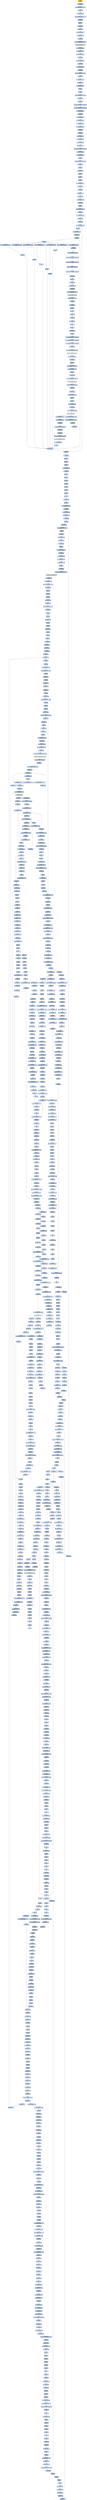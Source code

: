 digraph G {
node[shape=rectangle,style=filled,fillcolor=lightsteelblue,color=lightsteelblue]
bgcolor="transparent"
a0x004038d4pushl_ebp[label="start\npushl %ebp",fillcolor="orange",color="lightgrey"];
a0x004038d5movl_esp_ebp[label="0x004038d5\nmovl %esp, %ebp"];
a0x004038d7addl_0xffffffecUINT8_esp[label="0x004038d7\naddl $0xffffffec<UINT8>, %esp"];
a0x004038daxorl_eax_eax[label="0x004038da\nxorl %eax, %eax"];
a0x004038dcmovl_eax__20ebp_[label="0x004038dc\nmovl %eax, -20(%ebp)"];
a0x004038dfmovl_0x40388cUINT32_eax[label="0x004038df\nmovl $0x40388c<UINT32>, %eax"];
a0x004038e4call_0x004034b4[label="0x004038e4\ncall 0x004034b4"];
a0x004034b4pushl_ebx[label="0x004034b4\npushl %ebx"];
a0x004034b5movl_eax_ebx[label="0x004034b5\nmovl %eax, %ebx"];
a0x004034b7xorl_eax_eax[label="0x004034b7\nxorl %eax, %eax"];
a0x004034b9movl_eax_0x00404084[label="0x004034b9\nmovl %eax, 0x00404084"];
a0x004034bepushl_0x0UINT8[label="0x004034be\npushl $0x0<UINT8>"];
a0x004034c0call_0x004033f0[label="0x004034c0\ncall 0x004033f0"];
a0x004033f0jmp_GetModuleHandleA_kernel32_dll[label="0x004033f0\njmp GetModuleHandleA@kernel32.dll"];
GetModuleHandleA_kernel32_dll[label="GetModuleHandleA@kernel32.dll",fillcolor="lightgrey",color="lightgrey"];
a0x004034c5movl_eax_0x00405650[label="0x004034c5\nmovl %eax, 0x00405650"];
a0x004034camovl_0x00405650_eax[label="0x004034ca\nmovl 0x00405650, %eax"];
a0x004034cfmovl_eax_0x0040408c[label="0x004034cf\nmovl %eax, 0x0040408c"];
a0x004034d4xorl_eax_eax[label="0x004034d4\nxorl %eax, %eax"];
a0x004034d6movl_eax_0x00404090[label="0x004034d6\nmovl %eax, 0x00404090"];
a0x004034dbxorl_eax_eax[label="0x004034db\nxorl %eax, %eax"];
a0x004034ddmovl_eax_0x00404094[label="0x004034dd\nmovl %eax, 0x00404094"];
a0x004034e2call_0x004034a8[label="0x004034e2\ncall 0x004034a8"];
a0x004034a8movl_0x404088UINT32_eax[label="0x004034a8\nmovl $0x404088<UINT32>, %eax"];
a0x004034adcall_0x004031d4[label="0x004034ad\ncall 0x004031d4"];
a0x004031d4movl_0x0040401c_edx[label="0x004031d4\nmovl 0x0040401c, %edx"];
a0x004031damovl_edx_eax_[label="0x004031da\nmovl %edx, (%eax)"];
a0x004031dcmovl_eax_0x0040401c[label="0x004031dc\nmovl %eax, 0x0040401c"];
a0x004031e1ret[label="0x004031e1\nret"];
a0x004034b2ret[label="0x004034b2\nret"];
a0x004034e7movl_0x404088UINT32_edx[label="0x004034e7\nmovl $0x404088<UINT32>, %edx"];
a0x004034ecmovl_ebx_eax[label="0x004034ec\nmovl %ebx, %eax"];
a0x004034eecall_0x00402cf4[label="0x004034ee\ncall 0x00402cf4"];
a0x00402cf4movl_0x401008UINT32_0x00405010[label="0x00402cf4\nmovl $0x401008<UINT32>, 0x00405010"];
a0x00402cfemovl_0x401010UINT32_0x00405014[label="0x00402cfe\nmovl $0x401010<UINT32>, 0x00405014"];
a0x00402d08movl_eax_0x00405628[label="0x00402d08\nmovl %eax, 0x00405628"];
a0x00402d0dxorl_eax_eax[label="0x00402d0d\nxorl %eax, %eax"];
a0x00402d0fmovl_eax_0x0040562c[label="0x00402d0f\nmovl %eax, 0x0040562c"];
a0x00402d14movl_edx_0x00405630[label="0x00402d14\nmovl %edx, 0x00405630"];
a0x00402d1amovl_0x4edx__eax[label="0x00402d1a\nmovl 0x4(%edx), %eax"];
a0x00402d1dmovl_eax_0x0040501c[label="0x00402d1d\nmovl %eax, 0x0040501c"];
a0x00402d22call_0x00402bec[label="0x00402d22\ncall 0x00402bec"];
a0x00402becxorl_edx_edx[label="0x00402bec\nxorl %edx, %edx"];
a0x00402beeleal__12ebp__eax[label="0x00402bee\nleal -12(%ebp), %eax"];
a0x00402bf1movl_fs_edx__ecx[label="0x00402bf1\nmovl %fs:(%edx), %ecx"];
a0x00402bf4movl_eax_fs_edx_[label="0x00402bf4\nmovl %eax, %fs:(%edx)"];
a0x00402bf7movl_ecx_eax_[label="0x00402bf7\nmovl %ecx, (%eax)"];
a0x00402bf9movl_0x402b4cUINT32_0x4eax_[label="0x00402bf9\nmovl $0x402b4c<UINT32>, 0x4(%eax)"];
a0x00402c00movl_ebp_0x8eax_[label="0x00402c00\nmovl %ebp, 0x8(%eax)"];
a0x00402c03movl_eax_0x00405624[label="0x00402c03\nmovl %eax, 0x00405624"];
a0x00402c08ret[label="0x00402c08\nret"];
a0x00402d27movb_0x0UINT8_0x00405024[label="0x00402d27\nmovb $0x0<UINT8>, 0x00405024"];
a0x00402d2ecall_0x00402c94[label="0x00402d2e\ncall 0x00402c94"];
a0x00402c94pushl_ebp[label="0x00402c94\npushl %ebp"];
a0x00402c95movl_esp_ebp[label="0x00402c95\nmovl %esp, %ebp"];
a0x00402c97pushl_ebx[label="0x00402c97\npushl %ebx"];
a0x00402c98pushl_esi[label="0x00402c98\npushl %esi"];
a0x00402c99pushl_edi[label="0x00402c99\npushl %edi"];
a0x00402c9amovl_0x00405628_eax[label="0x00402c9a\nmovl 0x00405628, %eax"];
a0x00402c9ftestl_eax_eax[label="0x00402c9f\ntestl %eax, %eax"];
a0x00402ca1je_0x00402cee[label="0x00402ca1\nje 0x00402cee"];
a0x00402ca3movl_eax__esi[label="0x00402ca3\nmovl (%eax), %esi"];
a0x00402ca5xorl_ebx_ebx[label="0x00402ca5\nxorl %ebx, %ebx"];
a0x00402ca7movl_0x4eax__edi[label="0x00402ca7\nmovl 0x4(%eax), %edi"];
a0x00402caaxorl_edx_edx[label="0x00402caa\nxorl %edx, %edx"];
a0x00402cacpushl_ebp[label="0x00402cac\npushl %ebp"];
a0x00402cadpushl_0x402cdaUINT32[label="0x00402cad\npushl $0x402cda<UINT32>"];
a0x00402cb2pushl_fs_edx_[label="0x00402cb2\npushl %fs:(%edx)"];
a0x00402cb5movl_esp_fs_edx_[label="0x00402cb5\nmovl %esp, %fs:(%edx)"];
a0x00402cb8cmpl_ebx_esi[label="0x00402cb8\ncmpl %ebx, %esi"];
a0x00402cbajle_0x00402cd0[label="0x00402cba\njle 0x00402cd0"];
a0x00402cbcmovl_ediebx8__eax[label="0x00402cbc\nmovl (%edi,%ebx,8), %eax"];
a0x00402cbfincl_ebx[label="0x00402cbf\nincl %ebx"];
a0x00402cc0movl_ebx_0x0040562c[label="0x00402cc0\nmovl %ebx, 0x0040562c"];
a0x00402cc6testl_eax_eax[label="0x00402cc6\ntestl %eax, %eax"];
a0x00402cc8je_0x00402ccc[label="0x00402cc8\nje 0x00402ccc"];
a0x00402ccacall_eax[label="0x00402cca\ncall %eax"];
a0x00403528subl_0x1UINT8_0x00405654[label="0x00403528\nsubl $0x1<UINT8>, 0x00405654"];
a0x0040352fret[label="0x0040352f\nret"];
a0x00402ccccmpl_ebx_esi[label="0x00402ccc\ncmpl %ebx, %esi"];
a0x00402ccejg_0x00402cbc[label="0x00402cce\njg 0x00402cbc"];
a0x0040331csubl_0x1UINT8_0x004055a4[label="0x0040331c\nsubl $0x1<UINT8>, 0x004055a4"];
a0x00403323jae_0x004033ee[label="0x00403323\njae 0x004033ee"];
a0x00403329movb_0x2UINT8_0x00404008[label="0x00403329\nmovb $0x2<UINT8>, 0x00404008"];
a0x00403330movl_0x401008UINT32_0x00405010[label="0x00403330\nmovl $0x401008<UINT32>, 0x00405010"];
a0x0040333amovl_0x401010UINT32_0x00405014[label="0x0040333a\nmovl $0x401010<UINT32>, 0x00405014"];
a0x00403344movb_0x2UINT8_0x00405036[label="0x00403344\nmovb $0x2<UINT8>, 0x00405036"];
a0x0040334bmovl_0x403170UINT32_0x00405000[label="0x0040334b\nmovl $0x403170<UINT32>, 0x00405000"];
a0x00403355call_0x004026b0[label="0x00403355\ncall 0x004026b0"];
a0x004026b0pushl_ebx[label="0x004026b0\npushl %ebx"];
a0x004026b1xorl_ebx_ebx[label="0x004026b1\nxorl %ebx, %ebx"];
a0x004026b3pushl_0x0UINT8[label="0x004026b3\npushl $0x0<UINT8>"];
a0x004026b5call_0x004026a8[label="0x004026b5\ncall 0x004026a8"];
a0x004026a8jmp_GetKeyboardType_user32_dll[label="0x004026a8\njmp GetKeyboardType@user32.dll"];
GetKeyboardType_user32_dll[label="GetKeyboardType@user32.dll",fillcolor="lightgrey",color="lightgrey"];
a0x004026bacmpl_0x7UINT8_eax[label="0x004026ba\ncmpl $0x7<UINT8>, %eax"];
a0x004026bdjne_0x004026db[label="0x004026bd\njne 0x004026db"];
a0x004026dbmovl_ebx_eax[label="0x004026db\nmovl %ebx, %eax"];
a0x004026ddpopl_ebx[label="0x004026dd\npopl %ebx"];
a0x004026deret[label="0x004026de\nret"];
a0x0040335atestb_al_al[label="0x0040335a\ntestb %al, %al"];
a0x0040335cje_0x00403363[label="0x0040335c\nje 0x00403363"];
a0x00403363call_0x004027a4[label="0x00403363\ncall 0x004027a4"];
a0x004027a4fninit_[label="0x004027a4\nfninit "];
a0x004027a6fwait_[label="0x004027a6\nfwait "];
a0x004027a7fldcw_0x0040400c[label="0x004027a7\nfldcw 0x0040400c"];
a0x004027adret[label="0x004027ad\nret"];
a0x00403368movw_0xffffd7b0UINT16_0x0040503c[label="0x00403368\nmovw $0xffffd7b0<UINT16>, 0x0040503c"];
a0x00403371movw_0xffffd7b0UINT16_0x00405208[label="0x00403371\nmovw $0xffffd7b0<UINT16>, 0x00405208"];
a0x0040337amovw_0xffffd7b0UINT16_0x004053d4[label="0x0040337a\nmovw $0xffffd7b0<UINT16>, 0x004053d4"];
a0x00403383call_0x00401040[label="0x00403383\ncall 0x00401040"];
a0x00401040jmp_GetCommandLineA_kernel32_dll[label="0x00401040\njmp GetCommandLineA@kernel32.dll"];
GetCommandLineA_kernel32_dll[label="GetCommandLineA@kernel32.dll",fillcolor="lightgrey",color="lightgrey"];
a0x00403388movl_eax_0x0040502c[label="0x00403388\nmovl %eax, 0x0040502c"];
a0x0040338dcall_0x00401088[label="0x0040338d\ncall 0x00401088"];
a0x00401088pushl_ebx[label="0x00401088\npushl %ebx"];
a0x00401089addl_0xffffffbcUINT8_esp[label="0x00401089\naddl $0xffffffbc<UINT8>, %esp"];
a0x0040108cmovl_0xaUINT32_ebx[label="0x0040108c\nmovl $0xa<UINT32>, %ebx"];
a0x00401091pushl_esp[label="0x00401091\npushl %esp"];
a0x00401092call_0x00401050[label="0x00401092\ncall 0x00401050"];
a0x00401050jmp_GetStartupInfoA_kernel32_dll[label="0x00401050\njmp GetStartupInfoA@kernel32.dll"];
GetStartupInfoA_kernel32_dll[label="GetStartupInfoA@kernel32.dll",fillcolor="lightgrey",color="lightgrey"];
a0x00401097testb_0x1UINT8_0x2cesp_[label="0x00401097\ntestb $0x1<UINT8>, 0x2c(%esp)"];
a0x0040109cje_0x004010a3[label="0x0040109c\nje 0x004010a3"];
a0x004010a3movl_ebx_eax[label="0x004010a3\nmovl %ebx, %eax"];
a0x004010a5addl_0x44UINT8_esp[label="0x004010a5\naddl $0x44<UINT8>, %esp"];
a0x004010a8popl_ebx[label="0x004010a8\npopl %ebx"];
a0x004010a9ret[label="0x004010a9\nret"];
a0x00403392movl_eax_0x00405028[label="0x00403392\nmovl %eax, 0x00405028"];
a0x00403397call_0x00401080[label="0x00403397\ncall 0x00401080"];
a0x00401080jmp_GetVersion_kernel32_dll[label="0x00401080\njmp GetVersion@kernel32.dll"];
GetVersion_kernel32_dll[label="GetVersion@kernel32.dll",fillcolor="lightgrey",color="lightgrey"];
a0x0040339candl_0x80000000UINT32_eax[label="0x0040339c\nandl $0x80000000<UINT32>, %eax"];
a0x004033a1cmpl_0x80000000UINT32_eax[label="0x004033a1\ncmpl $0x80000000<UINT32>, %eax"];
a0x004033a6je_0x004033d5[label="0x004033a6\nje 0x004033d5"];
a0x004033a8call_0x00401080[label="0x004033a8\ncall 0x00401080"];
a0x004033adandl_0xffUINT32_eax[label="0x004033ad\nandl $0xff<UINT32>, %eax"];
a0x004033b2cmpw_0x4UINT8_ax[label="0x004033b2\ncmpw $0x4<UINT8>, %ax"];
a0x004033b6jbe_0x004033c4[label="0x004033b6\njbe 0x004033c4"];
a0x004033b8movl_0x3UINT32_0x004055a8[label="0x004033b8\nmovl $0x3<UINT32>, 0x004055a8"];
a0x004033c2jmp_0x004033e4[label="0x004033c2\njmp 0x004033e4"];
a0x004033e4call_0x00401078[label="0x004033e4\ncall 0x00401078"];
a0x00401078jmp_GetCurrentThreadId_kernel32_dll[label="0x00401078\njmp GetCurrentThreadId@kernel32.dll"];
GetCurrentThreadId_kernel32_dll[label="GetCurrentThreadId@kernel32.dll",fillcolor="lightgrey",color="lightgrey"];
a0x004033e9movl_eax_0x00405020[label="0x004033e9\nmovl %eax, 0x00405020"];
a0x004033eeret[label="0x004033ee\nret"];
a0x00403560subl_0x1UINT8_0x0040565c[label="0x00403560\nsubl $0x1<UINT8>, 0x0040565c"];
a0x00403567ret[label="0x00403567\nret"];
a0x004035a8subl_0x1UINT8_0x00405660[label="0x004035a8\nsubl $0x1<UINT8>, 0x00405660"];
a0x004035afret[label="0x004035af\nret"];
a0x004035e0subl_0x1UINT8_0x00405664[label="0x004035e0\nsubl $0x1<UINT8>, 0x00405664"];
a0x004035e7ret[label="0x004035e7\nret"];
a0x00403618subl_0x1UINT8_0x00405668[label="0x00403618\nsubl $0x1<UINT8>, 0x00405668"];
a0x0040361fret[label="0x0040361f\nret"];
a0x00403658subl_0x1UINT8_0x0040566c[label="0x00403658\nsubl $0x1<UINT8>, 0x0040566c"];
a0x0040365fret[label="0x0040365f\nret"];
a0x00402cd0xorl_eax_eax[label="0x00402cd0\nxorl %eax, %eax"];
a0x00402cd2popl_edx[label="0x00402cd2\npopl %edx"];
a0x00402cd3popl_ecx[label="0x00402cd3\npopl %ecx"];
a0x00402cd4popl_ecx[label="0x00402cd4\npopl %ecx"];
a0x00402cd5movl_edx_fs_eax_[label="0x00402cd5\nmovl %edx, %fs:(%eax)"];
a0x00402cd8jmp_0x00402cee[label="0x00402cd8\njmp 0x00402cee"];
a0x00402ceepopl_edi[label="0x00402cee\npopl %edi"];
a0x00402cefpopl_esi[label="0x00402cef\npopl %esi"];
a0x00402cf0popl_ebx[label="0x00402cf0\npopl %ebx"];
a0x00402cf1popl_ebp[label="0x00402cf1\npopl %ebp"];
a0x00402cf2ret[label="0x00402cf2\nret"];
a0x00402d33ret[label="0x00402d33\nret"];
a0x004034f3popl_ebx[label="0x004034f3\npopl %ebx"];
a0x004034f4ret[label="0x004034f4\nret"];
a0x004038e9xorl_eax_eax[label="0x004038e9\nxorl %eax, %eax"];
a0x004038ebpushl_ebp[label="0x004038eb\npushl %ebp"];
a0x004038ecpushl_0x40393eUINT32[label="0x004038ec\npushl $0x40393e<UINT32>"];
a0x004038f1pushl_fs_eax_[label="0x004038f1\npushl %fs:(%eax)"];
a0x004038f4movl_esp_fs_eax_[label="0x004038f4\nmovl %esp, %fs:(%eax)"];
a0x004038f7leal__20ebp__eax[label="0x004038f7\nleal -20(%ebp), %eax"];
a0x004038facall_0x004036b8[label="0x004038fa\ncall 0x004036b8"];
a0x004036b8pushl_ebp[label="0x004036b8\npushl %ebp"];
a0x004036b9movl_esp_ebp[label="0x004036b9\nmovl %esp, %ebp"];
a0x004036bbaddl_0xfffffefcUINT32_esp[label="0x004036bb\naddl $0xfffffefc<UINT32>, %esp"];
a0x004036c1pushl_ebx[label="0x004036c1\npushl %ebx"];
a0x004036c2xorl_edx_edx[label="0x004036c2\nxorl %edx, %edx"];
a0x004036c4movl_edx__4ebp_[label="0x004036c4\nmovl %edx, -4(%ebp)"];
a0x004036c7movl_eax_ebx[label="0x004036c7\nmovl %eax, %ebx"];
a0x004036c9xorl_eax_eax[label="0x004036c9\nxorl %eax, %eax"];
a0x004036cbpushl_ebp[label="0x004036cb\npushl %ebp"];
a0x004036ccpushl_0x403720UINT32[label="0x004036cc\npushl $0x403720<UINT32>"];
a0x004036d1pushl_fs_eax_[label="0x004036d1\npushl %fs:(%eax)"];
a0x004036d4movl_esp_fs_eax_[label="0x004036d4\nmovl %esp, %fs:(%eax)"];
a0x004036d7pushl_0xfeUINT32[label="0x004036d7\npushl $0xfe<UINT32>"];
a0x004036dcleal__260ebp__eax[label="0x004036dc\nleal -260(%ebp), %eax"];
a0x004036e2pushl_eax[label="0x004036e2\npushl %eax"];
a0x004036e3call_0x00403568[label="0x004036e3\ncall 0x00403568"];
a0x00403568jmp_GetSystemDirectoryA_kernel32_dll[label="0x00403568\njmp GetSystemDirectoryA@kernel32.dll"];
GetSystemDirectoryA_kernel32_dll[label="GetSystemDirectoryA@kernel32.dll",fillcolor="lightgrey",color="lightgrey"];
a0x004036e8leal__4ebp__eax[label="0x004036e8\nleal -4(%ebp), %eax"];
a0x004036ebleal__260ebp__edx[label="0x004036eb\nleal -260(%ebp), %edx"];
a0x004036f1movl_0x100UINT32_ecx[label="0x004036f1\nmovl $0x100<UINT32>, %ecx"];
a0x004036f6call_0x00403030[label="0x004036f6\ncall 0x00403030"];
a0x00403030pushl_edi[label="0x00403030\npushl %edi"];
a0x00403031pushl_eax[label="0x00403031\npushl %eax"];
a0x00403032pushl_ecx[label="0x00403032\npushl %ecx"];
a0x00403033movl_edx_edi[label="0x00403033\nmovl %edx, %edi"];
a0x00403035xorl_eax_eax[label="0x00403035\nxorl %eax, %eax"];
a0x00403037repnz_scasb_es_edi__al[label="0x00403037\nrepnz scasb %es:(%edi), %al"];
a0x00403039jne_0x0040303d[label="0x00403039\njne 0x0040303d"];
a0x0040303bnotl_ecx[label="0x0040303b\nnotl %ecx"];
a0x0040303dpopl_eax[label="0x0040303d\npopl %eax"];
a0x0040303eaddl_eax_ecx[label="0x0040303e\naddl %eax, %ecx"];
a0x00403040popl_eax[label="0x00403040\npopl %eax"];
a0x00403041popl_edi[label="0x00403041\npopl %edi"];
a0x00403042jmp_0x00403000[label="0x00403042\njmp 0x00403000"];
a0x00403000pushl_ebx[label="0x00403000\npushl %ebx"];
a0x00403001pushl_esi[label="0x00403001\npushl %esi"];
a0x00403002pushl_edi[label="0x00403002\npushl %edi"];
a0x00403003movl_eax_ebx[label="0x00403003\nmovl %eax, %ebx"];
a0x00403005movl_edx_esi[label="0x00403005\nmovl %edx, %esi"];
a0x00403007movl_ecx_edi[label="0x00403007\nmovl %ecx, %edi"];
a0x00403009movl_edi_eax[label="0x00403009\nmovl %edi, %eax"];
a0x0040300bcall_0x00402fd4[label="0x0040300b\ncall 0x00402fd4"];
a0x00402fd4testl_eax_eax[label="0x00402fd4\ntestl %eax, %eax"];
a0x00402fd6jle_0x00402ffc[label="0x00402fd6\njle 0x00402ffc"];
a0x00402fd8pushl_eax[label="0x00402fd8\npushl %eax"];
a0x00402fd9addl_0xaUINT8_eax[label="0x00402fd9\naddl $0xa<UINT8>, %eax"];
a0x00402fdcandl_0xfffffffeUINT8_eax[label="0x00402fdc\nandl $0xfffffffe<UINT8>, %eax"];
a0x00402fdfpushl_eax[label="0x00402fdf\npushl %eax"];
a0x00402fe0call_0x00402438[label="0x00402fe0\ncall 0x00402438"];
a0x00402438pushl_ebx[label="0x00402438\npushl %ebx"];
a0x00402439testl_eax_eax[label="0x00402439\ntestl %eax, %eax"];
a0x0040243bjle_0x00402452[label="0x0040243b\njle 0x00402452"];
a0x0040243dcall_0x00404024[label="0x0040243d\ncall 0x00404024"];
a0x00401e64pushl_ebp[label="0x00401e64\npushl %ebp"];
a0x00401e65movl_esp_ebp[label="0x00401e65\nmovl %esp, %ebp"];
a0x00401e67addl_0xfffffff8UINT8_esp[label="0x00401e67\naddl $0xfffffff8<UINT8>, %esp"];
a0x00401e6apushl_ebx[label="0x00401e6a\npushl %ebx"];
a0x00401e6bpushl_esi[label="0x00401e6b\npushl %esi"];
a0x00401e6cpushl_edi[label="0x00401e6c\npushl %edi"];
a0x00401e6dmovl_eax_ebx[label="0x00401e6d\nmovl %eax, %ebx"];
a0x00401e6fcmpb_0x0UINT8_0x004055ac[label="0x00401e6f\ncmpb $0x0<UINT8>, 0x004055ac"];
a0x00401e76jne_0x00401e81[label="0x00401e76\njne 0x00401e81"];
a0x00401e78call_0x00401778[label="0x00401e78\ncall 0x00401778"];
a0x00401778pushl_ebp[label="0x00401778\npushl %ebp"];
a0x00401779movl_esp_ebp[label="0x00401779\nmovl %esp, %ebp"];
a0x0040177bxorl_edx_edx[label="0x0040177b\nxorl %edx, %edx"];
a0x0040177dpushl_ebp[label="0x0040177d\npushl %ebp"];
a0x0040177epushl_0x40182eUINT32[label="0x0040177e\npushl $0x40182e<UINT32>"];
a0x00401783pushl_fs_edx_[label="0x00401783\npushl %fs:(%edx)"];
a0x00401786movl_esp_fs_edx_[label="0x00401786\nmovl %esp, %fs:(%edx)"];
a0x00401789pushl_0x4055b4UINT32[label="0x00401789\npushl $0x4055b4<UINT32>"];
a0x0040178ecall_0x004010cc[label="0x0040178e\ncall 0x004010cc"];
a0x004010ccjmp_InitializeCriticalSection_kernel32_dll[label="0x004010cc\njmp InitializeCriticalSection@kernel32.dll"];
InitializeCriticalSection_kernel32_dll[label="InitializeCriticalSection@kernel32.dll",fillcolor="lightgrey",color="lightgrey"];
a0x00401793cmpb_0x0UINT8_0x00405035[label="0x00401793\ncmpb $0x0<UINT8>, 0x00405035"];
a0x0040179aje_0x004017a6[label="0x0040179a\nje 0x004017a6"];
a0x004017a6movl_0x4055d4UINT32_eax[label="0x004017a6\nmovl $0x4055d4<UINT32>, %eax"];
a0x004017abcall_0x0040113c[label="0x004017ab\ncall 0x0040113c"];
a0x0040113cmovl_eax_eax_[label="0x0040113c\nmovl %eax, (%eax)"];
a0x0040113emovl_eax_0x4eax_[label="0x0040113e\nmovl %eax, 0x4(%eax)"];
a0x00401141ret[label="0x00401141\nret"];
a0x004017b0movl_0x4055e4UINT32_eax[label="0x004017b0\nmovl $0x4055e4<UINT32>, %eax"];
a0x004017b5call_0x0040113c[label="0x004017b5\ncall 0x0040113c"];
a0x004017bamovl_0x405610UINT32_eax[label="0x004017ba\nmovl $0x405610<UINT32>, %eax"];
a0x004017bfcall_0x0040113c[label="0x004017bf\ncall 0x0040113c"];
a0x004017c4pushl_0xff8UINT32[label="0x004017c4\npushl $0xff8<UINT32>"];
a0x004017c9pushl_0x0UINT8[label="0x004017c9\npushl $0x0<UINT8>"];
a0x004017cbcall_0x004010ac[label="0x004017cb\ncall 0x004010ac"];
a0x004010acjmp_LocalAlloc_kernel32_dll[label="0x004010ac\njmp LocalAlloc@kernel32.dll"];
LocalAlloc_kernel32_dll[label="LocalAlloc@kernel32.dll",fillcolor="lightgrey",color="lightgrey"];
a0x004017d0movl_eax_0x0040560c[label="0x004017d0\nmovl %eax, 0x0040560c"];
a0x004017d5cmpl_0x0UINT8_0x0040560c[label="0x004017d5\ncmpl $0x0<UINT8>, 0x0040560c"];
a0x004017dcje_0x0040180d[label="0x004017dc\nje 0x0040180d"];
a0x004017demovl_0x3UINT32_eax[label="0x004017de\nmovl $0x3<UINT32>, %eax"];
a0x004017e3movl_0x0040560c_edx[label="0x004017e3\nmovl 0x0040560c, %edx"];
a0x004017e9xorl_ecx_ecx[label="0x004017e9\nxorl %ecx, %ecx"];
a0x004017ebmovl_ecx__12edxeax4_[label="0x004017eb\nmovl %ecx, -12(%edx,%eax,4)"];
a0x0040182ejmp_0x004029d8[label="0x0040182e\njmp 0x004029d8"];
a0x004029d8movl_0x4esp__eax[label="0x004029d8\nmovl 0x4(%esp), %eax"];
a0x004029dcmovl_0x8esp__edx[label="0x004029dc\nmovl 0x8(%esp), %edx"];
a0x004029e0testl_0x6UINT32_0x4eax_[label="0x004029e0\ntestl $0x6<UINT32>, 0x4(%eax)"];
a0x004029e7je_0x00402a08[label="0x004029e7\nje 0x00402a08"];
a0x00402a08movl_0x1UINT32_eax[label="0x00402a08\nmovl $0x1<UINT32>, %eax"];
a0x00402a0dret[label="0x00402a0d\nret"];
a0x004017efincl_eax[label="0x004017ef\nincl %eax"];
a0x004017f0cmpl_0x401UINT32_eax[label="0x004017f0\ncmpl $0x401<UINT32>, %eax"];
a0x004017f5jne_0x004017e3[label="0x004017f5\njne 0x004017e3"];
a0x004017f7movl_0x4055f4UINT32_eax[label="0x004017f7\nmovl $0x4055f4<UINT32>, %eax"];
a0x004017fcmovl_eax_0x4eax_[label="0x004017fc\nmovl %eax, 0x4(%eax)"];
a0x004017ffmovl_eax_eax_[label="0x004017ff\nmovl %eax, (%eax)"];
a0x00401801movl_eax_0x00405600[label="0x00401801\nmovl %eax, 0x00405600"];
a0x00401806movb_0x1UINT8_0x004055ac[label="0x00401806\nmovb $0x1<UINT8>, 0x004055ac"];
a0x0040180dxorl_eax_eax[label="0x0040180d\nxorl %eax, %eax"];
a0x0040180fpopl_edx[label="0x0040180f\npopl %edx"];
a0x00401810popl_ecx[label="0x00401810\npopl %ecx"];
a0x00401811popl_ecx[label="0x00401811\npopl %ecx"];
a0x00401812movl_edx_fs_eax_[label="0x00401812\nmovl %edx, %fs:(%eax)"];
a0x00401815pushl_0x401835UINT32[label="0x00401815\npushl $0x401835<UINT32>"];
a0x0040181acmpb_0x0UINT8_0x00405035[label="0x0040181a\ncmpb $0x0<UINT8>, 0x00405035"];
a0x00401821je_0x0040182d[label="0x00401821\nje 0x0040182d"];
a0x0040182dret[label="0x0040182d\nret"];
a0x00401835movb_0x004055ac_al[label="0x00401835\nmovb 0x004055ac, %al"];
a0x0040183apopl_ebp[label="0x0040183a\npopl %ebp"];
a0x0040183bret[label="0x0040183b\nret"];
a0x00401e7dtestb_al_al[label="0x00401e7d\ntestb %al, %al"];
a0x00401e7fje_0x00401e89[label="0x00401e7f\nje 0x00401e89"];
a0x00401e81cmpl_0x7ffffff8UINT32_ebx[label="0x00401e81\ncmpl $0x7ffffff8<UINT32>, %ebx"];
a0x00401e87jle_0x00401e93[label="0x00401e87\njle 0x00401e93"];
a0x00401e93xorl_ecx_ecx[label="0x00401e93\nxorl %ecx, %ecx"];
a0x00401e95pushl_ebp[label="0x00401e95\npushl %ebp"];
a0x00401e96pushl_0x401fe0UINT32[label="0x00401e96\npushl $0x401fe0<UINT32>"];
a0x00401e9bpushl_fs_ecx_[label="0x00401e9b\npushl %fs:(%ecx)"];
a0x00401e9emovl_esp_fs_ecx_[label="0x00401e9e\nmovl %esp, %fs:(%ecx)"];
a0x00401ea1cmpb_0x0UINT8_0x00405035[label="0x00401ea1\ncmpb $0x0<UINT8>, 0x00405035"];
a0x00401ea8je_0x00401eb4[label="0x00401ea8\nje 0x00401eb4"];
a0x00401eb4addl_0x7UINT8_ebx[label="0x00401eb4\naddl $0x7<UINT8>, %ebx"];
a0x00401eb7andl_0xfffffffcUINT8_ebx[label="0x00401eb7\nandl $0xfffffffc<UINT8>, %ebx"];
a0x00401ebacmpl_0xcUINT8_ebx[label="0x00401eba\ncmpl $0xc<UINT8>, %ebx"];
a0x00401ebdjnl_0x00401ec4[label="0x00401ebd\njnl 0x00401ec4"];
a0x00401ec4cmpl_0x1000UINT32_ebx[label="0x00401ec4\ncmpl $0x1000<UINT32>, %ebx"];
a0x00401ecajg_0x00401f63[label="0x00401eca\njg 0x00401f63"];
a0x00401ed0movl_ebx_eax[label="0x00401ed0\nmovl %ebx, %eax"];
a0x00401ed2testl_eax_eax[label="0x00401ed2\ntestl %eax, %eax"];
a0x00401ed4jns_0x00401ed9[label="0x00401ed4\njns 0x00401ed9"];
a0x00401ed9sarl_0x2UINT8_eax[label="0x00401ed9\nsarl $0x2<UINT8>, %eax"];
a0x00401edcmovl_0x0040560c_edx[label="0x00401edc\nmovl 0x0040560c, %edx"];
a0x00401ee2movl__12edxeax4__edx[label="0x00401ee2\nmovl -12(%edx,%eax,4), %edx"];
a0x00401ee6testl_edx_edx[label="0x00401ee6\ntestl %edx, %edx"];
a0x00401ee8je_0x00401f63[label="0x00401ee8\nje 0x00401f63"];
a0x00401f63cmpl_0x00405604_ebx[label="0x00401f63\ncmpl 0x00405604, %ebx"];
a0x00401f69jg_0x00401fb5[label="0x00401f69\njg 0x00401fb5"];
a0x00401fb5movl_ebx_eax[label="0x00401fb5\nmovl %ebx, %eax"];
a0x00401fb7call_0x00401d70[label="0x00401fb7\ncall 0x00401d70"];
a0x00401d70pushl_ebx[label="0x00401d70\npushl %ebx"];
a0x00401d71pushl_esi[label="0x00401d71\npushl %esi"];
a0x00401d72pushl_edi[label="0x00401d72\npushl %edi"];
a0x00401d73pushl_ebp[label="0x00401d73\npushl %ebp"];
a0x00401d74movl_eax_esi[label="0x00401d74\nmovl %eax, %esi"];
a0x00401d76movl_0x405600UINT32_edi[label="0x00401d76\nmovl $0x405600<UINT32>, %edi"];
a0x00401d7bmovl_0x405604UINT32_ebp[label="0x00401d7b\nmovl $0x405604<UINT32>, %ebp"];
a0x00401d80movl_0x004055f8_ebx[label="0x00401d80\nmovl 0x004055f8, %ebx"];
a0x00401d86cmpl_0x8ebx__esi[label="0x00401d86\ncmpl 0x8(%ebx), %esi"];
a0x00401d89jle_0x00401e13[label="0x00401d89\njle 0x00401e13"];
a0x00401d8fmovl_edi__ebx[label="0x00401d8f\nmovl (%edi), %ebx"];
a0x00401d91movl_0x8ebx__eax[label="0x00401d91\nmovl 0x8(%ebx), %eax"];
a0x00401d94cmpl_eax_esi[label="0x00401d94\ncmpl %eax, %esi"];
a0x00401d96jle_0x00401e13[label="0x00401d96\njle 0x00401e13"];
a0x00401d98movl_esi_0x8ebx_[label="0x00401d98\nmovl %esi, 0x8(%ebx)"];
a0x00401d9bmovl_0x4ebx__ebx[label="0x00401d9b\nmovl 0x4(%ebx), %ebx"];
a0x00401d9ecmpl_0x8ebx__esi[label="0x00401d9e\ncmpl 0x8(%ebx), %esi"];
a0x00401da1jg_0x00401d9b[label="0x00401da1\njg 0x00401d9b"];
a0x00401da3movl_edi__edx[label="0x00401da3\nmovl (%edi), %edx"];
a0x00401da5movl_eax_0x8edx_[label="0x00401da5\nmovl %eax, 0x8(%edx)"];
a0x00401da8cmpl_edi__ebx[label="0x00401da8\ncmpl (%edi), %ebx"];
a0x00401daaje_0x00401db0[label="0x00401daa\nje 0x00401db0"];
a0x00401db0cmpl_0x1000UINT32_esi[label="0x00401db0\ncmpl $0x1000<UINT32>, %esi"];
a0x00401db6jg_0x00401dc5[label="0x00401db6\njg 0x00401dc5"];
a0x00401db8movl_esi_eax[label="0x00401db8\nmovl %esi, %eax"];
a0x00401dbacall_0x00401d44[label="0x00401dba\ncall 0x00401d44"];
a0x00401d44xorl_edx_edx[label="0x00401d44\nxorl %edx, %edx"];
a0x00401d46testl_eax_eax[label="0x00401d46\ntestl %eax, %eax"];
a0x00401d48jns_0x00401d4d[label="0x00401d48\njns 0x00401d4d"];
a0x00401d4dsarl_0x2UINT8_eax[label="0x00401d4d\nsarl $0x2<UINT8>, %eax"];
a0x00401d50cmpl_0x400UINT32_eax[label="0x00401d50\ncmpl $0x400<UINT32>, %eax"];
a0x00401d55jg_0x00401d6d[label="0x00401d55\njg 0x00401d6d"];
a0x00401d57movl_0x0040560c_edx[label="0x00401d57\nmovl 0x0040560c, %edx"];
a0x00401d5dmovl__12edxeax4__edx[label="0x00401d5d\nmovl -12(%edx,%eax,4), %edx"];
a0x00401d61testl_edx_edx[label="0x00401d61\ntestl %edx, %edx"];
a0x00401d63jne_0x00401d6d[label="0x00401d63\njne 0x00401d6d"];
a0x00401d65incl_eax[label="0x00401d65\nincl %eax"];
a0x00401d66cmpl_0x401UINT32_eax[label="0x00401d66\ncmpl $0x401<UINT32>, %eax"];
a0x00401d6bjne_0x00401d57[label="0x00401d6b\njne 0x00401d57"];
a0x00401d6dmovl_edx_eax[label="0x00401d6d\nmovl %edx, %eax"];
a0x00401d6fret[label="0x00401d6f\nret"];
a0x00401dbfmovl_eax_ebx[label="0x00401dbf\nmovl %eax, %ebx"];
a0x00401dc1testl_ebx_ebx[label="0x00401dc1\ntestl %ebx, %ebx"];
a0x00401dc3jne_0x00401e13[label="0x00401dc3\njne 0x00401e13"];
a0x00401dc5movl_esi_eax[label="0x00401dc5\nmovl %esi, %eax"];
a0x00401dc7call_0x00401ce4[label="0x00401dc7\ncall 0x00401ce4"];
a0x00401ce4pushl_ebx[label="0x00401ce4\npushl %ebx"];
a0x00401ce5addl_0xfffffff8UINT8_esp[label="0x00401ce5\naddl $0xfffffff8<UINT8>, %esp"];
a0x00401ce8movl_eax_ebx[label="0x00401ce8\nmovl %eax, %ebx"];
a0x00401ceamovl_esp_edx[label="0x00401cea\nmovl %esp, %edx"];
a0x00401cecleal_0x4ebx__eax[label="0x00401cec\nleal 0x4(%ebx), %eax"];
a0x00401cefcall_0x00401538[label="0x00401cef\ncall 0x00401538"];
a0x00401538pushl_ebx[label="0x00401538\npushl %ebx"];
a0x00401539pushl_esi[label="0x00401539\npushl %esi"];
a0x0040153apushl_edi[label="0x0040153a\npushl %edi"];
a0x0040153bpushl_ebp[label="0x0040153b\npushl %ebp"];
a0x0040153caddl_0xfffffff8UINT8_esp[label="0x0040153c\naddl $0xfffffff8<UINT8>, %esp"];
a0x0040153fmovl_edx_esi[label="0x0040153f\nmovl %edx, %esi"];
a0x00401541movl_eax_edi[label="0x00401541\nmovl %eax, %edi"];
a0x00401543movl_0x4055e4UINT32_ebp[label="0x00401543\nmovl $0x4055e4<UINT32>, %ebp"];
a0x00401548addl_0x3fffUINT32_edi[label="0x00401548\naddl $0x3fff<UINT32>, %edi"];
a0x0040154eandl_0xffffc000UINT32_edi[label="0x0040154e\nandl $0xffffc000<UINT32>, %edi"];
a0x00401554movl_ebp__ebx[label="0x00401554\nmovl (%ebp), %ebx"];
a0x00401557jmp_0x0040158c[label="0x00401557\njmp 0x0040158c"];
a0x0040158ccmpl_ebp_ebx[label="0x0040158c\ncmpl %ebp, %ebx"];
a0x0040158ejne_0x00401559[label="0x0040158e\njne 0x00401559"];
a0x00401590movl_esi_edx[label="0x00401590\nmovl %esi, %edx"];
a0x00401592movl_edi_eax[label="0x00401592\nmovl %edi, %eax"];
a0x00401594call_0x00401290[label="0x00401594\ncall 0x00401290"];
a0x00401290pushl_ebx[label="0x00401290\npushl %ebx"];
a0x00401291pushl_esi[label="0x00401291\npushl %esi"];
a0x00401292pushl_edi[label="0x00401292\npushl %edi"];
a0x00401293movl_edx_ebx[label="0x00401293\nmovl %edx, %ebx"];
a0x00401295movl_eax_esi[label="0x00401295\nmovl %eax, %esi"];
a0x00401297cmpl_0x100000UINT32_esi[label="0x00401297\ncmpl $0x100000<UINT32>, %esi"];
a0x0040129djnl_0x004012a6[label="0x0040129d\njnl 0x004012a6"];
a0x0040129fmovl_0x100000UINT32_esi[label="0x0040129f\nmovl $0x100000<UINT32>, %esi"];
a0x004012a4jmp_0x004012b2[label="0x004012a4\njmp 0x004012b2"];
a0x004012b2movl_esi_0x4ebx_[label="0x004012b2\nmovl %esi, 0x4(%ebx)"];
a0x004012b5pushl_0x1UINT8[label="0x004012b5\npushl $0x1<UINT8>"];
a0x004012b7pushl_0x2000UINT32[label="0x004012b7\npushl $0x2000<UINT32>"];
a0x004012bcpushl_esi[label="0x004012bc\npushl %esi"];
a0x004012bdpushl_0x0UINT8[label="0x004012bd\npushl $0x0<UINT8>"];
a0x004012bfcall_0x004010bc[label="0x004012bf\ncall 0x004010bc"];
a0x004010bcjmp_VirtualAlloc_kernel32_dll[label="0x004010bc\njmp VirtualAlloc@kernel32.dll"];
VirtualAlloc_kernel32_dll[label="VirtualAlloc@kernel32.dll",fillcolor="lightgrey",color="lightgrey"];
a0x004012c4movl_eax_edi[label="0x004012c4\nmovl %eax, %edi"];
a0x004012c6movl_edi_ebx_[label="0x004012c6\nmovl %edi, (%ebx)"];
a0x004012c8testl_edi_edi[label="0x004012c8\ntestl %edi, %edi"];
a0x004012caje_0x004012ef[label="0x004012ca\nje 0x004012ef"];
a0x004012ccmovl_ebx_edx[label="0x004012cc\nmovl %ebx, %edx"];
a0x004012cemovl_0x4055d4UINT32_eax[label="0x004012ce\nmovl $0x4055d4<UINT32>, %eax"];
a0x004012d3call_0x00401144[label="0x004012d3\ncall 0x00401144"];
a0x00401144pushl_ebx[label="0x00401144\npushl %ebx"];
a0x00401145pushl_esi[label="0x00401145\npushl %esi"];
a0x00401146movl_edx_esi[label="0x00401146\nmovl %edx, %esi"];
a0x00401148movl_eax_ebx[label="0x00401148\nmovl %eax, %ebx"];
a0x0040114acall_0x004010ec[label="0x0040114a\ncall 0x004010ec"];
a0x004010ecpushl_ebx[label="0x004010ec\npushl %ebx"];
a0x004010edpushl_esi[label="0x004010ed\npushl %esi"];
a0x004010eemovl_0x4055d0UINT32_esi[label="0x004010ee\nmovl $0x4055d0<UINT32>, %esi"];
a0x004010f3cmpl_0x0UINT8_esi_[label="0x004010f3\ncmpl $0x0<UINT8>, (%esi)"];
a0x004010f6jne_0x00401132[label="0x004010f6\njne 0x00401132"];
a0x004010f8pushl_0x644UINT32[label="0x004010f8\npushl $0x644<UINT32>"];
a0x004010fdpushl_0x0UINT8[label="0x004010fd\npushl $0x0<UINT8>"];
a0x004010ffcall_0x004010ac[label="0x004010ff\ncall 0x004010ac"];
a0x00401104movl_eax_ecx[label="0x00401104\nmovl %eax, %ecx"];
a0x00401106testl_ecx_ecx[label="0x00401106\ntestl %ecx, %ecx"];
a0x00401108jne_0x0040110f[label="0x00401108\njne 0x0040110f"];
a0x0040110fmovl_0x004055cc_eax[label="0x0040110f\nmovl 0x004055cc, %eax"];
a0x00401114movl_eax_ecx_[label="0x00401114\nmovl %eax, (%ecx)"];
a0x00401fe0jmp_0x004029d8[label="0x00401fe0\njmp 0x004029d8"];
a0x00401116movl_ecx_0x004055cc[label="0x00401116\nmovl %ecx, 0x004055cc"];
a0x0040111cxorl_edx_edx[label="0x0040111c\nxorl %edx, %edx"];
a0x0040111emovl_edx_eax[label="0x0040111e\nmovl %edx, %eax"];
a0x00401120addl_eax_eax[label="0x00401120\naddl %eax, %eax"];
a0x00401122leal_0x4ecxeax8__eax[label="0x00401122\nleal 0x4(%ecx,%eax,8), %eax"];
a0x00401126movl_esi__ebx[label="0x00401126\nmovl (%esi), %ebx"];
a0x00401128movl_ebx_eax_[label="0x00401128\nmovl %ebx, (%eax)"];
a0x0040112amovl_eax_esi_[label="0x0040112a\nmovl %eax, (%esi)"];
a0x0040112cincl_edx[label="0x0040112c\nincl %edx"];
a0x0040112dcmpl_0x64UINT8_edx[label="0x0040112d\ncmpl $0x64<UINT8>, %edx"];
a0x00401130jne_0x0040111e[label="0x00401130\njne 0x0040111e"];
a0x00401132movl_esi__eax[label="0x00401132\nmovl (%esi), %eax"];
a0x00401134movl_eax__edx[label="0x00401134\nmovl (%eax), %edx"];
a0x00401136movl_edx_esi_[label="0x00401136\nmovl %edx, (%esi)"];
a0x00401138popl_esi[label="0x00401138\npopl %esi"];
a0x00401139popl_ebx[label="0x00401139\npopl %ebx"];
a0x0040113aret[label="0x0040113a\nret"];
a0x0040114ftestl_eax_eax[label="0x0040114f\ntestl %eax, %eax"];
a0x00401151jne_0x00401158[label="0x00401151\njne 0x00401158"];
a0x00401158movl_esi__edx[label="0x00401158\nmovl (%esi), %edx"];
a0x0040115amovl_edx_0x8eax_[label="0x0040115a\nmovl %edx, 0x8(%eax)"];
a0x0040115dmovl_0x4esi__edx[label="0x0040115d\nmovl 0x4(%esi), %edx"];
a0x00401160movl_edx_0xceax_[label="0x00401160\nmovl %edx, 0xc(%eax)"];
a0x00401163movl_ebx__edx[label="0x00401163\nmovl (%ebx), %edx"];
a0x00401165movl_edx_eax_[label="0x00401165\nmovl %edx, (%eax)"];
a0x00401167movl_ebx_0x4eax_[label="0x00401167\nmovl %ebx, 0x4(%eax)"];
a0x0040116amovl_eax_0x4edx_[label="0x0040116a\nmovl %eax, 0x4(%edx)"];
a0x0040116dmovl_eax_ebx_[label="0x0040116d\nmovl %eax, (%ebx)"];
a0x0040116fmovb_0x1UINT8_al[label="0x0040116f\nmovb $0x1<UINT8>, %al"];
a0x00401171popl_esi[label="0x00401171\npopl %esi"];
a0x00401172popl_ebx[label="0x00401172\npopl %ebx"];
a0x00401173ret[label="0x00401173\nret"];
a0x004012d8testb_al_al[label="0x004012d8\ntestb %al, %al"];
a0x004012dajne_0x004012ef[label="0x004012da\njne 0x004012ef"];
a0x004012efpopl_edi[label="0x004012ef\npopl %edi"];
a0x004012f0popl_esi[label="0x004012f0\npopl %esi"];
a0x004012f1popl_ebx[label="0x004012f1\npopl %ebx"];
a0x004012f2ret[label="0x004012f2\nret"];
a0x00401599cmpl_0x0UINT8_esi_[label="0x00401599\ncmpl $0x0<UINT8>, (%esi)"];
a0x0040159cje_0x004015bf[label="0x0040159c\nje 0x004015bf"];
a0x0040159emovl_esp_ecx[label="0x0040159e\nmovl %esp, %ecx"];
a0x004015a0movl_esi_edx[label="0x004015a0\nmovl %esi, %edx"];
a0x004015a2movl_ebp_eax[label="0x004015a2\nmovl %ebp, %eax"];
a0x004015a4call_0x0040118c[label="0x004015a4\ncall 0x0040118c"];
a0x0040118cpushl_ebx[label="0x0040118c\npushl %ebx"];
a0x0040118dpushl_esi[label="0x0040118d\npushl %esi"];
a0x0040118epushl_edi[label="0x0040118e\npushl %edi"];
a0x0040118fpushl_ebp[label="0x0040118f\npushl %ebp"];
a0x00401190pushl_ecx[label="0x00401190\npushl %ecx"];
a0x00401191movl_ecx_esi[label="0x00401191\nmovl %ecx, %esi"];
a0x00401193movl_edx_esp_[label="0x00401193\nmovl %edx, (%esp)"];
a0x00401196movl_eax_ebp[label="0x00401196\nmovl %eax, %ebp"];
a0x00401198movl_ebp__ebx[label="0x00401198\nmovl (%ebp), %ebx"];
a0x0040119bmovl_esp__eax[label="0x0040119b\nmovl (%esp), %eax"];
a0x0040119emovl_eax__edx[label="0x0040119e\nmovl (%eax), %edx"];
a0x004011a0movl_edx_esi_[label="0x004011a0\nmovl %edx, (%esi)"];
a0x004011a2movl_0x4eax__edx[label="0x004011a2\nmovl 0x4(%eax), %edx"];
a0x004011a5movl_edx_0x4esi_[label="0x004011a5\nmovl %edx, 0x4(%esi)"];
a0x004011a8movl_ebx__edi[label="0x004011a8\nmovl (%ebx), %edi"];
a0x004011aamovl_esi__eax[label="0x004011aa\nmovl (%esi), %eax"];
a0x004011acmovl_0x8ebx__edx[label="0x004011ac\nmovl 0x8(%ebx), %edx"];
a0x004011afaddl_0xcebx__edx[label="0x004011af\naddl 0xc(%ebx), %edx"];
a0x004011b2cmpl_edx_eax[label="0x004011b2\ncmpl %edx, %eax"];
a0x004011b4jne_0x004011ca[label="0x004011b4\njne 0x004011ca"];
a0x004011caaddl_0x4esi__eax[label="0x004011ca\naddl 0x4(%esi), %eax"];
a0x004011cdcmpl_0x8ebx__eax[label="0x004011cd\ncmpl 0x8(%ebx), %eax"];
a0x004011d0jne_0x004011df[label="0x004011d0\njne 0x004011df"];
a0x004011dfmovl_edi_ebx[label="0x004011df\nmovl %edi, %ebx"];
a0x004011e1cmpl_ebx_ebp[label="0x004011e1\ncmpl %ebx, %ebp"];
a0x004011e3jne_0x004011a8[label="0x004011e3\njne 0x004011a8"];
a0x004011e5movl_esi_edx[label="0x004011e5\nmovl %esi, %edx"];
a0x004011e7movl_ebp_eax[label="0x004011e7\nmovl %ebp, %eax"];
a0x004011e9call_0x00401144[label="0x004011e9\ncall 0x00401144"];
a0x004011eetestb_al_al[label="0x004011ee\ntestb %al, %al"];
a0x004011f0jne_0x004011f6[label="0x004011f0\njne 0x004011f6"];
a0x004011f6popl_edx[label="0x004011f6\npopl %edx"];
a0x004011f7popl_ebp[label="0x004011f7\npopl %ebp"];
a0x004011f8popl_edi[label="0x004011f8\npopl %edi"];
a0x004011f9popl_esi[label="0x004011f9\npopl %esi"];
a0x004011fapopl_ebx[label="0x004011fa\npopl %ebx"];
a0x004011fbret[label="0x004011fb\nret"];
a0x004015a9cmpl_0x0UINT8_esp_[label="0x004015a9\ncmpl $0x0<UINT8>, (%esp)"];
a0x004015adjne_0x00401554[label="0x004015ad\njne 0x00401554"];
a0x00401559cmpl_0xcebx__edi[label="0x00401559\ncmpl 0xc(%ebx), %edi"];
a0x0040155cjg_0x0040158a[label="0x0040155c\njg 0x0040158a"];
a0x0040155emovl_esi_ecx[label="0x0040155e\nmovl %esi, %ecx"];
a0x00401560movl_edi_edx[label="0x00401560\nmovl %edi, %edx"];
a0x00401562movl_0x8ebx__eax[label="0x00401562\nmovl 0x8(%ebx), %eax"];
a0x00401565call_0x00401424[label="0x00401565\ncall 0x00401424"];
a0x00401424pushl_ebx[label="0x00401424\npushl %ebx"];
a0x00401425pushl_esi[label="0x00401425\npushl %esi"];
a0x00401426pushl_edi[label="0x00401426\npushl %edi"];
a0x00401427pushl_ebp[label="0x00401427\npushl %ebp"];
a0x00401428addl_0xfffffff4UINT8_esp[label="0x00401428\naddl $0xfffffff4<UINT8>, %esp"];
a0x0040142bmovl_ecx_0x4esp_[label="0x0040142b\nmovl %ecx, 0x4(%esp)"];
a0x0040142fmovl_edx_esp_[label="0x0040142f\nmovl %edx, (%esp)"];
a0x00401432movl_eax_edx[label="0x00401432\nmovl %eax, %edx"];
a0x00401434movl_edx_ebp[label="0x00401434\nmovl %edx, %ebp"];
a0x00401436andl_0xfffff000UINT32_ebp[label="0x00401436\nandl $0xfffff000<UINT32>, %ebp"];
a0x0040143caddl_esp__edx[label="0x0040143c\naddl (%esp), %edx"];
a0x0040143faddl_0xfffUINT32_edx[label="0x0040143f\naddl $0xfff<UINT32>, %edx"];
a0x00401445andl_0xfffff000UINT32_edx[label="0x00401445\nandl $0xfffff000<UINT32>, %edx"];
a0x0040144bmovl_edx_0x8esp_[label="0x0040144b\nmovl %edx, 0x8(%esp)"];
a0x0040144fmovl_0x4esp__eax[label="0x0040144f\nmovl 0x4(%esp), %eax"];
a0x00401453movl_ebp_eax_[label="0x00401453\nmovl %ebp, (%eax)"];
a0x00401455movl_0x8esp__eax[label="0x00401455\nmovl 0x8(%esp), %eax"];
a0x00401459subl_ebp_eax[label="0x00401459\nsubl %ebp, %eax"];
a0x0040145bmovl_0x4esp__edx[label="0x0040145b\nmovl 0x4(%esp), %edx"];
a0x0040145fmovl_eax_0x4edx_[label="0x0040145f\nmovl %eax, 0x4(%edx)"];
a0x00401462movl_0x004055d4_esi[label="0x00401462\nmovl 0x004055d4, %esi"];
a0x00401468jmp_0x004014a6[label="0x00401468\njmp 0x004014a6"];
a0x004014a6cmpl_0x4055d4UINT32_esi[label="0x004014a6\ncmpl $0x4055d4<UINT32>, %esi"];
a0x004014acjne_0x0040146a[label="0x004014ac\njne 0x0040146a"];
a0x0040146amovl_0x8esi__ebx[label="0x0040146a\nmovl 0x8(%esi), %ebx"];
a0x0040146dmovl_0xcesi__edi[label="0x0040146d\nmovl 0xc(%esi), %edi"];
a0x00401470addl_ebx_edi[label="0x00401470\naddl %ebx, %edi"];
a0x00401472cmpl_ebx_ebp[label="0x00401472\ncmpl %ebx, %ebp"];
a0x00401474jbe_0x00401478[label="0x00401474\njbe 0x00401478"];
a0x00401478cmpl_0x8esp__edi[label="0x00401478\ncmpl 0x8(%esp), %edi"];
a0x0040147cjbe_0x00401482[label="0x0040147c\njbe 0x00401482"];
a0x0040147emovl_0x8esp__edi[label="0x0040147e\nmovl 0x8(%esp), %edi"];
a0x00401482cmpl_ebx_edi[label="0x00401482\ncmpl %ebx, %edi"];
a0x00401484jbe_0x004014a4[label="0x00401484\njbe 0x004014a4"];
a0x00401486pushl_0x4UINT8[label="0x00401486\npushl $0x4<UINT8>"];
a0x00401488pushl_0x1000UINT32[label="0x00401488\npushl $0x1000<UINT32>"];
a0x0040148dsubl_ebx_edi[label="0x0040148d\nsubl %ebx, %edi"];
a0x0040148fpushl_edi[label="0x0040148f\npushl %edi"];
a0x00401490pushl_ebx[label="0x00401490\npushl %ebx"];
a0x00401491call_0x004010bc[label="0x00401491\ncall 0x004010bc"];
a0x00401496testl_eax_eax[label="0x00401496\ntestl %eax, %eax"];
a0x00401498jne_0x004014a4[label="0x00401498\njne 0x004014a4"];
a0x004014a4movl_esi__esi[label="0x004014a4\nmovl (%esi), %esi"];
a0x004014aeaddl_0xcUINT8_esp[label="0x004014ae\naddl $0xc<UINT8>, %esp"];
a0x004014b1popl_ebp[label="0x004014b1\npopl %ebp"];
a0x004014b2popl_edi[label="0x004014b2\npopl %edi"];
a0x004014b3popl_esi[label="0x004014b3\npopl %esi"];
a0x004014b4popl_ebx[label="0x004014b4\npopl %ebx"];
a0x004014b5ret[label="0x004014b5\nret"];
a0x0040156acmpl_0x0UINT8_esi_[label="0x0040156a\ncmpl $0x0<UINT8>, (%esi)"];
a0x0040156dje_0x004015bf[label="0x0040156d\nje 0x004015bf"];
a0x0040156fmovl_0x4esi__eax[label="0x0040156f\nmovl 0x4(%esi), %eax"];
a0x00401572addl_eax_0x8ebx_[label="0x00401572\naddl %eax, 0x8(%ebx)"];
a0x00401575movl_0x4esi__eax[label="0x00401575\nmovl 0x4(%esi), %eax"];
a0x00401578subl_eax_0xcebx_[label="0x00401578\nsubl %eax, 0xc(%ebx)"];
a0x0040157bcmpl_0x0UINT8_0xcebx_[label="0x0040157b\ncmpl $0x0<UINT8>, 0xc(%ebx)"];
a0x0040157fjne_0x004015bf[label="0x0040157f\njne 0x004015bf"];
a0x004015bfpopl_ecx[label="0x004015bf\npopl %ecx"];
a0x004015c0popl_edx[label="0x004015c0\npopl %edx"];
a0x004015c1popl_ebp[label="0x004015c1\npopl %ebp"];
a0x004015c2popl_edi[label="0x004015c2\npopl %edi"];
a0x004015c3popl_esi[label="0x004015c3\npopl %esi"];
a0x004015c4popl_ebx[label="0x004015c4\npopl %ebx"];
a0x004015c5ret[label="0x004015c5\nret"];
a0x00401cf4cmpl_0x0UINT8_esp_[label="0x00401cf4\ncmpl $0x0<UINT8>, (%esp)"];
a0x00401cf8je_0x00401d05[label="0x00401cf8\nje 0x00401d05"];
a0x00401cfamovl_esp_eax[label="0x00401cfa\nmovl %esp, %eax"];
a0x00401cfccall_0x00401c58[label="0x00401cfc\ncall 0x00401c58"];
a0x00401c58pushl_ebx[label="0x00401c58\npushl %ebx"];
a0x00401c59pushl_esi[label="0x00401c59\npushl %esi"];
a0x00401c5apushl_edi[label="0x00401c5a\npushl %edi"];
a0x00401c5baddl_0xfffffff0UINT8_esp[label="0x00401c5b\naddl $0xfffffff0<UINT8>, %esp"];
a0x00401c5emovl_eax_esi[label="0x00401c5e\nmovl %eax, %esi"];
a0x00401c60leal_esp__edi[label="0x00401c60\nleal (%esp), %edi"];
a0x00401c63movsl_ds_esi__es_edi_[label="0x00401c63\nmovsl %ds:(%esi), %es:(%edi)"];
a0x00401c64movsl_ds_esi__es_edi_[label="0x00401c64\nmovsl %ds:(%esi), %es:(%edi)"];
a0x00401c65movl_esp_edi[label="0x00401c65\nmovl %esp, %edi"];
a0x00401c67call_0x00401c0c[label="0x00401c67\ncall 0x00401c0c"];
a0x00401c0ccmpl_0x0UINT8_0x00405604[label="0x00401c0c\ncmpl $0x0<UINT8>, 0x00405604"];
a0x00401c13jle_0x00401c55[label="0x00401c13\njle 0x00401c55"];
a0x00401c55ret[label="0x00401c55\nret"];
a0x00401c6cleal_0x8esp__ecx[label="0x00401c6c\nleal 0x8(%esp), %ecx"];
a0x00401c70movl_edi_edx[label="0x00401c70\nmovl %edi, %edx"];
a0x00401c72movl_0x405610UINT32_eax[label="0x00401c72\nmovl $0x405610<UINT32>, %eax"];
a0x00401c77call_0x0040118c[label="0x00401c77\ncall 0x0040118c"];
a0x00401c7cmovl_0x8esp__ebx[label="0x00401c7c\nmovl 0x8(%esp), %ebx"];
a0x00401c80testl_ebx_ebx[label="0x00401c80\ntestl %ebx, %ebx"];
a0x00401c82jne_0x00401c88[label="0x00401c82\njne 0x00401c88"];
a0x00401c88movl_edi__eax[label="0x00401c88\nmovl (%edi), %eax"];
a0x00401c8acmpl_eax_ebx[label="0x00401c8a\ncmpl %eax, %ebx"];
a0x00401c8cjae_0x00401c98[label="0x00401c8c\njae 0x00401c98"];
a0x00401c98movl_edi__eax[label="0x00401c98\nmovl (%edi), %eax"];
a0x00401c9aaddl_0x4edi__eax[label="0x00401c9a\naddl 0x4(%edi), %eax"];
a0x00401c9dmovl_ebx_esi[label="0x00401c9d\nmovl %ebx, %esi"];
a0x00401c9faddl_0xcesp__esi[label="0x00401c9f\naddl 0xc(%esp), %esi"];
a0x00401ca3cmpl_esi_eax[label="0x00401ca3\ncmpl %esi, %eax"];
a0x00401ca5jae_0x00401caf[label="0x00401ca5\njae 0x00401caf"];
a0x00401cafmovl_edi__eax[label="0x00401caf\nmovl (%edi), %eax"];
a0x00401cb1addl_0x4edi__eax[label="0x00401cb1\naddl 0x4(%edi), %eax"];
a0x00401cb4cmpl_eax_esi[label="0x00401cb4\ncmpl %eax, %esi"];
a0x00401cb6jne_0x00401cc9[label="0x00401cb6\njne 0x00401cc9"];
a0x00401cb8subl_0x4UINT8_eax[label="0x00401cb8\nsubl $0x4<UINT8>, %eax"];
a0x00401cbbmovl_0x4UINT32_edx[label="0x00401cbb\nmovl $0x4<UINT32>, %edx"];
a0x00401cc0call_0x004019b0[label="0x00401cc0\ncall 0x004019b0"];
a0x004019b0pushl_ebx[label="0x004019b0\npushl %ebx"];
a0x004019b1movl_edx_ecx[label="0x004019b1\nmovl %edx, %ecx"];
a0x004019b3subl_0x4UINT8_ecx[label="0x004019b3\nsubl $0x4<UINT8>, %ecx"];
a0x004019b6leal_ecxeax__ebx[label="0x004019b6\nleal (%ecx,%eax), %ebx"];
a0x004019b9cmpl_0x10UINT8_edx[label="0x004019b9\ncmpl $0x10<UINT8>, %edx"];
a0x004019bcjl_0x004019cd[label="0x004019bc\njl 0x004019cd"];
a0x004019cdcmpl_0x4UINT8_edx[label="0x004019cd\ncmpl $0x4<UINT8>, %edx"];
a0x004019d0jl_0x004019de[label="0x004019d0\njl 0x004019de"];
a0x004019d2movl_edx_ecx[label="0x004019d2\nmovl %edx, %ecx"];
a0x004019d4orl_0x80000002UINT32_ecx[label="0x004019d4\norl $0x80000002<UINT32>, %ecx"];
a0x004019damovl_ecx_eax_[label="0x004019da\nmovl %ecx, (%eax)"];
a0x004019dcmovl_ecx_ebx_[label="0x004019dc\nmovl %ecx, (%ebx)"];
a0x004019depopl_ebx[label="0x004019de\npopl %ebx"];
a0x004019dfret[label="0x004019df\nret"];
a0x00401cc5subl_0x4UINT8_0x4edi_[label="0x00401cc5\nsubl $0x4<UINT8>, 0x4(%edi)"];
a0x00401cc9movl_edi__eax[label="0x00401cc9\nmovl (%edi), %eax"];
a0x00401ccbmovl_eax_0x00405608[label="0x00401ccb\nmovl %eax, 0x00405608"];
a0x00401cd0movl_0x4edi__eax[label="0x00401cd0\nmovl 0x4(%edi), %eax"];
a0x00401cd3movl_eax_0x00405604[label="0x00401cd3\nmovl %eax, 0x00405604"];
a0x00401cd8movb_0x1UINT8_al[label="0x00401cd8\nmovb $0x1<UINT8>, %al"];
a0x00401cdaaddl_0x10UINT8_esp[label="0x00401cda\naddl $0x10<UINT8>, %esp"];
a0x00401cddpopl_edi[label="0x00401cdd\npopl %edi"];
a0x00401cdepopl_esi[label="0x00401cde\npopl %esi"];
a0x00401cdfpopl_ebx[label="0x00401cdf\npopl %ebx"];
a0x00401ce0ret[label="0x00401ce0\nret"];
a0x00401d01testb_al_al[label="0x00401d01\ntestb %al, %al"];
a0x00401d03jne_0x00401d09[label="0x00401d03\njne 0x00401d09"];
a0x00401d09movb_0x1UINT8_al[label="0x00401d09\nmovb $0x1<UINT8>, %al"];
a0x00401d0bpopl_ecx[label="0x00401d0b\npopl %ecx"];
a0x00401d0cpopl_edx[label="0x00401d0c\npopl %edx"];
a0x00401d0dpopl_ebx[label="0x00401d0d\npopl %ebx"];
a0x00401d0eret[label="0x00401d0e\nret"];
a0x00401dcctestb_al_al[label="0x00401dcc\ntestb %al, %al"];
a0x00401dcejne_0x00401dd7[label="0x00401dce\njne 0x00401dd7"];
a0x00401dd7cmpl_ebp__esi[label="0x00401dd7\ncmpl (%ebp), %esi"];
a0x00401ddajg_0x00401d80[label="0x00401dda\njg 0x00401d80"];
a0x00401ddcsubl_esi_ebp_[label="0x00401ddc\nsubl %esi, (%ebp)"];
a0x00401ddfcmpl_0xcUINT8_ebp_[label="0x00401ddf\ncmpl $0xc<UINT8>, (%ebp)"];
a0x00401de3jnl_0x00401ded[label="0x00401de3\njnl 0x00401ded"];
a0x00401dedmovl_0x00405608_eax[label="0x00401ded\nmovl 0x00405608, %eax"];
a0x00401df2addl_esi_0x00405608[label="0x00401df2\naddl %esi, 0x00405608"];
a0x00401df8movl_esi_edx[label="0x00401df8\nmovl %esi, %edx"];
a0x00401dfaorl_0x2UINT8_edx[label="0x00401dfa\norl $0x2<UINT8>, %edx"];
a0x00401dfdmovl_edx_eax_[label="0x00401dfd\nmovl %edx, (%eax)"];
a0x00401dffaddl_0x4UINT8_eax[label="0x00401dff\naddl $0x4<UINT8>, %eax"];
a0x00401e02incl_0x0040559c[label="0x00401e02\nincl 0x0040559c"];
a0x00401e08subl_0x4UINT8_esi[label="0x00401e08\nsubl $0x4<UINT8>, %esi"];
a0x00401e0baddl_esi_0x004055a0[label="0x00401e0b\naddl %esi, 0x004055a0"];
a0x00401e11jmp_0x00401e5f[label="0x00401e11\njmp 0x00401e5f"];
a0x00401e5fpopl_ebp[label="0x00401e5f\npopl %ebp"];
a0x00401e60popl_edi[label="0x00401e60\npopl %edi"];
a0x00401e61popl_esi[label="0x00401e61\npopl %esi"];
a0x00401e62popl_ebx[label="0x00401e62\npopl %ebx"];
a0x00401e63ret[label="0x00401e63\nret"];
a0x00401fbcmovl_eax__4ebp_[label="0x00401fbc\nmovl %eax, -4(%ebp)"];
a0x00401fbfxorl_eax_eax[label="0x00401fbf\nxorl %eax, %eax"];
a0x00401fc1popl_edx[label="0x00401fc1\npopl %edx"];
a0x00401fc2popl_ecx[label="0x00401fc2\npopl %ecx"];
a0x00401fc3popl_ecx[label="0x00401fc3\npopl %ecx"];
a0x00401fc4movl_edx_fs_eax_[label="0x00401fc4\nmovl %edx, %fs:(%eax)"];
a0x00401fc7pushl_0x401fe7UINT32[label="0x00401fc7\npushl $0x401fe7<UINT32>"];
a0x00401fcccmpb_0x0UINT8_0x00405035[label="0x00401fcc\ncmpb $0x0<UINT8>, 0x00405035"];
a0x00401fd3je_0x00401fdf[label="0x00401fd3\nje 0x00401fdf"];
a0x00401fdfret[label="0x00401fdf\nret"];
a0x00401fe7movl__4ebp__eax[label="0x00401fe7\nmovl -4(%ebp), %eax"];
a0x00401feapopl_edi[label="0x00401fea\npopl %edi"];
a0x00401febpopl_esi[label="0x00401feb\npopl %esi"];
a0x00401fecpopl_ebx[label="0x00401fec\npopl %ebx"];
a0x00401fedpopl_ecx[label="0x00401fed\npopl %ecx"];
a0x00401feepopl_ecx[label="0x00401fee\npopl %ecx"];
a0x00401fefpopl_ebp[label="0x00401fef\npopl %ebp"];
a0x00401ff0ret[label="0x00401ff0\nret"];
a0x00402443movl_eax_ebx[label="0x00402443\nmovl %eax, %ebx"];
a0x00402445testl_ebx_ebx[label="0x00402445\ntestl %ebx, %ebx"];
a0x00402447jne_0x00402454[label="0x00402447\njne 0x00402454"];
a0x00402454movl_ebx_eax[label="0x00402454\nmovl %ebx, %eax"];
a0x00402456popl_ebx[label="0x00402456\npopl %ebx"];
a0x00402457ret[label="0x00402457\nret"];
a0x00402fe5popl_edx[label="0x00402fe5\npopl %edx"];
a0x00402fe6movw_0x0UINT16__2edxeax_[label="0x00402fe6\nmovw $0x0<UINT16>, -2(%edx,%eax)"];
a0x00402fedaddl_0x8UINT8_eax[label="0x00402fed\naddl $0x8<UINT8>, %eax"];
a0x00402ff0popl_edx[label="0x00402ff0\npopl %edx"];
a0x00402ff1movl_edx__4eax_[label="0x00402ff1\nmovl %edx, -4(%eax)"];
a0x00402ff4movl_0x1UINT32__8eax_[label="0x00402ff4\nmovl $0x1<UINT32>, -8(%eax)"];
a0x00402ffbret[label="0x00402ffb\nret"];
a0x00403010movl_edi_ecx[label="0x00403010\nmovl %edi, %ecx"];
a0x00403012movl_eax_edi[label="0x00403012\nmovl %eax, %edi"];
a0x00403014testl_esi_esi[label="0x00403014\ntestl %esi, %esi"];
a0x00403016je_0x00403021[label="0x00403016\nje 0x00403021"];
a0x00403018movl_eax_edx[label="0x00403018\nmovl %eax, %edx"];
a0x0040301amovl_esi_eax[label="0x0040301a\nmovl %esi, %eax"];
a0x0040301ccall_0x0040253c[label="0x0040301c\ncall 0x0040253c"];
a0x0040253cpushl_esi[label="0x0040253c\npushl %esi"];
a0x0040253dpushl_edi[label="0x0040253d\npushl %edi"];
a0x0040253emovl_eax_esi[label="0x0040253e\nmovl %eax, %esi"];
a0x00402540movl_edx_edi[label="0x00402540\nmovl %edx, %edi"];
a0x00402542movl_ecx_eax[label="0x00402542\nmovl %ecx, %eax"];
a0x00402544cmpl_esi_edi[label="0x00402544\ncmpl %esi, %edi"];
a0x00402546ja_0x0040255b[label="0x00402546\nja 0x0040255b"];
a0x0040255bleal__4ecxesi__esi[label="0x0040255b\nleal -4(%ecx,%esi), %esi"];
a0x0040255fleal__4ecxedi__edi[label="0x0040255f\nleal -4(%ecx,%edi), %edi"];
a0x00402563sarl_0x2UINT8_ecx[label="0x00402563\nsarl $0x2<UINT8>, %ecx"];
a0x00402566js_0x00402579[label="0x00402566\njs 0x00402579"];
a0x00402568std_[label="0x00402568\nstd "];
a0x00402569repz_movsl_ds_esi__es_edi_[label="0x00402569\nrepz movsl %ds:(%esi), %es:(%edi)"];
a0x0040256bmovl_eax_ecx[label="0x0040256b\nmovl %eax, %ecx"];
a0x0040256dandl_0x3UINT8_ecx[label="0x0040256d\nandl $0x3<UINT8>, %ecx"];
a0x00402570addl_0x3UINT8_esi[label="0x00402570\naddl $0x3<UINT8>, %esi"];
a0x00402573addl_0x3UINT8_edi[label="0x00402573\naddl $0x3<UINT8>, %edi"];
a0x00402576repz_movsb_ds_esi__es_edi_[label="0x00402576\nrepz movsb %ds:(%esi), %es:(%edi)"];
a0x00402578cld_[label="0x00402578\ncld "];
a0x00402579popl_edi[label="0x00402579\npopl %edi"];
a0x0040257apopl_esi[label="0x0040257a\npopl %esi"];
a0x0040257bret[label="0x0040257b\nret"];
a0x00403021movl_ebx_eax[label="0x00403021\nmovl %ebx, %eax"];
a0x00403023call_0x00402f3c[label="0x00403023\ncall 0x00402f3c"];
a0x00402f3cmovl_eax__edx[label="0x00402f3c\nmovl (%eax), %edx"];
a0x00402f3etestl_edx_edx[label="0x00402f3e\ntestl %edx, %edx"];
a0x00402f40je_0x00402f5e[label="0x00402f40\nje 0x00402f5e"];
a0x00402f5eret[label="0x00402f5e\nret"];
a0x00403028movl_edi_ebx_[label="0x00403028\nmovl %edi, (%ebx)"];
a0x0040302apopl_edi[label="0x0040302a\npopl %edi"];
a0x0040302bpopl_esi[label="0x0040302b\npopl %esi"];
a0x0040302cpopl_ebx[label="0x0040302c\npopl %ebx"];
a0x0040302dret[label="0x0040302d\nret"];
a0x004036fbmovl_ebx_eax[label="0x004036fb\nmovl %ebx, %eax"];
a0x004036fdmovl_0x403734UINT32_ecx[label="0x004036fd\nmovl $0x403734<UINT32>, %ecx"];
a0x00403702movl__4ebp__edx[label="0x00403702\nmovl -4(%ebp), %edx"];
a0x00403705call_0x0040308c[label="0x00403705\ncall 0x0040308c"];
a0x0040308ctestl_edx_edx[label="0x0040308c\ntestl %edx, %edx"];
a0x0040308eje_0x004030f1[label="0x0040308e\nje 0x004030f1"];
a0x00403090testl_ecx_ecx[label="0x00403090\ntestl %ecx, %ecx"];
a0x00403092je_0x00402f90[label="0x00403092\nje 0x00402f90"];
a0x00403098cmpl_eax__edx[label="0x00403098\ncmpl (%eax), %edx"];
a0x0040309aje_0x004030f8[label="0x0040309a\nje 0x004030f8"];
a0x0040309ccmpl_eax__ecx[label="0x0040309c\ncmpl (%eax), %ecx"];
a0x0040309eje_0x004030ae[label="0x0040309e\nje 0x004030ae"];
a0x004030a0pushl_eax[label="0x004030a0\npushl %eax"];
a0x004030a1pushl_ecx[label="0x004030a1\npushl %ecx"];
a0x004030a2call_0x00402f90[label="0x004030a2\ncall 0x00402f90"];
a0x00402f90testl_edx_edx[label="0x00402f90\ntestl %edx, %edx"];
a0x00402f92je_0x00402fb8[label="0x00402f92\nje 0x00402fb8"];
a0x00402f94movl__8edx__ecx[label="0x00402f94\nmovl -8(%edx), %ecx"];
a0x00402f97incl_ecx[label="0x00402f97\nincl %ecx"];
a0x00402f98jg_0x00402fb4[label="0x00402f98\njg 0x00402fb4"];
a0x00402fb4lock_incl__8edx_[label="0x00402fb4\nlock incl -8(%edx)"];
a0x00402fb8xchgl_edx_eax_[label="0x00402fb8\nxchgl %edx, (%eax)"];
a0x00402fbatestl_edx_edx[label="0x00402fba\ntestl %edx, %edx"];
a0x00402fbcje_0x00402fd2[label="0x00402fbc\nje 0x00402fd2"];
a0x00402fd2ret[label="0x00402fd2\nret"];
a0x004030a7popl_edx[label="0x004030a7\npopl %edx"];
a0x004030a8popl_eax[label="0x004030a8\npopl %eax"];
a0x004030a9jmp_0x00403048[label="0x004030a9\njmp 0x00403048"];
a0x00403048testl_edx_edx[label="0x00403048\ntestl %edx, %edx"];
a0x0040304aje_0x0040308b[label="0x0040304a\nje 0x0040308b"];
a0x0040304cmovl_eax__ecx[label="0x0040304c\nmovl (%eax), %ecx"];
a0x0040304etestl_ecx_ecx[label="0x0040304e\ntestl %ecx, %ecx"];
a0x00403050je_0x00402f90[label="0x00403050\nje 0x00402f90"];
a0x00403056pushl_ebx[label="0x00403056\npushl %ebx"];
a0x00403057pushl_esi[label="0x00403057\npushl %esi"];
a0x00403058pushl_edi[label="0x00403058\npushl %edi"];
a0x00403059movl_eax_ebx[label="0x00403059\nmovl %eax, %ebx"];
a0x0040305bmovl_edx_esi[label="0x0040305b\nmovl %edx, %esi"];
a0x0040305dmovl__4ecx__edi[label="0x0040305d\nmovl -4(%ecx), %edi"];
a0x00403060movl__4esi__edx[label="0x00403060\nmovl -4(%esi), %edx"];
a0x00403063addl_edi_edx[label="0x00403063\naddl %edi, %edx"];
a0x00403065cmpl_ecx_esi[label="0x00403065\ncmpl %ecx, %esi"];
a0x00403067je_0x00403080[label="0x00403067\nje 0x00403080"];
a0x00403069call_0x0040310c[label="0x00403069\ncall 0x0040310c"];
a0x0040310cpushl_ebx[label="0x0040310c\npushl %ebx"];
a0x0040310dpushl_esi[label="0x0040310d\npushl %esi"];
a0x0040310epushl_edi[label="0x0040310e\npushl %edi"];
a0x0040310fmovl_eax_ebx[label="0x0040310f\nmovl %eax, %ebx"];
a0x00403111movl_edx_esi[label="0x00403111\nmovl %edx, %esi"];
a0x00403113xorl_edi_edi[label="0x00403113\nxorl %edi, %edi"];
a0x00403115testl_edx_edx[label="0x00403115\ntestl %edx, %edx"];
a0x00403117jle_0x00403161[label="0x00403117\njle 0x00403161"];
a0x00403119movl_ebx__eax[label="0x00403119\nmovl (%ebx), %eax"];
a0x0040311btestl_eax_eax[label="0x0040311b\ntestl %eax, %eax"];
a0x0040311dje_0x00403142[label="0x0040311d\nje 0x00403142"];
a0x0040311fcmpl_0x1UINT8__8eax_[label="0x0040311f\ncmpl $0x1<UINT8>, -8(%eax)"];
a0x00403123jne_0x00403142[label="0x00403123\njne 0x00403142"];
a0x00403142movl_edx_eax[label="0x00403142\nmovl %edx, %eax"];
a0x00403144call_0x00402fd4[label="0x00403144\ncall 0x00402fd4"];
a0x00401f6bsubl_ebx_0x00405604[label="0x00401f6b\nsubl %ebx, 0x00405604"];
a0x00401f71cmpl_0xcUINT8_0x00405604[label="0x00401f71\ncmpl $0xc<UINT8>, 0x00405604"];
a0x00401f78jnl_0x00401f87[label="0x00401f78\njnl 0x00401f87"];
a0x00401f87movl_0x00405608_eax[label="0x00401f87\nmovl 0x00405608, %eax"];
a0x00401f8caddl_ebx_0x00405608[label="0x00401f8c\naddl %ebx, 0x00405608"];
a0x00401f92movl_ebx_edx[label="0x00401f92\nmovl %ebx, %edx"];
a0x00401f94orl_0x2UINT8_edx[label="0x00401f94\norl $0x2<UINT8>, %edx"];
a0x00401f97movl_edx_eax_[label="0x00401f97\nmovl %edx, (%eax)"];
a0x00401f99addl_0x4UINT8_eax[label="0x00401f99\naddl $0x4<UINT8>, %eax"];
a0x00401f9cmovl_eax__4ebp_[label="0x00401f9c\nmovl %eax, -4(%ebp)"];
a0x00401f9fincl_0x0040559c[label="0x00401f9f\nincl 0x0040559c"];
a0x00401fa5subl_0x4UINT8_ebx[label="0x00401fa5\nsubl $0x4<UINT8>, %ebx"];
a0x00401fa8addl_ebx_0x004055a0[label="0x00401fa8\naddl %ebx, 0x004055a0"];
a0x00401faecall_0x00402a94[label="0x00401fae\ncall 0x00402a94"];
a0x00402a94xorl_edx_edx[label="0x00402a94\nxorl %edx, %edx"];
a0x00402a96movl_0x8esp__ecx[label="0x00402a96\nmovl 0x8(%esp), %ecx"];
a0x00402a9amovl_0x4esp__eax[label="0x00402a9a\nmovl 0x4(%esp), %eax"];
a0x00402a9eaddl_0x5UINT8_ecx[label="0x00402a9e\naddl $0x5<UINT8>, %ecx"];
a0x00402aa1movl_eax_fs_edx_[label="0x00402aa1\nmovl %eax, %fs:(%edx)"];
a0x00402aa4call_ecx[label="0x00402aa4\ncall %ecx"];
a0x00401fe5jmp_0x00401fcc[label="0x00401fe5\njmp 0x00401fcc"];
a0x00402aa6ret_0xcUINT16[label="0x00402aa6\nret $0xc<UINT16>"];
a0x00401fb3jmp_0x00401fe7[label="0x00401fb3\njmp 0x00401fe7"];
a0x00403149movl_eax_edi[label="0x00403149\nmovl %eax, %edi"];
a0x0040314bmovl_ebx__eax[label="0x0040314b\nmovl (%ebx), %eax"];
a0x0040314dtestl_eax_eax[label="0x0040314d\ntestl %eax, %eax"];
a0x0040314fje_0x00403161[label="0x0040314f\nje 0x00403161"];
a0x00403151movl_edi_edx[label="0x00403151\nmovl %edi, %edx"];
a0x00403153movl__4eax__ecx[label="0x00403153\nmovl -4(%eax), %ecx"];
a0x00403156cmpl_esi_ecx[label="0x00403156\ncmpl %esi, %ecx"];
a0x00403158jl_0x0040315c[label="0x00403158\njl 0x0040315c"];
a0x0040315ccall_0x0040253c[label="0x0040315c\ncall 0x0040253c"];
a0x00403161movl_ebx_eax[label="0x00403161\nmovl %ebx, %eax"];
a0x00403163call_0x00402f3c[label="0x00403163\ncall 0x00402f3c"];
a0x00402f42movl_0x0UINT32_eax_[label="0x00402f42\nmovl $0x0<UINT32>, (%eax)"];
a0x00402f48movl__8edx__ecx[label="0x00402f48\nmovl -8(%edx), %ecx"];
a0x00402f4bdecl_ecx[label="0x00402f4b\ndecl %ecx"];
a0x00402f4cjl_0x00402f5e[label="0x00402f4c\njl 0x00402f5e"];
a0x00402f4elock_decl__8edx_[label="0x00402f4e\nlock decl -8(%edx)"];
a0x00402f52jne_0x00402f5e[label="0x00402f52\njne 0x00402f5e"];
a0x00403168movl_edi_ebx_[label="0x00403168\nmovl %edi, (%ebx)"];
a0x0040316apopl_edi[label="0x0040316a\npopl %edi"];
a0x0040316bpopl_esi[label="0x0040316b\npopl %esi"];
a0x0040316cpopl_ebx[label="0x0040316c\npopl %ebx"];
a0x0040316dret[label="0x0040316d\nret"];
a0x0040306emovl_esi_eax[label="0x0040306e\nmovl %esi, %eax"];
a0x00403070movl__4esi__ecx[label="0x00403070\nmovl -4(%esi), %ecx"];
a0x00403073movl_ebx__edx[label="0x00403073\nmovl (%ebx), %edx"];
a0x00403075addl_edi_edx[label="0x00403075\naddl %edi, %edx"];
a0x00403077call_0x0040253c[label="0x00403077\ncall 0x0040253c"];
a0x0040307cpopl_edi[label="0x0040307c\npopl %edi"];
a0x0040307dpopl_esi[label="0x0040307d\npopl %esi"];
a0x0040307epopl_ebx[label="0x0040307e\npopl %ebx"];
a0x0040307fret[label="0x0040307f\nret"];
a0x0040370axorl_eax_eax[label="0x0040370a\nxorl %eax, %eax"];
a0x0040370cpopl_edx[label="0x0040370c\npopl %edx"];
a0x0040370dpopl_ecx[label="0x0040370d\npopl %ecx"];
a0x0040370epopl_ecx[label="0x0040370e\npopl %ecx"];
a0x0040370fmovl_edx_fs_eax_[label="0x0040370f\nmovl %edx, %fs:(%eax)"];
a0x00403712pushl_0x403727UINT32[label="0x00403712\npushl $0x403727<UINT32>"];
a0x00403717leal__4ebp__eax[label="0x00403717\nleal -4(%ebp), %eax"];
a0x0040371acall_0x00402f3c[label="0x0040371a\ncall 0x00402f3c"];
a0x00402f54pushl_eax[label="0x00402f54\npushl %eax"];
a0x00402f55leal__8edx__eax[label="0x00402f55\nleal -8(%edx), %eax"];
a0x00402f58call_0x00402458[label="0x00402f58\ncall 0x00402458"];
a0x00402458pushl_ebx[label="0x00402458\npushl %ebx"];
a0x00402459testl_eax_eax[label="0x00402459\ntestl %eax, %eax"];
a0x0040245bje_0x00402472[label="0x0040245b\nje 0x00402472"];
a0x0040245dcall_0x00404028[label="0x0040245d\ncall 0x00404028"];
a0x00401ff4pushl_ebp[label="0x00401ff4\npushl %ebp"];
a0x00401ff5movl_esp_ebp[label="0x00401ff5\nmovl %esp, %ebp"];
a0x00401ff7pushl_ecx[label="0x00401ff7\npushl %ecx"];
a0x00401ff8pushl_ebx[label="0x00401ff8\npushl %ebx"];
a0x00401ff9pushl_esi[label="0x00401ff9\npushl %esi"];
a0x00401ffapushl_edi[label="0x00401ffa\npushl %edi"];
a0x00401ffbmovl_eax_ebx[label="0x00401ffb\nmovl %eax, %ebx"];
a0x00401ffdxorl_eax_eax[label="0x00401ffd\nxorl %eax, %eax"];
a0x00401fffmovl_eax_0x004055b0[label="0x00401fff\nmovl %eax, 0x004055b0"];
a0x00402004cmpb_0x0UINT8_0x004055ac[label="0x00402004\ncmpb $0x0<UINT8>, 0x004055ac"];
a0x0040200bjne_0x0040202c[label="0x0040200b\njne 0x0040202c"];
a0x0040202cxorl_ecx_ecx[label="0x0040202c\nxorl %ecx, %ecx"];
a0x0040202epushl_ebp[label="0x0040202e\npushl %ebp"];
a0x0040202fpushl_0x402186UINT32[label="0x0040202f\npushl $0x402186<UINT32>"];
a0x00402034pushl_fs_ecx_[label="0x00402034\npushl %fs:(%ecx)"];
a0x00402037movl_esp_fs_ecx_[label="0x00402037\nmovl %esp, %fs:(%ecx)"];
a0x0040203acmpb_0x0UINT8_0x00405035[label="0x0040203a\ncmpb $0x0<UINT8>, 0x00405035"];
a0x00402041je_0x0040204d[label="0x00402041\nje 0x0040204d"];
a0x0040204dmovl_ebx_esi[label="0x0040204d\nmovl %ebx, %esi"];
a0x0040204fsubl_0x4UINT8_esi[label="0x0040204f\nsubl $0x4<UINT8>, %esi"];
a0x00402052movl_esi__ebx[label="0x00402052\nmovl (%esi), %ebx"];
a0x00402054testb_0x2UINT8_bl[label="0x00402054\ntestb $0x2<UINT8>, %bl"];
a0x00402057jne_0x00402068[label="0x00402057\njne 0x00402068"];
a0x00402068decl_0x0040559c[label="0x00402068\ndecl 0x0040559c"];
a0x0040206emovl_ebx_eax[label="0x0040206e\nmovl %ebx, %eax"];
a0x00402070andl_0x7ffffffcUINT32_eax[label="0x00402070\nandl $0x7ffffffc<UINT32>, %eax"];
a0x00402075subl_0x4UINT8_eax[label="0x00402075\nsubl $0x4<UINT8>, %eax"];
a0x00402078subl_eax_0x004055a0[label="0x00402078\nsubl %eax, 0x004055a0"];
a0x0040207etestb_0x1UINT8_bl[label="0x0040207e\ntestb $0x1<UINT8>, %bl"];
a0x00402081je_0x004020c8[label="0x00402081\nje 0x004020c8"];
a0x004020c8andl_0x7ffffffcUINT32_ebx[label="0x004020c8\nandl $0x7ffffffc<UINT32>, %ebx"];
a0x004020cemovl_esi_eax[label="0x004020ce\nmovl %esi, %eax"];
a0x004020d0addl_ebx_eax[label="0x004020d0\naddl %ebx, %eax"];
a0x004020d2movl_eax_edi[label="0x004020d2\nmovl %eax, %edi"];
a0x004020d4cmpl_0x00405608_edi[label="0x004020d4\ncmpl 0x00405608, %edi"];
a0x004020dajne_0x00402108[label="0x004020da\njne 0x00402108"];
a0x00402108movl_eax__edx[label="0x00402108\nmovl (%eax), %edx"];
a0x0040210atestb_0x2UINT8_dl[label="0x0040210a\ntestb $0x2<UINT8>, %dl"];
a0x0040210dje_0x0040212b[label="0x0040210d\nje 0x0040212b"];
a0x0040210fandl_0x7ffffffcUINT32_edx[label="0x0040210f\nandl $0x7ffffffc<UINT32>, %edx"];
a0x00402115cmpl_0x4UINT8_edx[label="0x00402115\ncmpl $0x4<UINT8>, %edx"];
a0x00402118jnl_0x00402126[label="0x00402118\njnl 0x00402126"];
a0x00402126orl_0x1UINT8_eax_[label="0x00402126\norl $0x1<UINT8>, (%eax)"];
a0x00402129jmp_0x00402154[label="0x00402129\njmp 0x00402154"];
a0x00402154movl_ebx_edx[label="0x00402154\nmovl %ebx, %edx"];
a0x00402156movl_esi_eax[label="0x00402156\nmovl %esi, %eax"];
a0x00402158call_0x00401b84[label="0x00402158\ncall 0x00401b84"];
a0x00401b84pushl_ebx[label="0x00401b84\npushl %ebx"];
a0x00401b85pushl_esi[label="0x00401b85\npushl %esi"];
a0x00401b86pushl_edi[label="0x00401b86\npushl %edi"];
a0x00401b87movl_edx_esi[label="0x00401b87\nmovl %edx, %esi"];
a0x00401b89movl_eax_edi[label="0x00401b89\nmovl %eax, %edi"];
a0x00401b8bmovl_edi_ebx[label="0x00401b8b\nmovl %edi, %ebx"];
a0x00401b8dmovl_esi_0x8ebx_[label="0x00401b8d\nmovl %esi, 0x8(%ebx)"];
a0x00401b90movl_ebx_eax[label="0x00401b90\nmovl %ebx, %eax"];
a0x00401b92addl_esi_eax[label="0x00401b92\naddl %esi, %eax"];
a0x00401b94subl_0xcUINT8_eax[label="0x00401b94\nsubl $0xc<UINT8>, %eax"];
a0x00401b97movl_esi_0x8eax_[label="0x00401b97\nmovl %esi, 0x8(%eax)"];
a0x00401b9acmpl_0x1000UINT32_esi[label="0x00401b9a\ncmpl $0x1000<UINT32>, %esi"];
a0x00401ba0jg_0x00401bd9[label="0x00401ba0\njg 0x00401bd9"];
a0x00401ba2movl_esi_edx[label="0x00401ba2\nmovl %esi, %edx"];
a0x00401ba4testl_edx_edx[label="0x00401ba4\ntestl %edx, %edx"];
a0x00401ba6jns_0x00401bab[label="0x00401ba6\njns 0x00401bab"];
a0x00401babsarl_0x2UINT8_edx[label="0x00401bab\nsarl $0x2<UINT8>, %edx"];
a0x00401baemovl_0x0040560c_eax[label="0x00401bae\nmovl 0x0040560c, %eax"];
a0x00401bb3movl__12eaxedx4__eax[label="0x00401bb3\nmovl -12(%eax,%edx,4), %eax"];
a0x00401bb7testl_eax_eax[label="0x00401bb7\ntestl %eax, %eax"];
a0x00401bb9jne_0x00401bcb[label="0x00401bb9\njne 0x00401bcb"];
a0x00401bbbmovl_0x0040560c_eax[label="0x00401bbb\nmovl 0x0040560c, %eax"];
a0x00401bc0movl_ebx__12eaxedx4_[label="0x00401bc0\nmovl %ebx, -12(%eax,%edx,4)"];
a0x00401bc4movl_ebx_0x4ebx_[label="0x00401bc4\nmovl %ebx, 0x4(%ebx)"];
a0x00401bc7movl_ebx_ebx_[label="0x00401bc7\nmovl %ebx, (%ebx)"];
a0x00401bc9jmp_0x00401c05[label="0x00401bc9\njmp 0x00401c05"];
a0x00401c05popl_edi[label="0x00401c05\npopl %edi"];
a0x00401c06popl_esi[label="0x00401c06\npopl %esi"];
a0x00401c07popl_ebx[label="0x00401c07\npopl %ebx"];
a0x00401c08ret[label="0x00401c08\nret"];
a0x0040215dmovl_0x004055b0_eax[label="0x0040215d\nmovl 0x004055b0, %eax"];
a0x00402162movl_eax__4ebp_[label="0x00402162\nmovl %eax, -4(%ebp)"];
a0x00402165xorl_eax_eax[label="0x00402165\nxorl %eax, %eax"];
a0x00402167popl_edx[label="0x00402167\npopl %edx"];
a0x00402168popl_ecx[label="0x00402168\npopl %ecx"];
a0x00402169popl_ecx[label="0x00402169\npopl %ecx"];
a0x0040216amovl_edx_fs_eax_[label="0x0040216a\nmovl %edx, %fs:(%eax)"];
a0x0040216dpushl_0x40218dUINT32[label="0x0040216d\npushl $0x40218d<UINT32>"];
a0x00402172cmpb_0x0UINT8_0x00405035[label="0x00402172\ncmpb $0x0<UINT8>, 0x00405035"];
a0x00402179je_0x00402185[label="0x00402179\nje 0x00402185"];
a0x00402185ret[label="0x00402185\nret"];
a0x0040218dmovl__4ebp__eax[label="0x0040218d\nmovl -4(%ebp), %eax"];
a0x00402190popl_edi[label="0x00402190\npopl %edi"];
a0x00402191popl_esi[label="0x00402191\npopl %esi"];
a0x00402192popl_ebx[label="0x00402192\npopl %ebx"];
a0x00402193popl_ecx[label="0x00402193\npopl %ecx"];
a0x00402194popl_ebp[label="0x00402194\npopl %ebp"];
a0x00402195ret[label="0x00402195\nret"];
a0x00402463movl_eax_ebx[label="0x00402463\nmovl %eax, %ebx"];
a0x00402465testl_ebx_ebx[label="0x00402465\ntestl %ebx, %ebx"];
a0x00402467je_0x00402474[label="0x00402467\nje 0x00402474"];
a0x00402474movl_ebx_eax[label="0x00402474\nmovl %ebx, %eax"];
a0x00402476popl_ebx[label="0x00402476\npopl %ebx"];
a0x00402477ret[label="0x00402477\nret"];
a0x00402f5dpopl_eax[label="0x00402f5d\npopl %eax"];
a0x0040371fret[label="0x0040371f\nret"];
a0x00403727popl_ebx[label="0x00403727\npopl %ebx"];
a0x00403728movl_ebp_esp[label="0x00403728\nmovl %ebp, %esp"];
a0x0040372apopl_ebp[label="0x0040372a\npopl %ebp"];
a0x0040372bret[label="0x0040372b\nret"];
a0x004038ffmovl__20ebp__edx[label="0x004038ff\nmovl -20(%ebp), %edx"];
a0x00403902movl_0x405670UINT32_eax[label="0x00403902\nmovl $0x405670<UINT32>, %eax"];
a0x00403907movl_0x403954UINT32_ecx[label="0x00403907\nmovl $0x403954<UINT32>, %ecx"];
a0x0040390ccall_0x0040308c[label="0x0040390c\ncall 0x0040308c"];
a0x00403911call_0x00403738[label="0x00403911\ncall 0x00403738"];
a0x00403738pushl_ebp[label="0x00403738\npushl %ebp"];
a0x00403739movl_esp_ebp[label="0x00403739\nmovl %esp, %ebp"];
a0x0040373bpushl_0x0UINT8[label="0x0040373b\npushl $0x0<UINT8>"];
a0x0040373dpushl_0x0UINT8[label="0x0040373d\npushl $0x0<UINT8>"];
a0x0040373fpushl_0x0UINT8[label="0x0040373f\npushl $0x0<UINT8>"];
a0x00403741pushl_ebx[label="0x00403741\npushl %ebx"];
a0x00403742pushl_esi[label="0x00403742\npushl %esi"];
a0x00403743pushl_edi[label="0x00403743\npushl %edi"];
a0x00403744xorl_eax_eax[label="0x00403744\nxorl %eax, %eax"];
a0x00403746pushl_ebp[label="0x00403746\npushl %ebp"];
a0x00403747pushl_0x403801UINT32[label="0x00403747\npushl $0x403801<UINT32>"];
a0x0040374cpushl_fs_eax_[label="0x0040374c\npushl %fs:(%eax)"];
a0x0040374fmovl_esp_fs_eax_[label="0x0040374f\nmovl %esp, %fs:(%eax)"];
a0x00403752xorl_eax_eax[label="0x00403752\nxorl %eax, %eax"];
a0x00403754pushl_ebp[label="0x00403754\npushl %ebp"];
a0x00403755pushl_0x4037daUINT32[label="0x00403755\npushl $0x4037da<UINT32>"];
a0x0040375apushl_fs_eax_[label="0x0040375a\npushl %fs:(%eax)"];
a0x0040375dmovl_esp_fs_eax_[label="0x0040375d\nmovl %esp, %fs:(%eax)"];
a0x00403760movb_0x1UINT8_bl[label="0x00403760\nmovb $0x1<UINT8>, %bl"];
a0x00403762leal__4ebp__eax[label="0x00403762\nleal -4(%ebp), %eax"];
a0x00403765call_0x004036b8[label="0x00403765\ncall 0x004036b8"];
a0x00401eeamovl_edx_esi[label="0x00401eea\nmovl %edx, %esi"];
a0x00401eecmovl_esi_eax[label="0x00401eec\nmovl %esi, %eax"];
a0x00401eeeaddl_ebx_eax[label="0x00401eee\naddl %ebx, %eax"];
a0x00401ef0andl_0xfffffffeUINT8_eax_[label="0x00401ef0\nandl $0xfffffffe<UINT8>, (%eax)"];
a0x00401ef3movl_0x4edx__eax[label="0x00401ef3\nmovl 0x4(%edx), %eax"];
a0x00401ef6cmpl_eax_edx[label="0x00401ef6\ncmpl %eax, %edx"];
a0x00401ef8jne_0x00401f14[label="0x00401ef8\njne 0x00401f14"];
a0x00401efamovl_ebx_eax[label="0x00401efa\nmovl %ebx, %eax"];
a0x00401efctestl_eax_eax[label="0x00401efc\ntestl %eax, %eax"];
a0x00401efejns_0x00401f03[label="0x00401efe\njns 0x00401f03"];
a0x00401f03sarl_0x2UINT8_eax[label="0x00401f03\nsarl $0x2<UINT8>, %eax"];
a0x00401f06movl_0x0040560c_ecx[label="0x00401f06\nmovl 0x0040560c, %ecx"];
a0x00401f0cxorl_edi_edi[label="0x00401f0c\nxorl %edi, %edi"];
a0x00401f0emovl_edi__12ecxeax4_[label="0x00401f0e\nmovl %edi, -12(%ecx,%eax,4)"];
a0x00401f12jmp_0x00401f3a[label="0x00401f12\njmp 0x00401f3a"];
a0x00401f3amovl_esi_eax[label="0x00401f3a\nmovl %esi, %eax"];
a0x00401f3cmovl_0x8edx__edx[label="0x00401f3c\nmovl 0x8(%edx), %edx"];
a0x00401f3forl_0x2UINT8_edx[label="0x00401f3f\norl $0x2<UINT8>, %edx"];
a0x00401f42movl_edx_eax_[label="0x00401f42\nmovl %edx, (%eax)"];
a0x00401f44addl_0x4UINT8_eax[label="0x00401f44\naddl $0x4<UINT8>, %eax"];
a0x00401f47movl_eax__4ebp_[label="0x00401f47\nmovl %eax, -4(%ebp)"];
a0x00401f4aincl_0x0040559c[label="0x00401f4a\nincl 0x0040559c"];
a0x00401f50subl_0x4UINT8_ebx[label="0x00401f50\nsubl $0x4<UINT8>, %ebx"];
a0x00401f53addl_ebx_0x004055a0[label="0x00401f53\naddl %ebx, 0x004055a0"];
a0x00401f59call_0x00402a94[label="0x00401f59\ncall 0x00402a94"];
a0x00401f5ejmp_0x00401fe7[label="0x00401f5e\njmp 0x00401fe7"];
a0x0040376aleal__4ebp__eax[label="0x0040376a\nleal -4(%ebp), %eax"];
a0x0040376dmovl_0x40381cUINT32_edx[label="0x0040376d\nmovl $0x40381c<UINT32>, %edx"];
a0x00403772call_0x00403048[label="0x00403772\ncall 0x00403048"];
a0x00403125subl_0x8UINT8_eax[label="0x00403125\nsubl $0x8<UINT8>, %eax"];
a0x00403128addl_0x9UINT8_edx[label="0x00403128\naddl $0x9<UINT8>, %edx"];
a0x0040312bpushl_eax[label="0x0040312b\npushl %eax"];
a0x0040312cmovl_esp_eax[label="0x0040312c\nmovl %esp, %eax"];
a0x0040312ecall_0x00402478[label="0x0040312e\ncall 0x00402478"];
a0x00402478movl_eax__ecx[label="0x00402478\nmovl (%eax), %ecx"];
a0x0040247atestl_ecx_ecx[label="0x0040247a\ntestl %ecx, %ecx"];
a0x0040247cje_0x004024b0[label="0x0040247c\nje 0x004024b0"];
a0x0040247etestl_edx_edx[label="0x0040247e\ntestl %edx, %edx"];
a0x00402480je_0x0040249a[label="0x00402480\nje 0x0040249a"];
a0x00402482pushl_eax[label="0x00402482\npushl %eax"];
a0x00402483movl_ecx_eax[label="0x00402483\nmovl %ecx, %eax"];
a0x00402485call_0x0040402c[label="0x00402485\ncall 0x0040402c"];
a0x00402374pushl_ebp[label="0x00402374\npushl %ebp"];
a0x00402375movl_esp_ebp[label="0x00402375\nmovl %esp, %ebp"];
a0x00402377pushl_ecx[label="0x00402377\npushl %ecx"];
a0x00402378pushl_ebx[label="0x00402378\npushl %ebx"];
a0x00402379pushl_esi[label="0x00402379\npushl %esi"];
a0x0040237apushl_edi[label="0x0040237a\npushl %edi"];
a0x0040237bmovl_edx_esi[label="0x0040237b\nmovl %edx, %esi"];
a0x0040237dmovl_eax_ebx[label="0x0040237d\nmovl %eax, %ebx"];
a0x0040237fcmpb_0x0UINT8_0x004055ac[label="0x0040237f\ncmpb $0x0<UINT8>, 0x004055ac"];
a0x00402386jne_0x0040239b[label="0x00402386\njne 0x0040239b"];
a0x0040239bxorl_edx_edx[label="0x0040239b\nxorl %edx, %edx"];
a0x0040239dpushl_ebp[label="0x0040239d\npushl %ebp"];
a0x0040239epushl_0x402425UINT32[label="0x0040239e\npushl $0x402425<UINT32>"];
a0x004023a3pushl_fs_edx_[label="0x004023a3\npushl %fs:(%edx)"];
a0x004023a6movl_esp_fs_edx_[label="0x004023a6\nmovl %esp, %fs:(%edx)"];
a0x004023a9cmpb_0x0UINT8_0x00405035[label="0x004023a9\ncmpb $0x0<UINT8>, 0x00405035"];
a0x004023b0je_0x004023bc[label="0x004023b0\nje 0x004023bc"];
a0x004023bcmovl_esi_edx[label="0x004023bc\nmovl %esi, %edx"];
a0x004023bemovl_ebx_eax[label="0x004023be\nmovl %ebx, %eax"];
a0x004023c0call_0x00402198[label="0x004023c0\ncall 0x00402198"];
a0x00402198pushl_ebx[label="0x00402198\npushl %ebx"];
a0x00402199pushl_esi[label="0x00402199\npushl %esi"];
a0x0040219apushl_edi[label="0x0040219a\npushl %edi"];
a0x0040219bpushl_ebp[label="0x0040219b\npushl %ebp"];
a0x0040219caddl_0xfffffff8UINT8_esp[label="0x0040219c\naddl $0xfffffff8<UINT8>, %esp"];
a0x0040219fmovl_edx_esi[label="0x0040219f\nmovl %edx, %esi"];
a0x004021a1addl_0x7UINT8_esi[label="0x004021a1\naddl $0x7<UINT8>, %esi"];
a0x004021a4andl_0xfffffffcUINT8_esi[label="0x004021a4\nandl $0xfffffffc<UINT8>, %esi"];
a0x004021a7cmpl_0xcUINT8_esi[label="0x004021a7\ncmpl $0xc<UINT8>, %esi"];
a0x004021aajnl_0x004021b1[label="0x004021aa\njnl 0x004021b1"];
a0x004021b1movl_eax_ebp[label="0x004021b1\nmovl %eax, %ebp"];
a0x004021b3subl_0x4UINT8_ebp[label="0x004021b3\nsubl $0x4<UINT8>, %ebp"];
a0x004021b6movl_ebp__edi[label="0x004021b6\nmovl (%ebp), %edi"];
a0x004021b9andl_0x7ffffffcUINT32_edi[label="0x004021b9\nandl $0x7ffffffc<UINT32>, %edi"];
a0x004021bfmovl_ebp_eax[label="0x004021bf\nmovl %ebp, %eax"];
a0x004021c1addl_edi_eax[label="0x004021c1\naddl %edi, %eax"];
a0x004021c3movl_eax_ebx[label="0x004021c3\nmovl %eax, %ebx"];
a0x004021c5cmpl_esi_edi[label="0x004021c5\ncmpl %esi, %edi"];
a0x004021c7jne_0x004021d0[label="0x004021c7\njne 0x004021d0"];
a0x004021d0cmpl_esi_edi[label="0x004021d0\ncmpl %esi, %edi"];
a0x004021d2jle_0x0040225b[label="0x004021d2\njle 0x0040225b"];
a0x0040225bmovl_esi_eax[label="0x0040225b\nmovl %esi, %eax"];
a0x0040225dsubl_edi_eax[label="0x0040225d\nsubl %edi, %eax"];
a0x0040225fmovl_eax_0x4esp_[label="0x0040225f\nmovl %eax, 0x4(%esp)"];
a0x00402263cmpl_0x00405608_ebx[label="0x00402263\ncmpl 0x00405608, %ebx"];
a0x00402269jne_0x004022d2[label="0x00402269\njne 0x004022d2"];
a0x0040226bmovl_0x00405604_eax[label="0x0040226b\nmovl 0x00405604, %eax"];
a0x00402270cmpl_0x4esp__eax[label="0x00402270\ncmpl 0x4(%esp), %eax"];
a0x00402274jl_0x004022c9[label="0x00402274\njl 0x004022c9"];
a0x00402276movl_0x4esp__eax[label="0x00402276\nmovl 0x4(%esp), %eax"];
a0x0040227asubl_eax_0x00405604[label="0x0040227a\nsubl %eax, 0x00405604"];
a0x00402280movl_0x4esp__eax[label="0x00402280\nmovl 0x4(%esp), %eax"];
a0x00402284addl_eax_0x00405608[label="0x00402284\naddl %eax, 0x00405608"];
a0x0040228acmpl_0xcUINT8_0x00405604[label="0x0040228a\ncmpl $0xc<UINT8>, 0x00405604"];
a0x00402291jnl_0x004022ab[label="0x00402291\njnl 0x004022ab"];
a0x004022abmovl_esi_eax[label="0x004022ab\nmovl %esi, %eax"];
a0x004022adsubl_edi_eax[label="0x004022ad\nsubl %edi, %eax"];
a0x004022afaddl_eax_0x004055a0[label="0x004022af\naddl %eax, 0x004055a0"];
a0x004022b5movl_ebp__eax[label="0x004022b5\nmovl (%ebp), %eax"];
a0x004022b8andl_0x80000003UINT32_eax[label="0x004022b8\nandl $0x80000003<UINT32>, %eax"];
a0x004022bdorl_eax_esi[label="0x004022bd\norl %eax, %esi"];
a0x004022bfmovl_esi_ebp_[label="0x004022bf\nmovl %esi, (%ebp)"];
a0x004022c2movb_0x1UINT8_al[label="0x004022c2\nmovb $0x1<UINT8>, %al"];
a0x004022c4jmp_0x0040236b[label="0x004022c4\njmp 0x0040236b"];
a0x0040236bpopl_ecx[label="0x0040236b\npopl %ecx"];
a0x0040236cpopl_edx[label="0x0040236c\npopl %edx"];
a0x0040236dpopl_ebp[label="0x0040236d\npopl %ebp"];
a0x0040236epopl_edi[label="0x0040236e\npopl %edi"];
a0x0040236fpopl_esi[label="0x0040236f\npopl %esi"];
a0x00402370popl_ebx[label="0x00402370\npopl %ebx"];
a0x00402371ret[label="0x00402371\nret"];
a0x004023c5testb_al_al[label="0x004023c5\ntestb %al, %al"];
a0x004023c7je_0x004023ce[label="0x004023c7\nje 0x004023ce"];
a0x004023c9movl_ebx__4ebp_[label="0x004023c9\nmovl %ebx, -4(%ebp)"];
a0x004023ccjmp_0x00402404[label="0x004023cc\njmp 0x00402404"];
a0x00402404xorl_eax_eax[label="0x00402404\nxorl %eax, %eax"];
a0x00402406popl_edx[label="0x00402406\npopl %edx"];
a0x00402407popl_ecx[label="0x00402407\npopl %ecx"];
a0x00402408popl_ecx[label="0x00402408\npopl %ecx"];
a0x00402409movl_edx_fs_eax_[label="0x00402409\nmovl %edx, %fs:(%eax)"];
a0x0040240cpushl_0x40242cUINT32[label="0x0040240c\npushl $0x40242c<UINT32>"];
a0x00402411cmpb_0x0UINT8_0x00405035[label="0x00402411\ncmpb $0x0<UINT8>, 0x00405035"];
a0x00402418je_0x00402424[label="0x00402418\nje 0x00402424"];
a0x00402424ret[label="0x00402424\nret"];
a0x0040242cmovl__4ebp__eax[label="0x0040242c\nmovl -4(%ebp), %eax"];
a0x0040242fpopl_edi[label="0x0040242f\npopl %edi"];
a0x00402430popl_esi[label="0x00402430\npopl %esi"];
a0x00402431popl_ebx[label="0x00402431\npopl %ebx"];
a0x00402432popl_ecx[label="0x00402432\npopl %ecx"];
a0x00402433popl_ebp[label="0x00402433\npopl %ebp"];
a0x00402434ret[label="0x00402434\nret"];
a0x0040248bpopl_ecx[label="0x0040248b\npopl %ecx"];
a0x0040248corl_eax_eax[label="0x0040248c\norl %eax, %eax"];
a0x0040248eje_0x004024a9[label="0x0040248e\nje 0x004024a9"];
a0x00402490movl_eax_ecx_[label="0x00402490\nmovl %eax, (%ecx)"];
a0x00402492ret[label="0x00402492\nret"];
a0x00403133popl_eax[label="0x00403133\npopl %eax"];
a0x00403134addl_0x8UINT8_eax[label="0x00403134\naddl $0x8<UINT8>, %eax"];
a0x00403137movl_eax_ebx_[label="0x00403137\nmovl %eax, (%ebx)"];
a0x00403139movl_esi__4eax_[label="0x00403139\nmovl %esi, -4(%eax)"];
a0x0040313cmovb_0x0UINT8_esieax_[label="0x0040313c\nmovb $0x0<UINT8>, (%esi,%eax)"];
a0x00403140jmp_0x0040316a[label="0x00403140\njmp 0x0040316a"];
a0x00403777movl__4ebp__edx[label="0x00403777\nmovl -4(%ebp), %edx"];
a0x0040377amovl_0x403830UINT32_eax[label="0x0040377a\nmovl $0x403830<UINT32>, %eax"];
a0x0040377fcall_0x00403660[label="0x0040377f\ncall 0x00403660"];
a0x00403660pushl_ebp[label="0x00403660\npushl %ebp"];
a0x00403661movl_esp_ebp[label="0x00403661\nmovl %esp, %ebp"];
a0x00403663pushl_ebx[label="0x00403663\npushl %ebx"];
a0x00403664pushl_esi[label="0x00403664\npushl %esi"];
a0x00403665pushl_edi[label="0x00403665\npushl %edi"];
a0x00403666movl_edx_esi[label="0x00403666\nmovl %edx, %esi"];
a0x00403668movl_eax_ebx[label="0x00403668\nmovl %eax, %ebx"];
a0x0040366axorl_eax_eax[label="0x0040366a\nxorl %eax, %eax"];
a0x0040366cpushl_ebp[label="0x0040366c\npushl %ebp"];
a0x0040366dpushl_0x4036a4UINT32[label="0x0040366d\npushl $0x4036a4<UINT32>"];
a0x00403672pushl_fs_eax_[label="0x00403672\npushl %fs:(%eax)"];
a0x00403675movl_esp_fs_eax_[label="0x00403675\nmovl %esp, %fs:(%eax)"];
a0x00403678pushl_0x0UINT8[label="0x00403678\npushl $0x0<UINT8>"];
a0x0040367apushl_0x0UINT8[label="0x0040367a\npushl $0x0<UINT8>"];
a0x0040367cmovl_esi_eax[label="0x0040367c\nmovl %esi, %eax"];
a0x0040367ecall_0x00403100[label="0x0040367e\ncall 0x00403100"];
a0x00403100testl_eax_eax[label="0x00403100\ntestl %eax, %eax"];
a0x00403102je_0x00403106[label="0x00403102\nje 0x00403106"];
a0x00403104ret[label="0x00403104\nret"];
a0x00403683pushl_eax[label="0x00403683\npushl %eax"];
a0x00403684movl_ebx_eax[label="0x00403684\nmovl %ebx, %eax"];
a0x00403686call_0x00403100[label="0x00403686\ncall 0x00403100"];
a0x0040368bpushl_eax[label="0x0040368b\npushl %eax"];
a0x0040368cpushl_0x0UINT8[label="0x0040368c\npushl $0x0<UINT8>"];
a0x0040368ecall_0x00403620[label="0x0040368e\ncall 0x00403620"];
a0x00403620jmp_URLDownloadToFileA_urlmon_dll[label="0x00403620\njmp URLDownloadToFileA@urlmon.dll"];
URLDownloadToFileA_urlmon_dll[label="URLDownloadToFileA@urlmon.dll",fillcolor="lightgrey",color="lightgrey"];
a0x00403693testl_eax_eax[label="0x00403693\ntestl %eax, %eax"];
a0x00403695sete_al[label="0x00403695\nsete %al"];
a0x00403698movl_eax_ebx[label="0x00403698\nmovl %eax, %ebx"];
a0x0040369axorl_eax_eax[label="0x0040369a\nxorl %eax, %eax"];
a0x0040369cpopl_edx[label="0x0040369c\npopl %edx"];
a0x0040369dpopl_ecx[label="0x0040369d\npopl %ecx"];
a0x0040369epopl_ecx[label="0x0040369e\npopl %ecx"];
a0x0040369fmovl_edx_fs_eax_[label="0x0040369f\nmovl %edx, %fs:(%eax)"];
a0x004036a2jmp_0x004036b0[label="0x004036a2\njmp 0x004036b0"];
a0x004036b0movl_ebx_eax[label="0x004036b0\nmovl %ebx, %eax"];
a0x004036b2popl_edi[label="0x004036b2\npopl %edi"];
a0x004036b3popl_esi[label="0x004036b3\npopl %esi"];
a0x004036b4popl_ebx[label="0x004036b4\npopl %ebx"];
a0x004036b5popl_ebp[label="0x004036b5\npopl %ebp"];
a0x004036b6ret[label="0x004036b6\nret"];
a0x0018ff1cpushl_esp[label="0x0018ff1c\npushl %esp"];
a0x0018ff1d[label="0x0018ff1d",fillcolor="lightgrey",color="lightgrey"];
a0x004038d4pushl_ebp -> a0x004038d5movl_esp_ebp [color="#000000"];
a0x004038d5movl_esp_ebp -> a0x004038d7addl_0xffffffecUINT8_esp [color="#000000"];
a0x004038d7addl_0xffffffecUINT8_esp -> a0x004038daxorl_eax_eax [color="#000000"];
a0x004038daxorl_eax_eax -> a0x004038dcmovl_eax__20ebp_ [color="#000000"];
a0x004038dcmovl_eax__20ebp_ -> a0x004038dfmovl_0x40388cUINT32_eax [color="#000000"];
a0x004038dfmovl_0x40388cUINT32_eax -> a0x004038e4call_0x004034b4 [color="#000000"];
a0x004038e4call_0x004034b4 -> a0x004034b4pushl_ebx [color="#000000"];
a0x004034b4pushl_ebx -> a0x004034b5movl_eax_ebx [color="#000000"];
a0x004034b5movl_eax_ebx -> a0x004034b7xorl_eax_eax [color="#000000"];
a0x004034b7xorl_eax_eax -> a0x004034b9movl_eax_0x00404084 [color="#000000"];
a0x004034b9movl_eax_0x00404084 -> a0x004034bepushl_0x0UINT8 [color="#000000"];
a0x004034bepushl_0x0UINT8 -> a0x004034c0call_0x004033f0 [color="#000000"];
a0x004034c0call_0x004033f0 -> a0x004033f0jmp_GetModuleHandleA_kernel32_dll [color="#000000"];
a0x004033f0jmp_GetModuleHandleA_kernel32_dll -> GetModuleHandleA_kernel32_dll [color="#000000"];
GetModuleHandleA_kernel32_dll -> a0x004034c5movl_eax_0x00405650 [color="#000000"];
a0x004034c5movl_eax_0x00405650 -> a0x004034camovl_0x00405650_eax [color="#000000"];
a0x004034camovl_0x00405650_eax -> a0x004034cfmovl_eax_0x0040408c [color="#000000"];
a0x004034cfmovl_eax_0x0040408c -> a0x004034d4xorl_eax_eax [color="#000000"];
a0x004034d4xorl_eax_eax -> a0x004034d6movl_eax_0x00404090 [color="#000000"];
a0x004034d6movl_eax_0x00404090 -> a0x004034dbxorl_eax_eax [color="#000000"];
a0x004034dbxorl_eax_eax -> a0x004034ddmovl_eax_0x00404094 [color="#000000"];
a0x004034ddmovl_eax_0x00404094 -> a0x004034e2call_0x004034a8 [color="#000000"];
a0x004034e2call_0x004034a8 -> a0x004034a8movl_0x404088UINT32_eax [color="#000000"];
a0x004034a8movl_0x404088UINT32_eax -> a0x004034adcall_0x004031d4 [color="#000000"];
a0x004034adcall_0x004031d4 -> a0x004031d4movl_0x0040401c_edx [color="#000000"];
a0x004031d4movl_0x0040401c_edx -> a0x004031damovl_edx_eax_ [color="#000000"];
a0x004031damovl_edx_eax_ -> a0x004031dcmovl_eax_0x0040401c [color="#000000"];
a0x004031dcmovl_eax_0x0040401c -> a0x004031e1ret [color="#000000"];
a0x004031e1ret -> a0x004034b2ret [color="#000000"];
a0x004034b2ret -> a0x004034e7movl_0x404088UINT32_edx [color="#000000"];
a0x004034e7movl_0x404088UINT32_edx -> a0x004034ecmovl_ebx_eax [color="#000000"];
a0x004034ecmovl_ebx_eax -> a0x004034eecall_0x00402cf4 [color="#000000"];
a0x004034eecall_0x00402cf4 -> a0x00402cf4movl_0x401008UINT32_0x00405010 [color="#000000"];
a0x00402cf4movl_0x401008UINT32_0x00405010 -> a0x00402cfemovl_0x401010UINT32_0x00405014 [color="#000000"];
a0x00402cfemovl_0x401010UINT32_0x00405014 -> a0x00402d08movl_eax_0x00405628 [color="#000000"];
a0x00402d08movl_eax_0x00405628 -> a0x00402d0dxorl_eax_eax [color="#000000"];
a0x00402d0dxorl_eax_eax -> a0x00402d0fmovl_eax_0x0040562c [color="#000000"];
a0x00402d0fmovl_eax_0x0040562c -> a0x00402d14movl_edx_0x00405630 [color="#000000"];
a0x00402d14movl_edx_0x00405630 -> a0x00402d1amovl_0x4edx__eax [color="#000000"];
a0x00402d1amovl_0x4edx__eax -> a0x00402d1dmovl_eax_0x0040501c [color="#000000"];
a0x00402d1dmovl_eax_0x0040501c -> a0x00402d22call_0x00402bec [color="#000000"];
a0x00402d22call_0x00402bec -> a0x00402becxorl_edx_edx [color="#000000"];
a0x00402becxorl_edx_edx -> a0x00402beeleal__12ebp__eax [color="#000000"];
a0x00402beeleal__12ebp__eax -> a0x00402bf1movl_fs_edx__ecx [color="#000000"];
a0x00402bf1movl_fs_edx__ecx -> a0x00402bf4movl_eax_fs_edx_ [color="#000000"];
a0x00402bf4movl_eax_fs_edx_ -> a0x00402bf7movl_ecx_eax_ [color="#000000"];
a0x00402bf7movl_ecx_eax_ -> a0x00402bf9movl_0x402b4cUINT32_0x4eax_ [color="#000000"];
a0x00402bf9movl_0x402b4cUINT32_0x4eax_ -> a0x00402c00movl_ebp_0x8eax_ [color="#000000"];
a0x00402c00movl_ebp_0x8eax_ -> a0x00402c03movl_eax_0x00405624 [color="#000000"];
a0x00402c03movl_eax_0x00405624 -> a0x00402c08ret [color="#000000"];
a0x00402c08ret -> a0x00402d27movb_0x0UINT8_0x00405024 [color="#000000"];
a0x00402d27movb_0x0UINT8_0x00405024 -> a0x00402d2ecall_0x00402c94 [color="#000000"];
a0x00402d2ecall_0x00402c94 -> a0x00402c94pushl_ebp [color="#000000"];
a0x00402c94pushl_ebp -> a0x00402c95movl_esp_ebp [color="#000000"];
a0x00402c95movl_esp_ebp -> a0x00402c97pushl_ebx [color="#000000"];
a0x00402c97pushl_ebx -> a0x00402c98pushl_esi [color="#000000"];
a0x00402c98pushl_esi -> a0x00402c99pushl_edi [color="#000000"];
a0x00402c99pushl_edi -> a0x00402c9amovl_0x00405628_eax [color="#000000"];
a0x00402c9amovl_0x00405628_eax -> a0x00402c9ftestl_eax_eax [color="#000000"];
a0x00402c9ftestl_eax_eax -> a0x00402ca1je_0x00402cee [color="#000000"];
a0x00402ca1je_0x00402cee -> a0x00402ca3movl_eax__esi [color="#000000",label="F"];
a0x00402ca3movl_eax__esi -> a0x00402ca5xorl_ebx_ebx [color="#000000"];
a0x00402ca5xorl_ebx_ebx -> a0x00402ca7movl_0x4eax__edi [color="#000000"];
a0x00402ca7movl_0x4eax__edi -> a0x00402caaxorl_edx_edx [color="#000000"];
a0x00402caaxorl_edx_edx -> a0x00402cacpushl_ebp [color="#000000"];
a0x00402cacpushl_ebp -> a0x00402cadpushl_0x402cdaUINT32 [color="#000000"];
a0x00402cadpushl_0x402cdaUINT32 -> a0x00402cb2pushl_fs_edx_ [color="#000000"];
a0x00402cb2pushl_fs_edx_ -> a0x00402cb5movl_esp_fs_edx_ [color="#000000"];
a0x00402cb5movl_esp_fs_edx_ -> a0x00402cb8cmpl_ebx_esi [color="#000000"];
a0x00402cb8cmpl_ebx_esi -> a0x00402cbajle_0x00402cd0 [color="#000000"];
a0x00402cbajle_0x00402cd0 -> a0x00402cbcmovl_ediebx8__eax [color="#000000",label="F"];
a0x00402cbcmovl_ediebx8__eax -> a0x00402cbfincl_ebx [color="#000000"];
a0x00402cbfincl_ebx -> a0x00402cc0movl_ebx_0x0040562c [color="#000000"];
a0x00402cc0movl_ebx_0x0040562c -> a0x00402cc6testl_eax_eax [color="#000000"];
a0x00402cc6testl_eax_eax -> a0x00402cc8je_0x00402ccc [color="#000000"];
a0x00402cc8je_0x00402ccc -> a0x00402ccacall_eax [color="#000000",label="F"];
a0x00402ccacall_eax -> a0x00403528subl_0x1UINT8_0x00405654 [color="#000000"];
a0x00403528subl_0x1UINT8_0x00405654 -> a0x0040352fret [color="#000000"];
a0x0040352fret -> a0x00402ccccmpl_ebx_esi [color="#000000"];
a0x00402ccccmpl_ebx_esi -> a0x00402ccejg_0x00402cbc [color="#000000"];
a0x00402ccejg_0x00402cbc -> a0x00402cbcmovl_ediebx8__eax [color="#000000",label="T"];
a0x00402ccacall_eax -> a0x0040331csubl_0x1UINT8_0x004055a4 [color="#000000"];
a0x0040331csubl_0x1UINT8_0x004055a4 -> a0x00403323jae_0x004033ee [color="#000000"];
a0x00403323jae_0x004033ee -> a0x00403329movb_0x2UINT8_0x00404008 [color="#000000",label="F"];
a0x00403329movb_0x2UINT8_0x00404008 -> a0x00403330movl_0x401008UINT32_0x00405010 [color="#000000"];
a0x00403330movl_0x401008UINT32_0x00405010 -> a0x0040333amovl_0x401010UINT32_0x00405014 [color="#000000"];
a0x0040333amovl_0x401010UINT32_0x00405014 -> a0x00403344movb_0x2UINT8_0x00405036 [color="#000000"];
a0x00403344movb_0x2UINT8_0x00405036 -> a0x0040334bmovl_0x403170UINT32_0x00405000 [color="#000000"];
a0x0040334bmovl_0x403170UINT32_0x00405000 -> a0x00403355call_0x004026b0 [color="#000000"];
a0x00403355call_0x004026b0 -> a0x004026b0pushl_ebx [color="#000000"];
a0x004026b0pushl_ebx -> a0x004026b1xorl_ebx_ebx [color="#000000"];
a0x004026b1xorl_ebx_ebx -> a0x004026b3pushl_0x0UINT8 [color="#000000"];
a0x004026b3pushl_0x0UINT8 -> a0x004026b5call_0x004026a8 [color="#000000"];
a0x004026b5call_0x004026a8 -> a0x004026a8jmp_GetKeyboardType_user32_dll [color="#000000"];
a0x004026a8jmp_GetKeyboardType_user32_dll -> GetKeyboardType_user32_dll [color="#000000"];
GetKeyboardType_user32_dll -> a0x004026bacmpl_0x7UINT8_eax [color="#000000"];
a0x004026bacmpl_0x7UINT8_eax -> a0x004026bdjne_0x004026db [color="#000000"];
a0x004026bdjne_0x004026db -> a0x004026dbmovl_ebx_eax [color="#000000",label="T"];
a0x004026dbmovl_ebx_eax -> a0x004026ddpopl_ebx [color="#000000"];
a0x004026ddpopl_ebx -> a0x004026deret [color="#000000"];
a0x004026deret -> a0x0040335atestb_al_al [color="#000000"];
a0x0040335atestb_al_al -> a0x0040335cje_0x00403363 [color="#000000"];
a0x0040335cje_0x00403363 -> a0x00403363call_0x004027a4 [color="#000000",label="T"];
a0x00403363call_0x004027a4 -> a0x004027a4fninit_ [color="#000000"];
a0x004027a4fninit_ -> a0x004027a6fwait_ [color="#000000"];
a0x004027a6fwait_ -> a0x004027a7fldcw_0x0040400c [color="#000000"];
a0x004027a7fldcw_0x0040400c -> a0x004027adret [color="#000000"];
a0x004027adret -> a0x00403368movw_0xffffd7b0UINT16_0x0040503c [color="#000000"];
a0x00403368movw_0xffffd7b0UINT16_0x0040503c -> a0x00403371movw_0xffffd7b0UINT16_0x00405208 [color="#000000"];
a0x00403371movw_0xffffd7b0UINT16_0x00405208 -> a0x0040337amovw_0xffffd7b0UINT16_0x004053d4 [color="#000000"];
a0x0040337amovw_0xffffd7b0UINT16_0x004053d4 -> a0x00403383call_0x00401040 [color="#000000"];
a0x00403383call_0x00401040 -> a0x00401040jmp_GetCommandLineA_kernel32_dll [color="#000000"];
a0x00401040jmp_GetCommandLineA_kernel32_dll -> GetCommandLineA_kernel32_dll [color="#000000"];
GetCommandLineA_kernel32_dll -> a0x00403388movl_eax_0x0040502c [color="#000000"];
a0x00403388movl_eax_0x0040502c -> a0x0040338dcall_0x00401088 [color="#000000"];
a0x0040338dcall_0x00401088 -> a0x00401088pushl_ebx [color="#000000"];
a0x00401088pushl_ebx -> a0x00401089addl_0xffffffbcUINT8_esp [color="#000000"];
a0x00401089addl_0xffffffbcUINT8_esp -> a0x0040108cmovl_0xaUINT32_ebx [color="#000000"];
a0x0040108cmovl_0xaUINT32_ebx -> a0x00401091pushl_esp [color="#000000"];
a0x00401091pushl_esp -> a0x00401092call_0x00401050 [color="#000000"];
a0x00401092call_0x00401050 -> a0x00401050jmp_GetStartupInfoA_kernel32_dll [color="#000000"];
a0x00401050jmp_GetStartupInfoA_kernel32_dll -> GetStartupInfoA_kernel32_dll [color="#000000"];
GetStartupInfoA_kernel32_dll -> a0x00401097testb_0x1UINT8_0x2cesp_ [color="#000000"];
a0x00401097testb_0x1UINT8_0x2cesp_ -> a0x0040109cje_0x004010a3 [color="#000000"];
a0x0040109cje_0x004010a3 -> a0x004010a3movl_ebx_eax [color="#000000",label="T"];
a0x004010a3movl_ebx_eax -> a0x004010a5addl_0x44UINT8_esp [color="#000000"];
a0x004010a5addl_0x44UINT8_esp -> a0x004010a8popl_ebx [color="#000000"];
a0x004010a8popl_ebx -> a0x004010a9ret [color="#000000"];
a0x004010a9ret -> a0x00403392movl_eax_0x00405028 [color="#000000"];
a0x00403392movl_eax_0x00405028 -> a0x00403397call_0x00401080 [color="#000000"];
a0x00403397call_0x00401080 -> a0x00401080jmp_GetVersion_kernel32_dll [color="#000000"];
a0x00401080jmp_GetVersion_kernel32_dll -> GetVersion_kernel32_dll [color="#000000"];
GetVersion_kernel32_dll -> a0x0040339candl_0x80000000UINT32_eax [color="#000000"];
a0x0040339candl_0x80000000UINT32_eax -> a0x004033a1cmpl_0x80000000UINT32_eax [color="#000000"];
a0x004033a1cmpl_0x80000000UINT32_eax -> a0x004033a6je_0x004033d5 [color="#000000"];
a0x004033a6je_0x004033d5 -> a0x004033a8call_0x00401080 [color="#000000",label="F"];
a0x004033a8call_0x00401080 -> a0x00401080jmp_GetVersion_kernel32_dll [color="#000000"];
GetVersion_kernel32_dll -> a0x004033adandl_0xffUINT32_eax [color="#000000"];
a0x004033adandl_0xffUINT32_eax -> a0x004033b2cmpw_0x4UINT8_ax [color="#000000"];
a0x004033b2cmpw_0x4UINT8_ax -> a0x004033b6jbe_0x004033c4 [color="#000000"];
a0x004033b6jbe_0x004033c4 -> a0x004033b8movl_0x3UINT32_0x004055a8 [color="#000000",label="F"];
a0x004033b8movl_0x3UINT32_0x004055a8 -> a0x004033c2jmp_0x004033e4 [color="#000000"];
a0x004033c2jmp_0x004033e4 -> a0x004033e4call_0x00401078 [color="#000000"];
a0x004033e4call_0x00401078 -> a0x00401078jmp_GetCurrentThreadId_kernel32_dll [color="#000000"];
a0x00401078jmp_GetCurrentThreadId_kernel32_dll -> GetCurrentThreadId_kernel32_dll [color="#000000"];
GetCurrentThreadId_kernel32_dll -> a0x004033e9movl_eax_0x00405020 [color="#000000"];
a0x004033e9movl_eax_0x00405020 -> a0x004033eeret [color="#000000"];
a0x004033eeret -> a0x00402ccccmpl_ebx_esi [color="#000000"];
a0x00402ccacall_eax -> a0x00403560subl_0x1UINT8_0x0040565c [color="#000000"];
a0x00403560subl_0x1UINT8_0x0040565c -> a0x00403567ret [color="#000000"];
a0x00403567ret -> a0x00402ccccmpl_ebx_esi [color="#000000"];
a0x00402ccacall_eax -> a0x004035a8subl_0x1UINT8_0x00405660 [color="#000000"];
a0x004035a8subl_0x1UINT8_0x00405660 -> a0x004035afret [color="#000000"];
a0x004035afret -> a0x00402ccccmpl_ebx_esi [color="#000000"];
a0x00402ccacall_eax -> a0x004035e0subl_0x1UINT8_0x00405664 [color="#000000"];
a0x004035e0subl_0x1UINT8_0x00405664 -> a0x004035e7ret [color="#000000"];
a0x004035e7ret -> a0x00402ccccmpl_ebx_esi [color="#000000"];
a0x00402ccacall_eax -> a0x00403618subl_0x1UINT8_0x00405668 [color="#000000"];
a0x00403618subl_0x1UINT8_0x00405668 -> a0x0040361fret [color="#000000"];
a0x0040361fret -> a0x00402ccccmpl_ebx_esi [color="#000000"];
a0x00402ccacall_eax -> a0x00403658subl_0x1UINT8_0x0040566c [color="#000000"];
a0x00403658subl_0x1UINT8_0x0040566c -> a0x0040365fret [color="#000000"];
a0x0040365fret -> a0x00402ccccmpl_ebx_esi [color="#000000"];
a0x00402cc8je_0x00402ccc -> a0x00402ccccmpl_ebx_esi [color="#000000",label="T"];
a0x00402ccejg_0x00402cbc -> a0x00402cd0xorl_eax_eax [color="#000000",label="F"];
a0x00402cd0xorl_eax_eax -> a0x00402cd2popl_edx [color="#000000"];
a0x00402cd2popl_edx -> a0x00402cd3popl_ecx [color="#000000"];
a0x00402cd3popl_ecx -> a0x00402cd4popl_ecx [color="#000000"];
a0x00402cd4popl_ecx -> a0x00402cd5movl_edx_fs_eax_ [color="#000000"];
a0x00402cd5movl_edx_fs_eax_ -> a0x00402cd8jmp_0x00402cee [color="#000000"];
a0x00402cd8jmp_0x00402cee -> a0x00402ceepopl_edi [color="#000000"];
a0x00402ceepopl_edi -> a0x00402cefpopl_esi [color="#000000"];
a0x00402cefpopl_esi -> a0x00402cf0popl_ebx [color="#000000"];
a0x00402cf0popl_ebx -> a0x00402cf1popl_ebp [color="#000000"];
a0x00402cf1popl_ebp -> a0x00402cf2ret [color="#000000"];
a0x00402cf2ret -> a0x00402d33ret [color="#000000"];
a0x00402d33ret -> a0x004034f3popl_ebx [color="#000000"];
a0x004034f3popl_ebx -> a0x004034f4ret [color="#000000"];
a0x004034f4ret -> a0x004038e9xorl_eax_eax [color="#000000"];
a0x004038e9xorl_eax_eax -> a0x004038ebpushl_ebp [color="#000000"];
a0x004038ebpushl_ebp -> a0x004038ecpushl_0x40393eUINT32 [color="#000000"];
a0x004038ecpushl_0x40393eUINT32 -> a0x004038f1pushl_fs_eax_ [color="#000000"];
a0x004038f1pushl_fs_eax_ -> a0x004038f4movl_esp_fs_eax_ [color="#000000"];
a0x004038f4movl_esp_fs_eax_ -> a0x004038f7leal__20ebp__eax [color="#000000"];
a0x004038f7leal__20ebp__eax -> a0x004038facall_0x004036b8 [color="#000000"];
a0x004038facall_0x004036b8 -> a0x004036b8pushl_ebp [color="#000000"];
a0x004036b8pushl_ebp -> a0x004036b9movl_esp_ebp [color="#000000"];
a0x004036b9movl_esp_ebp -> a0x004036bbaddl_0xfffffefcUINT32_esp [color="#000000"];
a0x004036bbaddl_0xfffffefcUINT32_esp -> a0x004036c1pushl_ebx [color="#000000"];
a0x004036c1pushl_ebx -> a0x004036c2xorl_edx_edx [color="#000000"];
a0x004036c2xorl_edx_edx -> a0x004036c4movl_edx__4ebp_ [color="#000000"];
a0x004036c4movl_edx__4ebp_ -> a0x004036c7movl_eax_ebx [color="#000000"];
a0x004036c7movl_eax_ebx -> a0x004036c9xorl_eax_eax [color="#000000"];
a0x004036c9xorl_eax_eax -> a0x004036cbpushl_ebp [color="#000000"];
a0x004036cbpushl_ebp -> a0x004036ccpushl_0x403720UINT32 [color="#000000"];
a0x004036ccpushl_0x403720UINT32 -> a0x004036d1pushl_fs_eax_ [color="#000000"];
a0x004036d1pushl_fs_eax_ -> a0x004036d4movl_esp_fs_eax_ [color="#000000"];
a0x004036d4movl_esp_fs_eax_ -> a0x004036d7pushl_0xfeUINT32 [color="#000000"];
a0x004036d7pushl_0xfeUINT32 -> a0x004036dcleal__260ebp__eax [color="#000000"];
a0x004036dcleal__260ebp__eax -> a0x004036e2pushl_eax [color="#000000"];
a0x004036e2pushl_eax -> a0x004036e3call_0x00403568 [color="#000000"];
a0x004036e3call_0x00403568 -> a0x00403568jmp_GetSystemDirectoryA_kernel32_dll [color="#000000"];
a0x00403568jmp_GetSystemDirectoryA_kernel32_dll -> GetSystemDirectoryA_kernel32_dll [color="#000000"];
GetSystemDirectoryA_kernel32_dll -> a0x004036e8leal__4ebp__eax [color="#000000"];
a0x004036e8leal__4ebp__eax -> a0x004036ebleal__260ebp__edx [color="#000000"];
a0x004036ebleal__260ebp__edx -> a0x004036f1movl_0x100UINT32_ecx [color="#000000"];
a0x004036f1movl_0x100UINT32_ecx -> a0x004036f6call_0x00403030 [color="#000000"];
a0x004036f6call_0x00403030 -> a0x00403030pushl_edi [color="#000000"];
a0x00403030pushl_edi -> a0x00403031pushl_eax [color="#000000"];
a0x00403031pushl_eax -> a0x00403032pushl_ecx [color="#000000"];
a0x00403032pushl_ecx -> a0x00403033movl_edx_edi [color="#000000"];
a0x00403033movl_edx_edi -> a0x00403035xorl_eax_eax [color="#000000"];
a0x00403035xorl_eax_eax -> a0x00403037repnz_scasb_es_edi__al [color="#000000"];
a0x00403037repnz_scasb_es_edi__al -> a0x00403039jne_0x0040303d [color="#000000"];
a0x00403039jne_0x0040303d -> a0x0040303bnotl_ecx [color="#000000",label="F"];
a0x0040303bnotl_ecx -> a0x0040303dpopl_eax [color="#000000"];
a0x0040303dpopl_eax -> a0x0040303eaddl_eax_ecx [color="#000000"];
a0x0040303eaddl_eax_ecx -> a0x00403040popl_eax [color="#000000"];
a0x00403040popl_eax -> a0x00403041popl_edi [color="#000000"];
a0x00403041popl_edi -> a0x00403042jmp_0x00403000 [color="#000000"];
a0x00403042jmp_0x00403000 -> a0x00403000pushl_ebx [color="#000000"];
a0x00403000pushl_ebx -> a0x00403001pushl_esi [color="#000000"];
a0x00403001pushl_esi -> a0x00403002pushl_edi [color="#000000"];
a0x00403002pushl_edi -> a0x00403003movl_eax_ebx [color="#000000"];
a0x00403003movl_eax_ebx -> a0x00403005movl_edx_esi [color="#000000"];
a0x00403005movl_edx_esi -> a0x00403007movl_ecx_edi [color="#000000"];
a0x00403007movl_ecx_edi -> a0x00403009movl_edi_eax [color="#000000"];
a0x00403009movl_edi_eax -> a0x0040300bcall_0x00402fd4 [color="#000000"];
a0x0040300bcall_0x00402fd4 -> a0x00402fd4testl_eax_eax [color="#000000"];
a0x00402fd4testl_eax_eax -> a0x00402fd6jle_0x00402ffc [color="#000000"];
a0x00402fd6jle_0x00402ffc -> a0x00402fd8pushl_eax [color="#000000",label="F"];
a0x00402fd8pushl_eax -> a0x00402fd9addl_0xaUINT8_eax [color="#000000"];
a0x00402fd9addl_0xaUINT8_eax -> a0x00402fdcandl_0xfffffffeUINT8_eax [color="#000000"];
a0x00402fdcandl_0xfffffffeUINT8_eax -> a0x00402fdfpushl_eax [color="#000000"];
a0x00402fdfpushl_eax -> a0x00402fe0call_0x00402438 [color="#000000"];
a0x00402fe0call_0x00402438 -> a0x00402438pushl_ebx [color="#000000"];
a0x00402438pushl_ebx -> a0x00402439testl_eax_eax [color="#000000"];
a0x00402439testl_eax_eax -> a0x0040243bjle_0x00402452 [color="#000000"];
a0x0040243bjle_0x00402452 -> a0x0040243dcall_0x00404024 [color="#000000",label="F"];
a0x0040243dcall_0x00404024 -> a0x00401e64pushl_ebp [color="#000000"];
a0x00401e64pushl_ebp -> a0x00401e65movl_esp_ebp [color="#000000"];
a0x00401e65movl_esp_ebp -> a0x00401e67addl_0xfffffff8UINT8_esp [color="#000000"];
a0x00401e67addl_0xfffffff8UINT8_esp -> a0x00401e6apushl_ebx [color="#000000"];
a0x00401e6apushl_ebx -> a0x00401e6bpushl_esi [color="#000000"];
a0x00401e6bpushl_esi -> a0x00401e6cpushl_edi [color="#000000"];
a0x00401e6cpushl_edi -> a0x00401e6dmovl_eax_ebx [color="#000000"];
a0x00401e6dmovl_eax_ebx -> a0x00401e6fcmpb_0x0UINT8_0x004055ac [color="#000000"];
a0x00401e6fcmpb_0x0UINT8_0x004055ac -> a0x00401e76jne_0x00401e81 [color="#000000"];
a0x00401e76jne_0x00401e81 -> a0x00401e78call_0x00401778 [color="#000000",label="F"];
a0x00401e78call_0x00401778 -> a0x00401778pushl_ebp [color="#000000"];
a0x00401778pushl_ebp -> a0x00401779movl_esp_ebp [color="#000000"];
a0x00401779movl_esp_ebp -> a0x0040177bxorl_edx_edx [color="#000000"];
a0x0040177bxorl_edx_edx -> a0x0040177dpushl_ebp [color="#000000"];
a0x0040177dpushl_ebp -> a0x0040177epushl_0x40182eUINT32 [color="#000000"];
a0x0040177epushl_0x40182eUINT32 -> a0x00401783pushl_fs_edx_ [color="#000000"];
a0x00401783pushl_fs_edx_ -> a0x00401786movl_esp_fs_edx_ [color="#000000"];
a0x00401786movl_esp_fs_edx_ -> a0x00401789pushl_0x4055b4UINT32 [color="#000000"];
a0x00401789pushl_0x4055b4UINT32 -> a0x0040178ecall_0x004010cc [color="#000000"];
a0x0040178ecall_0x004010cc -> a0x004010ccjmp_InitializeCriticalSection_kernel32_dll [color="#000000"];
a0x004010ccjmp_InitializeCriticalSection_kernel32_dll -> InitializeCriticalSection_kernel32_dll [color="#000000"];
InitializeCriticalSection_kernel32_dll -> a0x00401793cmpb_0x0UINT8_0x00405035 [color="#000000"];
a0x00401793cmpb_0x0UINT8_0x00405035 -> a0x0040179aje_0x004017a6 [color="#000000"];
a0x0040179aje_0x004017a6 -> a0x004017a6movl_0x4055d4UINT32_eax [color="#000000",label="T"];
a0x004017a6movl_0x4055d4UINT32_eax -> a0x004017abcall_0x0040113c [color="#000000"];
a0x004017abcall_0x0040113c -> a0x0040113cmovl_eax_eax_ [color="#000000"];
a0x0040113cmovl_eax_eax_ -> a0x0040113emovl_eax_0x4eax_ [color="#000000"];
a0x0040113emovl_eax_0x4eax_ -> a0x00401141ret [color="#000000"];
a0x00401141ret -> a0x004017b0movl_0x4055e4UINT32_eax [color="#000000"];
a0x004017b0movl_0x4055e4UINT32_eax -> a0x004017b5call_0x0040113c [color="#000000"];
a0x004017b5call_0x0040113c -> a0x0040113cmovl_eax_eax_ [color="#000000"];
a0x00401141ret -> a0x004017bamovl_0x405610UINT32_eax [color="#000000"];
a0x004017bamovl_0x405610UINT32_eax -> a0x004017bfcall_0x0040113c [color="#000000"];
a0x004017bfcall_0x0040113c -> a0x0040113cmovl_eax_eax_ [color="#000000"];
a0x00401141ret -> a0x004017c4pushl_0xff8UINT32 [color="#000000"];
a0x004017c4pushl_0xff8UINT32 -> a0x004017c9pushl_0x0UINT8 [color="#000000"];
a0x004017c9pushl_0x0UINT8 -> a0x004017cbcall_0x004010ac [color="#000000"];
a0x004017cbcall_0x004010ac -> a0x004010acjmp_LocalAlloc_kernel32_dll [color="#000000"];
a0x004010acjmp_LocalAlloc_kernel32_dll -> LocalAlloc_kernel32_dll [color="#000000"];
LocalAlloc_kernel32_dll -> a0x004017d0movl_eax_0x0040560c [color="#000000"];
a0x004017d0movl_eax_0x0040560c -> a0x004017d5cmpl_0x0UINT8_0x0040560c [color="#000000"];
a0x004017d5cmpl_0x0UINT8_0x0040560c -> a0x004017dcje_0x0040180d [color="#000000"];
a0x004017dcje_0x0040180d -> a0x004017demovl_0x3UINT32_eax [color="#000000",label="F"];
a0x004017demovl_0x3UINT32_eax -> a0x004017e3movl_0x0040560c_edx [color="#000000"];
a0x004017e3movl_0x0040560c_edx -> a0x004017e9xorl_ecx_ecx [color="#000000"];
a0x004017e9xorl_ecx_ecx -> a0x004017ebmovl_ecx__12edxeax4_ [color="#000000"];
a0x004017ebmovl_ecx__12edxeax4_ -> a0x0040182ejmp_0x004029d8 [color="#000000"];
a0x0040182ejmp_0x004029d8 -> a0x004029d8movl_0x4esp__eax [color="#000000"];
a0x004029d8movl_0x4esp__eax -> a0x004029dcmovl_0x8esp__edx [color="#000000"];
a0x004029dcmovl_0x8esp__edx -> a0x004029e0testl_0x6UINT32_0x4eax_ [color="#000000"];
a0x004029e0testl_0x6UINT32_0x4eax_ -> a0x004029e7je_0x00402a08 [color="#000000"];
a0x004029e7je_0x00402a08 -> a0x00402a08movl_0x1UINT32_eax [color="#000000",label="T"];
a0x00402a08movl_0x1UINT32_eax -> a0x00402a0dret [color="#000000"];
a0x00402a0dret -> a0x004017ebmovl_ecx__12edxeax4_ [color="#000000"];
a0x004017ebmovl_ecx__12edxeax4_ -> a0x004017efincl_eax [color="#000000"];
a0x004017efincl_eax -> a0x004017f0cmpl_0x401UINT32_eax [color="#000000"];
a0x004017f0cmpl_0x401UINT32_eax -> a0x004017f5jne_0x004017e3 [color="#000000"];
a0x004017f5jne_0x004017e3 -> a0x004017e3movl_0x0040560c_edx [color="#000000",label="T"];
a0x004017f5jne_0x004017e3 -> a0x004017f7movl_0x4055f4UINT32_eax [color="#000000",label="F"];
a0x004017f7movl_0x4055f4UINT32_eax -> a0x004017fcmovl_eax_0x4eax_ [color="#000000"];
a0x004017fcmovl_eax_0x4eax_ -> a0x004017ffmovl_eax_eax_ [color="#000000"];
a0x004017ffmovl_eax_eax_ -> a0x00401801movl_eax_0x00405600 [color="#000000"];
a0x00401801movl_eax_0x00405600 -> a0x00401806movb_0x1UINT8_0x004055ac [color="#000000"];
a0x00401806movb_0x1UINT8_0x004055ac -> a0x0040180dxorl_eax_eax [color="#000000"];
a0x0040180dxorl_eax_eax -> a0x0040180fpopl_edx [color="#000000"];
a0x0040180fpopl_edx -> a0x00401810popl_ecx [color="#000000"];
a0x00401810popl_ecx -> a0x00401811popl_ecx [color="#000000"];
a0x00401811popl_ecx -> a0x00401812movl_edx_fs_eax_ [color="#000000"];
a0x00401812movl_edx_fs_eax_ -> a0x00401815pushl_0x401835UINT32 [color="#000000"];
a0x00401815pushl_0x401835UINT32 -> a0x0040181acmpb_0x0UINT8_0x00405035 [color="#000000"];
a0x0040181acmpb_0x0UINT8_0x00405035 -> a0x00401821je_0x0040182d [color="#000000"];
a0x00401821je_0x0040182d -> a0x0040182dret [color="#000000",label="T"];
a0x0040182dret -> a0x00401835movb_0x004055ac_al [color="#000000"];
a0x00401835movb_0x004055ac_al -> a0x0040183apopl_ebp [color="#000000"];
a0x0040183apopl_ebp -> a0x0040183bret [color="#000000"];
a0x0040183bret -> a0x00401e7dtestb_al_al [color="#000000"];
a0x00401e7dtestb_al_al -> a0x00401e7fje_0x00401e89 [color="#000000"];
a0x00401e7fje_0x00401e89 -> a0x00401e81cmpl_0x7ffffff8UINT32_ebx [color="#000000",label="F"];
a0x00401e81cmpl_0x7ffffff8UINT32_ebx -> a0x00401e87jle_0x00401e93 [color="#000000"];
a0x00401e87jle_0x00401e93 -> a0x00401e93xorl_ecx_ecx [color="#000000",label="T"];
a0x00401e93xorl_ecx_ecx -> a0x00401e95pushl_ebp [color="#000000"];
a0x00401e95pushl_ebp -> a0x00401e96pushl_0x401fe0UINT32 [color="#000000"];
a0x00401e96pushl_0x401fe0UINT32 -> a0x00401e9bpushl_fs_ecx_ [color="#000000"];
a0x00401e9bpushl_fs_ecx_ -> a0x00401e9emovl_esp_fs_ecx_ [color="#000000"];
a0x00401e9emovl_esp_fs_ecx_ -> a0x00401ea1cmpb_0x0UINT8_0x00405035 [color="#000000"];
a0x00401ea1cmpb_0x0UINT8_0x00405035 -> a0x00401ea8je_0x00401eb4 [color="#000000"];
a0x00401ea8je_0x00401eb4 -> a0x00401eb4addl_0x7UINT8_ebx [color="#000000",label="T"];
a0x00401eb4addl_0x7UINT8_ebx -> a0x00401eb7andl_0xfffffffcUINT8_ebx [color="#000000"];
a0x00401eb7andl_0xfffffffcUINT8_ebx -> a0x00401ebacmpl_0xcUINT8_ebx [color="#000000"];
a0x00401ebacmpl_0xcUINT8_ebx -> a0x00401ebdjnl_0x00401ec4 [color="#000000"];
a0x00401ebdjnl_0x00401ec4 -> a0x00401ec4cmpl_0x1000UINT32_ebx [color="#000000",label="T"];
a0x00401ec4cmpl_0x1000UINT32_ebx -> a0x00401ecajg_0x00401f63 [color="#000000"];
a0x00401ecajg_0x00401f63 -> a0x00401ed0movl_ebx_eax [color="#000000",label="F"];
a0x00401ed0movl_ebx_eax -> a0x00401ed2testl_eax_eax [color="#000000"];
a0x00401ed2testl_eax_eax -> a0x00401ed4jns_0x00401ed9 [color="#000000"];
a0x00401ed4jns_0x00401ed9 -> a0x00401ed9sarl_0x2UINT8_eax [color="#000000",label="T"];
a0x00401ed9sarl_0x2UINT8_eax -> a0x00401edcmovl_0x0040560c_edx [color="#000000"];
a0x00401edcmovl_0x0040560c_edx -> a0x00401ee2movl__12edxeax4__edx [color="#000000"];
a0x00401ee2movl__12edxeax4__edx -> a0x00401ee6testl_edx_edx [color="#000000"];
a0x00401ee6testl_edx_edx -> a0x00401ee8je_0x00401f63 [color="#000000"];
a0x00401ee8je_0x00401f63 -> a0x00401f63cmpl_0x00405604_ebx [color="#000000",label="T"];
a0x00401f63cmpl_0x00405604_ebx -> a0x00401f69jg_0x00401fb5 [color="#000000"];
a0x00401f69jg_0x00401fb5 -> a0x00401fb5movl_ebx_eax [color="#000000",label="T"];
a0x00401fb5movl_ebx_eax -> a0x00401fb7call_0x00401d70 [color="#000000"];
a0x00401fb7call_0x00401d70 -> a0x00401d70pushl_ebx [color="#000000"];
a0x00401d70pushl_ebx -> a0x00401d71pushl_esi [color="#000000"];
a0x00401d71pushl_esi -> a0x00401d72pushl_edi [color="#000000"];
a0x00401d72pushl_edi -> a0x00401d73pushl_ebp [color="#000000"];
a0x00401d73pushl_ebp -> a0x00401d74movl_eax_esi [color="#000000"];
a0x00401d74movl_eax_esi -> a0x00401d76movl_0x405600UINT32_edi [color="#000000"];
a0x00401d76movl_0x405600UINT32_edi -> a0x00401d7bmovl_0x405604UINT32_ebp [color="#000000"];
a0x00401d7bmovl_0x405604UINT32_ebp -> a0x00401d80movl_0x004055f8_ebx [color="#000000"];
a0x00401d80movl_0x004055f8_ebx -> a0x00401d86cmpl_0x8ebx__esi [color="#000000"];
a0x00401d86cmpl_0x8ebx__esi -> a0x00401d89jle_0x00401e13 [color="#000000"];
a0x00401d89jle_0x00401e13 -> a0x00401d8fmovl_edi__ebx [color="#000000",label="F"];
a0x00401d8fmovl_edi__ebx -> a0x00401d91movl_0x8ebx__eax [color="#000000"];
a0x00401d91movl_0x8ebx__eax -> a0x00401d94cmpl_eax_esi [color="#000000"];
a0x00401d94cmpl_eax_esi -> a0x00401d96jle_0x00401e13 [color="#000000"];
a0x00401d96jle_0x00401e13 -> a0x00401d98movl_esi_0x8ebx_ [color="#000000",label="F"];
a0x00401d98movl_esi_0x8ebx_ -> a0x00401d9bmovl_0x4ebx__ebx [color="#000000"];
a0x00401d9bmovl_0x4ebx__ebx -> a0x00401d9ecmpl_0x8ebx__esi [color="#000000"];
a0x00401d9ecmpl_0x8ebx__esi -> a0x00401da1jg_0x00401d9b [color="#000000"];
a0x00401da1jg_0x00401d9b -> a0x00401da3movl_edi__edx [color="#000000",label="F"];
a0x00401da3movl_edi__edx -> a0x00401da5movl_eax_0x8edx_ [color="#000000"];
a0x00401da5movl_eax_0x8edx_ -> a0x00401da8cmpl_edi__ebx [color="#000000"];
a0x00401da8cmpl_edi__ebx -> a0x00401daaje_0x00401db0 [color="#000000"];
a0x00401daaje_0x00401db0 -> a0x00401db0cmpl_0x1000UINT32_esi [color="#000000",label="T"];
a0x00401db0cmpl_0x1000UINT32_esi -> a0x00401db6jg_0x00401dc5 [color="#000000"];
a0x00401db6jg_0x00401dc5 -> a0x00401db8movl_esi_eax [color="#000000",label="F"];
a0x00401db8movl_esi_eax -> a0x00401dbacall_0x00401d44 [color="#000000"];
a0x00401dbacall_0x00401d44 -> a0x00401d44xorl_edx_edx [color="#000000"];
a0x00401d44xorl_edx_edx -> a0x00401d46testl_eax_eax [color="#000000"];
a0x00401d46testl_eax_eax -> a0x00401d48jns_0x00401d4d [color="#000000"];
a0x00401d48jns_0x00401d4d -> a0x00401d4dsarl_0x2UINT8_eax [color="#000000",label="T"];
a0x00401d4dsarl_0x2UINT8_eax -> a0x00401d50cmpl_0x400UINT32_eax [color="#000000"];
a0x00401d50cmpl_0x400UINT32_eax -> a0x00401d55jg_0x00401d6d [color="#000000"];
a0x00401d55jg_0x00401d6d -> a0x00401d57movl_0x0040560c_edx [color="#000000",label="F"];
a0x00401d57movl_0x0040560c_edx -> a0x00401d5dmovl__12edxeax4__edx [color="#000000"];
a0x00401d5dmovl__12edxeax4__edx -> a0x00401d61testl_edx_edx [color="#000000"];
a0x00401d61testl_edx_edx -> a0x00401d63jne_0x00401d6d [color="#000000"];
a0x00401d63jne_0x00401d6d -> a0x00401d65incl_eax [color="#000000",label="F"];
a0x00401d65incl_eax -> a0x00401d66cmpl_0x401UINT32_eax [color="#000000"];
a0x00401d66cmpl_0x401UINT32_eax -> a0x00401d6bjne_0x00401d57 [color="#000000"];
a0x00401d6bjne_0x00401d57 -> a0x00401d57movl_0x0040560c_edx [color="#000000",label="T"];
a0x00401d6bjne_0x00401d57 -> a0x00401d6dmovl_edx_eax [color="#000000",label="F"];
a0x00401d6dmovl_edx_eax -> a0x00401d6fret [color="#000000"];
a0x00401d6fret -> a0x00401dbfmovl_eax_ebx [color="#000000"];
a0x00401dbfmovl_eax_ebx -> a0x00401dc1testl_ebx_ebx [color="#000000"];
a0x00401dc1testl_ebx_ebx -> a0x00401dc3jne_0x00401e13 [color="#000000"];
a0x00401dc3jne_0x00401e13 -> a0x00401dc5movl_esi_eax [color="#000000",label="F"];
a0x00401dc5movl_esi_eax -> a0x00401dc7call_0x00401ce4 [color="#000000"];
a0x00401dc7call_0x00401ce4 -> a0x00401ce4pushl_ebx [color="#000000"];
a0x00401ce4pushl_ebx -> a0x00401ce5addl_0xfffffff8UINT8_esp [color="#000000"];
a0x00401ce5addl_0xfffffff8UINT8_esp -> a0x00401ce8movl_eax_ebx [color="#000000"];
a0x00401ce8movl_eax_ebx -> a0x00401ceamovl_esp_edx [color="#000000"];
a0x00401ceamovl_esp_edx -> a0x00401cecleal_0x4ebx__eax [color="#000000"];
a0x00401cecleal_0x4ebx__eax -> a0x00401cefcall_0x00401538 [color="#000000"];
a0x00401cefcall_0x00401538 -> a0x00401538pushl_ebx [color="#000000"];
a0x00401538pushl_ebx -> a0x00401539pushl_esi [color="#000000"];
a0x00401539pushl_esi -> a0x0040153apushl_edi [color="#000000"];
a0x0040153apushl_edi -> a0x0040153bpushl_ebp [color="#000000"];
a0x0040153bpushl_ebp -> a0x0040153caddl_0xfffffff8UINT8_esp [color="#000000"];
a0x0040153caddl_0xfffffff8UINT8_esp -> a0x0040153fmovl_edx_esi [color="#000000"];
a0x0040153fmovl_edx_esi -> a0x00401541movl_eax_edi [color="#000000"];
a0x00401541movl_eax_edi -> a0x00401543movl_0x4055e4UINT32_ebp [color="#000000"];
a0x00401543movl_0x4055e4UINT32_ebp -> a0x00401548addl_0x3fffUINT32_edi [color="#000000"];
a0x00401548addl_0x3fffUINT32_edi -> a0x0040154eandl_0xffffc000UINT32_edi [color="#000000"];
a0x0040154eandl_0xffffc000UINT32_edi -> a0x00401554movl_ebp__ebx [color="#000000"];
a0x00401554movl_ebp__ebx -> a0x00401557jmp_0x0040158c [color="#000000"];
a0x00401557jmp_0x0040158c -> a0x0040158ccmpl_ebp_ebx [color="#000000"];
a0x0040158ccmpl_ebp_ebx -> a0x0040158ejne_0x00401559 [color="#000000"];
a0x0040158ejne_0x00401559 -> a0x00401590movl_esi_edx [color="#000000",label="F"];
a0x00401590movl_esi_edx -> a0x00401592movl_edi_eax [color="#000000"];
a0x00401592movl_edi_eax -> a0x00401594call_0x00401290 [color="#000000"];
a0x00401594call_0x00401290 -> a0x00401290pushl_ebx [color="#000000"];
a0x00401290pushl_ebx -> a0x00401291pushl_esi [color="#000000"];
a0x00401291pushl_esi -> a0x00401292pushl_edi [color="#000000"];
a0x00401292pushl_edi -> a0x00401293movl_edx_ebx [color="#000000"];
a0x00401293movl_edx_ebx -> a0x00401295movl_eax_esi [color="#000000"];
a0x00401295movl_eax_esi -> a0x00401297cmpl_0x100000UINT32_esi [color="#000000"];
a0x00401297cmpl_0x100000UINT32_esi -> a0x0040129djnl_0x004012a6 [color="#000000"];
a0x0040129djnl_0x004012a6 -> a0x0040129fmovl_0x100000UINT32_esi [color="#000000",label="F"];
a0x0040129fmovl_0x100000UINT32_esi -> a0x004012a4jmp_0x004012b2 [color="#000000"];
a0x004012a4jmp_0x004012b2 -> a0x004012b2movl_esi_0x4ebx_ [color="#000000"];
a0x004012b2movl_esi_0x4ebx_ -> a0x004012b5pushl_0x1UINT8 [color="#000000"];
a0x004012b5pushl_0x1UINT8 -> a0x004012b7pushl_0x2000UINT32 [color="#000000"];
a0x004012b7pushl_0x2000UINT32 -> a0x004012bcpushl_esi [color="#000000"];
a0x004012bcpushl_esi -> a0x004012bdpushl_0x0UINT8 [color="#000000"];
a0x004012bdpushl_0x0UINT8 -> a0x004012bfcall_0x004010bc [color="#000000"];
a0x004012bfcall_0x004010bc -> a0x004010bcjmp_VirtualAlloc_kernel32_dll [color="#000000"];
a0x004010bcjmp_VirtualAlloc_kernel32_dll -> VirtualAlloc_kernel32_dll [color="#000000"];
VirtualAlloc_kernel32_dll -> a0x004012c4movl_eax_edi [color="#000000"];
a0x004012c4movl_eax_edi -> a0x004012c6movl_edi_ebx_ [color="#000000"];
a0x004012c6movl_edi_ebx_ -> a0x004012c8testl_edi_edi [color="#000000"];
a0x004012c8testl_edi_edi -> a0x004012caje_0x004012ef [color="#000000"];
a0x004012caje_0x004012ef -> a0x004012ccmovl_ebx_edx [color="#000000",label="F"];
a0x004012ccmovl_ebx_edx -> a0x004012cemovl_0x4055d4UINT32_eax [color="#000000"];
a0x004012cemovl_0x4055d4UINT32_eax -> a0x004012d3call_0x00401144 [color="#000000"];
a0x004012d3call_0x00401144 -> a0x00401144pushl_ebx [color="#000000"];
a0x00401144pushl_ebx -> a0x00401145pushl_esi [color="#000000"];
a0x00401145pushl_esi -> a0x00401146movl_edx_esi [color="#000000"];
a0x00401146movl_edx_esi -> a0x00401148movl_eax_ebx [color="#000000"];
a0x00401148movl_eax_ebx -> a0x0040114acall_0x004010ec [color="#000000"];
a0x0040114acall_0x004010ec -> a0x004010ecpushl_ebx [color="#000000"];
a0x004010ecpushl_ebx -> a0x004010edpushl_esi [color="#000000"];
a0x004010edpushl_esi -> a0x004010eemovl_0x4055d0UINT32_esi [color="#000000"];
a0x004010eemovl_0x4055d0UINT32_esi -> a0x004010f3cmpl_0x0UINT8_esi_ [color="#000000"];
a0x004010f3cmpl_0x0UINT8_esi_ -> a0x004010f6jne_0x00401132 [color="#000000"];
a0x004010f6jne_0x00401132 -> a0x004010f8pushl_0x644UINT32 [color="#000000",label="F"];
a0x004010f8pushl_0x644UINT32 -> a0x004010fdpushl_0x0UINT8 [color="#000000"];
a0x004010fdpushl_0x0UINT8 -> a0x004010ffcall_0x004010ac [color="#000000"];
a0x004010ffcall_0x004010ac -> a0x004010acjmp_LocalAlloc_kernel32_dll [color="#000000"];
LocalAlloc_kernel32_dll -> a0x00401104movl_eax_ecx [color="#000000"];
a0x00401104movl_eax_ecx -> a0x00401106testl_ecx_ecx [color="#000000"];
a0x00401106testl_ecx_ecx -> a0x00401108jne_0x0040110f [color="#000000"];
a0x00401108jne_0x0040110f -> a0x0040110fmovl_0x004055cc_eax [color="#000000",label="T"];
a0x0040110fmovl_0x004055cc_eax -> a0x00401114movl_eax_ecx_ [color="#000000"];
a0x00401114movl_eax_ecx_ -> a0x00401fe0jmp_0x004029d8 [color="#000000"];
a0x00401fe0jmp_0x004029d8 -> a0x004029d8movl_0x4esp__eax [color="#000000"];
a0x00402a0dret -> a0x00401114movl_eax_ecx_ [color="#000000"];
a0x00401114movl_eax_ecx_ -> a0x00401116movl_ecx_0x004055cc [color="#000000"];
a0x00401116movl_ecx_0x004055cc -> a0x0040111cxorl_edx_edx [color="#000000"];
a0x0040111cxorl_edx_edx -> a0x0040111emovl_edx_eax [color="#000000"];
a0x0040111emovl_edx_eax -> a0x00401120addl_eax_eax [color="#000000"];
a0x00401120addl_eax_eax -> a0x00401122leal_0x4ecxeax8__eax [color="#000000"];
a0x00401122leal_0x4ecxeax8__eax -> a0x00401126movl_esi__ebx [color="#000000"];
a0x00401126movl_esi__ebx -> a0x00401128movl_ebx_eax_ [color="#000000"];
a0x00401128movl_ebx_eax_ -> a0x0040112amovl_eax_esi_ [color="#000000"];
a0x0040112amovl_eax_esi_ -> a0x0040112cincl_edx [color="#000000"];
a0x0040112cincl_edx -> a0x0040112dcmpl_0x64UINT8_edx [color="#000000"];
a0x0040112dcmpl_0x64UINT8_edx -> a0x00401130jne_0x0040111e [color="#000000"];
a0x00401130jne_0x0040111e -> a0x0040111emovl_edx_eax [color="#000000",label="T"];
a0x00401130jne_0x0040111e -> a0x00401132movl_esi__eax [color="#000000",label="F"];
a0x00401132movl_esi__eax -> a0x00401134movl_eax__edx [color="#000000"];
a0x00401134movl_eax__edx -> a0x00401136movl_edx_esi_ [color="#000000"];
a0x00401136movl_edx_esi_ -> a0x00401138popl_esi [color="#000000"];
a0x00401138popl_esi -> a0x00401139popl_ebx [color="#000000"];
a0x00401139popl_ebx -> a0x0040113aret [color="#000000"];
a0x0040113aret -> a0x0040114ftestl_eax_eax [color="#000000"];
a0x0040114ftestl_eax_eax -> a0x00401151jne_0x00401158 [color="#000000"];
a0x00401151jne_0x00401158 -> a0x00401158movl_esi__edx [color="#000000",label="T"];
a0x00401158movl_esi__edx -> a0x0040115amovl_edx_0x8eax_ [color="#000000"];
a0x0040115amovl_edx_0x8eax_ -> a0x0040115dmovl_0x4esi__edx [color="#000000"];
a0x0040115dmovl_0x4esi__edx -> a0x00401160movl_edx_0xceax_ [color="#000000"];
a0x00401160movl_edx_0xceax_ -> a0x00401163movl_ebx__edx [color="#000000"];
a0x00401163movl_ebx__edx -> a0x00401165movl_edx_eax_ [color="#000000"];
a0x00401165movl_edx_eax_ -> a0x00401167movl_ebx_0x4eax_ [color="#000000"];
a0x00401167movl_ebx_0x4eax_ -> a0x0040116amovl_eax_0x4edx_ [color="#000000"];
a0x0040116amovl_eax_0x4edx_ -> a0x0040116dmovl_eax_ebx_ [color="#000000"];
a0x0040116dmovl_eax_ebx_ -> a0x0040116fmovb_0x1UINT8_al [color="#000000"];
a0x0040116fmovb_0x1UINT8_al -> a0x00401171popl_esi [color="#000000"];
a0x00401171popl_esi -> a0x00401172popl_ebx [color="#000000"];
a0x00401172popl_ebx -> a0x00401173ret [color="#000000"];
a0x00401173ret -> a0x004012d8testb_al_al [color="#000000"];
a0x004012d8testb_al_al -> a0x004012dajne_0x004012ef [color="#000000"];
a0x004012dajne_0x004012ef -> a0x004012efpopl_edi [color="#000000",label="T"];
a0x004012efpopl_edi -> a0x004012f0popl_esi [color="#000000"];
a0x004012f0popl_esi -> a0x004012f1popl_ebx [color="#000000"];
a0x004012f1popl_ebx -> a0x004012f2ret [color="#000000"];
a0x004012f2ret -> a0x00401599cmpl_0x0UINT8_esi_ [color="#000000"];
a0x00401599cmpl_0x0UINT8_esi_ -> a0x0040159cje_0x004015bf [color="#000000"];
a0x0040159cje_0x004015bf -> a0x0040159emovl_esp_ecx [color="#000000",label="F"];
a0x0040159emovl_esp_ecx -> a0x004015a0movl_esi_edx [color="#000000"];
a0x004015a0movl_esi_edx -> a0x004015a2movl_ebp_eax [color="#000000"];
a0x004015a2movl_ebp_eax -> a0x004015a4call_0x0040118c [color="#000000"];
a0x004015a4call_0x0040118c -> a0x0040118cpushl_ebx [color="#000000"];
a0x0040118cpushl_ebx -> a0x0040118dpushl_esi [color="#000000"];
a0x0040118dpushl_esi -> a0x0040118epushl_edi [color="#000000"];
a0x0040118epushl_edi -> a0x0040118fpushl_ebp [color="#000000"];
a0x0040118fpushl_ebp -> a0x00401190pushl_ecx [color="#000000"];
a0x00401190pushl_ecx -> a0x00401191movl_ecx_esi [color="#000000"];
a0x00401191movl_ecx_esi -> a0x00401193movl_edx_esp_ [color="#000000"];
a0x00401193movl_edx_esp_ -> a0x00401196movl_eax_ebp [color="#000000"];
a0x00401196movl_eax_ebp -> a0x00401198movl_ebp__ebx [color="#000000"];
a0x00401198movl_ebp__ebx -> a0x0040119bmovl_esp__eax [color="#000000"];
a0x0040119bmovl_esp__eax -> a0x0040119emovl_eax__edx [color="#000000"];
a0x0040119emovl_eax__edx -> a0x004011a0movl_edx_esi_ [color="#000000"];
a0x004011a0movl_edx_esi_ -> a0x004011a2movl_0x4eax__edx [color="#000000"];
a0x004011a2movl_0x4eax__edx -> a0x004011a5movl_edx_0x4esi_ [color="#000000"];
a0x004011a5movl_edx_0x4esi_ -> a0x004011a8movl_ebx__edi [color="#000000"];
a0x004011a8movl_ebx__edi -> a0x004011aamovl_esi__eax [color="#000000"];
a0x004011aamovl_esi__eax -> a0x004011acmovl_0x8ebx__edx [color="#000000"];
a0x004011acmovl_0x8ebx__edx -> a0x004011afaddl_0xcebx__edx [color="#000000"];
a0x004011afaddl_0xcebx__edx -> a0x004011b2cmpl_edx_eax [color="#000000"];
a0x004011b2cmpl_edx_eax -> a0x004011b4jne_0x004011ca [color="#000000"];
a0x004011b4jne_0x004011ca -> a0x004011caaddl_0x4esi__eax [color="#000000",label="T"];
a0x004011caaddl_0x4esi__eax -> a0x004011cdcmpl_0x8ebx__eax [color="#000000"];
a0x004011cdcmpl_0x8ebx__eax -> a0x004011d0jne_0x004011df [color="#000000"];
a0x004011d0jne_0x004011df -> a0x004011dfmovl_edi_ebx [color="#000000",label="T"];
a0x004011dfmovl_edi_ebx -> a0x004011e1cmpl_ebx_ebp [color="#000000"];
a0x004011e1cmpl_ebx_ebp -> a0x004011e3jne_0x004011a8 [color="#000000"];
a0x004011e3jne_0x004011a8 -> a0x004011e5movl_esi_edx [color="#000000",label="F"];
a0x004011e5movl_esi_edx -> a0x004011e7movl_ebp_eax [color="#000000"];
a0x004011e7movl_ebp_eax -> a0x004011e9call_0x00401144 [color="#000000"];
a0x004011e9call_0x00401144 -> a0x00401144pushl_ebx [color="#000000"];
a0x004010f6jne_0x00401132 -> a0x00401132movl_esi__eax [color="#000000",label="T"];
a0x00401173ret -> a0x004011eetestb_al_al [color="#000000"];
a0x004011eetestb_al_al -> a0x004011f0jne_0x004011f6 [color="#000000"];
a0x004011f0jne_0x004011f6 -> a0x004011f6popl_edx [color="#000000",label="T"];
a0x004011f6popl_edx -> a0x004011f7popl_ebp [color="#000000"];
a0x004011f7popl_ebp -> a0x004011f8popl_edi [color="#000000"];
a0x004011f8popl_edi -> a0x004011f9popl_esi [color="#000000"];
a0x004011f9popl_esi -> a0x004011fapopl_ebx [color="#000000"];
a0x004011fapopl_ebx -> a0x004011fbret [color="#000000"];
a0x004011fbret -> a0x004015a9cmpl_0x0UINT8_esp_ [color="#000000"];
a0x004015a9cmpl_0x0UINT8_esp_ -> a0x004015adjne_0x00401554 [color="#000000"];
a0x004015adjne_0x00401554 -> a0x00401554movl_ebp__ebx [color="#000000",label="T"];
a0x0040158ejne_0x00401559 -> a0x00401559cmpl_0xcebx__edi [color="#000000",label="T"];
a0x00401559cmpl_0xcebx__edi -> a0x0040155cjg_0x0040158a [color="#000000"];
a0x0040155cjg_0x0040158a -> a0x0040155emovl_esi_ecx [color="#000000",label="F"];
a0x0040155emovl_esi_ecx -> a0x00401560movl_edi_edx [color="#000000"];
a0x00401560movl_edi_edx -> a0x00401562movl_0x8ebx__eax [color="#000000"];
a0x00401562movl_0x8ebx__eax -> a0x00401565call_0x00401424 [color="#000000"];
a0x00401565call_0x00401424 -> a0x00401424pushl_ebx [color="#000000"];
a0x00401424pushl_ebx -> a0x00401425pushl_esi [color="#000000"];
a0x00401425pushl_esi -> a0x00401426pushl_edi [color="#000000"];
a0x00401426pushl_edi -> a0x00401427pushl_ebp [color="#000000"];
a0x00401427pushl_ebp -> a0x00401428addl_0xfffffff4UINT8_esp [color="#000000"];
a0x00401428addl_0xfffffff4UINT8_esp -> a0x0040142bmovl_ecx_0x4esp_ [color="#000000"];
a0x0040142bmovl_ecx_0x4esp_ -> a0x0040142fmovl_edx_esp_ [color="#000000"];
a0x0040142fmovl_edx_esp_ -> a0x00401432movl_eax_edx [color="#000000"];
a0x00401432movl_eax_edx -> a0x00401434movl_edx_ebp [color="#000000"];
a0x00401434movl_edx_ebp -> a0x00401436andl_0xfffff000UINT32_ebp [color="#000000"];
a0x00401436andl_0xfffff000UINT32_ebp -> a0x0040143caddl_esp__edx [color="#000000"];
a0x0040143caddl_esp__edx -> a0x0040143faddl_0xfffUINT32_edx [color="#000000"];
a0x0040143faddl_0xfffUINT32_edx -> a0x00401445andl_0xfffff000UINT32_edx [color="#000000"];
a0x00401445andl_0xfffff000UINT32_edx -> a0x0040144bmovl_edx_0x8esp_ [color="#000000"];
a0x0040144bmovl_edx_0x8esp_ -> a0x0040144fmovl_0x4esp__eax [color="#000000"];
a0x0040144fmovl_0x4esp__eax -> a0x00401453movl_ebp_eax_ [color="#000000"];
a0x00401453movl_ebp_eax_ -> a0x00401455movl_0x8esp__eax [color="#000000"];
a0x00401455movl_0x8esp__eax -> a0x00401459subl_ebp_eax [color="#000000"];
a0x00401459subl_ebp_eax -> a0x0040145bmovl_0x4esp__edx [color="#000000"];
a0x0040145bmovl_0x4esp__edx -> a0x0040145fmovl_eax_0x4edx_ [color="#000000"];
a0x0040145fmovl_eax_0x4edx_ -> a0x00401462movl_0x004055d4_esi [color="#000000"];
a0x00401462movl_0x004055d4_esi -> a0x00401468jmp_0x004014a6 [color="#000000"];
a0x00401468jmp_0x004014a6 -> a0x004014a6cmpl_0x4055d4UINT32_esi [color="#000000"];
a0x004014a6cmpl_0x4055d4UINT32_esi -> a0x004014acjne_0x0040146a [color="#000000"];
a0x004014acjne_0x0040146a -> a0x0040146amovl_0x8esi__ebx [color="#000000",label="T"];
a0x0040146amovl_0x8esi__ebx -> a0x0040146dmovl_0xcesi__edi [color="#000000"];
a0x0040146dmovl_0xcesi__edi -> a0x00401470addl_ebx_edi [color="#000000"];
a0x00401470addl_ebx_edi -> a0x00401472cmpl_ebx_ebp [color="#000000"];
a0x00401472cmpl_ebx_ebp -> a0x00401474jbe_0x00401478 [color="#000000"];
a0x00401474jbe_0x00401478 -> a0x00401478cmpl_0x8esp__edi [color="#000000",label="T"];
a0x00401478cmpl_0x8esp__edi -> a0x0040147cjbe_0x00401482 [color="#000000"];
a0x0040147cjbe_0x00401482 -> a0x0040147emovl_0x8esp__edi [color="#000000",label="F"];
a0x0040147emovl_0x8esp__edi -> a0x00401482cmpl_ebx_edi [color="#000000"];
a0x00401482cmpl_ebx_edi -> a0x00401484jbe_0x004014a4 [color="#000000"];
a0x00401484jbe_0x004014a4 -> a0x00401486pushl_0x4UINT8 [color="#000000",label="F"];
a0x00401486pushl_0x4UINT8 -> a0x00401488pushl_0x1000UINT32 [color="#000000"];
a0x00401488pushl_0x1000UINT32 -> a0x0040148dsubl_ebx_edi [color="#000000"];
a0x0040148dsubl_ebx_edi -> a0x0040148fpushl_edi [color="#000000"];
a0x0040148fpushl_edi -> a0x00401490pushl_ebx [color="#000000"];
a0x00401490pushl_ebx -> a0x00401491call_0x004010bc [color="#000000"];
a0x00401491call_0x004010bc -> a0x004010bcjmp_VirtualAlloc_kernel32_dll [color="#000000"];
VirtualAlloc_kernel32_dll -> a0x00401496testl_eax_eax [color="#000000"];
a0x00401496testl_eax_eax -> a0x00401498jne_0x004014a4 [color="#000000"];
a0x00401498jne_0x004014a4 -> a0x004014a4movl_esi__esi [color="#000000",label="T"];
a0x004014a4movl_esi__esi -> a0x004014a6cmpl_0x4055d4UINT32_esi [color="#000000"];
a0x004014acjne_0x0040146a -> a0x004014aeaddl_0xcUINT8_esp [color="#000000",label="F"];
a0x004014aeaddl_0xcUINT8_esp -> a0x004014b1popl_ebp [color="#000000"];
a0x004014b1popl_ebp -> a0x004014b2popl_edi [color="#000000"];
a0x004014b2popl_edi -> a0x004014b3popl_esi [color="#000000"];
a0x004014b3popl_esi -> a0x004014b4popl_ebx [color="#000000"];
a0x004014b4popl_ebx -> a0x004014b5ret [color="#000000"];
a0x004014b5ret -> a0x0040156acmpl_0x0UINT8_esi_ [color="#000000"];
a0x0040156acmpl_0x0UINT8_esi_ -> a0x0040156dje_0x004015bf [color="#000000"];
a0x0040156dje_0x004015bf -> a0x0040156fmovl_0x4esi__eax [color="#000000",label="F"];
a0x0040156fmovl_0x4esi__eax -> a0x00401572addl_eax_0x8ebx_ [color="#000000"];
a0x00401572addl_eax_0x8ebx_ -> a0x00401575movl_0x4esi__eax [color="#000000"];
a0x00401575movl_0x4esi__eax -> a0x00401578subl_eax_0xcebx_ [color="#000000"];
a0x00401578subl_eax_0xcebx_ -> a0x0040157bcmpl_0x0UINT8_0xcebx_ [color="#000000"];
a0x0040157bcmpl_0x0UINT8_0xcebx_ -> a0x0040157fjne_0x004015bf [color="#000000"];
a0x0040157fjne_0x004015bf -> a0x004015bfpopl_ecx [color="#000000",label="T"];
a0x004015bfpopl_ecx -> a0x004015c0popl_edx [color="#000000"];
a0x004015c0popl_edx -> a0x004015c1popl_ebp [color="#000000"];
a0x004015c1popl_ebp -> a0x004015c2popl_edi [color="#000000"];
a0x004015c2popl_edi -> a0x004015c3popl_esi [color="#000000"];
a0x004015c3popl_esi -> a0x004015c4popl_ebx [color="#000000"];
a0x004015c4popl_ebx -> a0x004015c5ret [color="#000000"];
a0x004015c5ret -> a0x00401cf4cmpl_0x0UINT8_esp_ [color="#000000"];
a0x00401cf4cmpl_0x0UINT8_esp_ -> a0x00401cf8je_0x00401d05 [color="#000000"];
a0x00401cf8je_0x00401d05 -> a0x00401cfamovl_esp_eax [color="#000000",label="F"];
a0x00401cfamovl_esp_eax -> a0x00401cfccall_0x00401c58 [color="#000000"];
a0x00401cfccall_0x00401c58 -> a0x00401c58pushl_ebx [color="#000000"];
a0x00401c58pushl_ebx -> a0x00401c59pushl_esi [color="#000000"];
a0x00401c59pushl_esi -> a0x00401c5apushl_edi [color="#000000"];
a0x00401c5apushl_edi -> a0x00401c5baddl_0xfffffff0UINT8_esp [color="#000000"];
a0x00401c5baddl_0xfffffff0UINT8_esp -> a0x00401c5emovl_eax_esi [color="#000000"];
a0x00401c5emovl_eax_esi -> a0x00401c60leal_esp__edi [color="#000000"];
a0x00401c60leal_esp__edi -> a0x00401c63movsl_ds_esi__es_edi_ [color="#000000"];
a0x00401c63movsl_ds_esi__es_edi_ -> a0x00401c64movsl_ds_esi__es_edi_ [color="#000000"];
a0x00401c64movsl_ds_esi__es_edi_ -> a0x00401c65movl_esp_edi [color="#000000"];
a0x00401c65movl_esp_edi -> a0x00401c67call_0x00401c0c [color="#000000"];
a0x00401c67call_0x00401c0c -> a0x00401c0ccmpl_0x0UINT8_0x00405604 [color="#000000"];
a0x00401c0ccmpl_0x0UINT8_0x00405604 -> a0x00401c13jle_0x00401c55 [color="#000000"];
a0x00401c13jle_0x00401c55 -> a0x00401c55ret [color="#000000",label="T"];
a0x00401c55ret -> a0x00401c6cleal_0x8esp__ecx [color="#000000"];
a0x00401c6cleal_0x8esp__ecx -> a0x00401c70movl_edi_edx [color="#000000"];
a0x00401c70movl_edi_edx -> a0x00401c72movl_0x405610UINT32_eax [color="#000000"];
a0x00401c72movl_0x405610UINT32_eax -> a0x00401c77call_0x0040118c [color="#000000"];
a0x00401c77call_0x0040118c -> a0x0040118cpushl_ebx [color="#000000"];
a0x004011fbret -> a0x00401c7cmovl_0x8esp__ebx [color="#000000"];
a0x00401c7cmovl_0x8esp__ebx -> a0x00401c80testl_ebx_ebx [color="#000000"];
a0x00401c80testl_ebx_ebx -> a0x00401c82jne_0x00401c88 [color="#000000"];
a0x00401c82jne_0x00401c88 -> a0x00401c88movl_edi__eax [color="#000000",label="T"];
a0x00401c88movl_edi__eax -> a0x00401c8acmpl_eax_ebx [color="#000000"];
a0x00401c8acmpl_eax_ebx -> a0x00401c8cjae_0x00401c98 [color="#000000"];
a0x00401c8cjae_0x00401c98 -> a0x00401c98movl_edi__eax [color="#000000",label="T"];
a0x00401c98movl_edi__eax -> a0x00401c9aaddl_0x4edi__eax [color="#000000"];
a0x00401c9aaddl_0x4edi__eax -> a0x00401c9dmovl_ebx_esi [color="#000000"];
a0x00401c9dmovl_ebx_esi -> a0x00401c9faddl_0xcesp__esi [color="#000000"];
a0x00401c9faddl_0xcesp__esi -> a0x00401ca3cmpl_esi_eax [color="#000000"];
a0x00401ca3cmpl_esi_eax -> a0x00401ca5jae_0x00401caf [color="#000000"];
a0x00401ca5jae_0x00401caf -> a0x00401cafmovl_edi__eax [color="#000000",label="T"];
a0x00401cafmovl_edi__eax -> a0x00401cb1addl_0x4edi__eax [color="#000000"];
a0x00401cb1addl_0x4edi__eax -> a0x00401cb4cmpl_eax_esi [color="#000000"];
a0x00401cb4cmpl_eax_esi -> a0x00401cb6jne_0x00401cc9 [color="#000000"];
a0x00401cb6jne_0x00401cc9 -> a0x00401cb8subl_0x4UINT8_eax [color="#000000",label="F"];
a0x00401cb8subl_0x4UINT8_eax -> a0x00401cbbmovl_0x4UINT32_edx [color="#000000"];
a0x00401cbbmovl_0x4UINT32_edx -> a0x00401cc0call_0x004019b0 [color="#000000"];
a0x00401cc0call_0x004019b0 -> a0x004019b0pushl_ebx [color="#000000"];
a0x004019b0pushl_ebx -> a0x004019b1movl_edx_ecx [color="#000000"];
a0x004019b1movl_edx_ecx -> a0x004019b3subl_0x4UINT8_ecx [color="#000000"];
a0x004019b3subl_0x4UINT8_ecx -> a0x004019b6leal_ecxeax__ebx [color="#000000"];
a0x004019b6leal_ecxeax__ebx -> a0x004019b9cmpl_0x10UINT8_edx [color="#000000"];
a0x004019b9cmpl_0x10UINT8_edx -> a0x004019bcjl_0x004019cd [color="#000000"];
a0x004019bcjl_0x004019cd -> a0x004019cdcmpl_0x4UINT8_edx [color="#000000",label="T"];
a0x004019cdcmpl_0x4UINT8_edx -> a0x004019d0jl_0x004019de [color="#000000"];
a0x004019d0jl_0x004019de -> a0x004019d2movl_edx_ecx [color="#000000",label="F"];
a0x004019d2movl_edx_ecx -> a0x004019d4orl_0x80000002UINT32_ecx [color="#000000"];
a0x004019d4orl_0x80000002UINT32_ecx -> a0x004019damovl_ecx_eax_ [color="#000000"];
a0x004019damovl_ecx_eax_ -> a0x004019dcmovl_ecx_ebx_ [color="#000000"];
a0x004019dcmovl_ecx_ebx_ -> a0x004019depopl_ebx [color="#000000"];
a0x004019depopl_ebx -> a0x004019dfret [color="#000000"];
a0x004019dfret -> a0x00401cc5subl_0x4UINT8_0x4edi_ [color="#000000"];
a0x00401cc5subl_0x4UINT8_0x4edi_ -> a0x00401cc9movl_edi__eax [color="#000000"];
a0x00401cc9movl_edi__eax -> a0x00401ccbmovl_eax_0x00405608 [color="#000000"];
a0x00401ccbmovl_eax_0x00405608 -> a0x00401cd0movl_0x4edi__eax [color="#000000"];
a0x00401cd0movl_0x4edi__eax -> a0x00401cd3movl_eax_0x00405604 [color="#000000"];
a0x00401cd3movl_eax_0x00405604 -> a0x00401cd8movb_0x1UINT8_al [color="#000000"];
a0x00401cd8movb_0x1UINT8_al -> a0x00401cdaaddl_0x10UINT8_esp [color="#000000"];
a0x00401cdaaddl_0x10UINT8_esp -> a0x00401cddpopl_edi [color="#000000"];
a0x00401cddpopl_edi -> a0x00401cdepopl_esi [color="#000000"];
a0x00401cdepopl_esi -> a0x00401cdfpopl_ebx [color="#000000"];
a0x00401cdfpopl_ebx -> a0x00401ce0ret [color="#000000"];
a0x00401ce0ret -> a0x00401d01testb_al_al [color="#000000"];
a0x00401d01testb_al_al -> a0x00401d03jne_0x00401d09 [color="#000000"];
a0x00401d03jne_0x00401d09 -> a0x00401d09movb_0x1UINT8_al [color="#000000",label="T"];
a0x00401d09movb_0x1UINT8_al -> a0x00401d0bpopl_ecx [color="#000000"];
a0x00401d0bpopl_ecx -> a0x00401d0cpopl_edx [color="#000000"];
a0x00401d0cpopl_edx -> a0x00401d0dpopl_ebx [color="#000000"];
a0x00401d0dpopl_ebx -> a0x00401d0eret [color="#000000"];
a0x00401d0eret -> a0x00401dcctestb_al_al [color="#000000"];
a0x00401dcctestb_al_al -> a0x00401dcejne_0x00401dd7 [color="#000000"];
a0x00401dcejne_0x00401dd7 -> a0x00401dd7cmpl_ebp__esi [color="#000000",label="T"];
a0x00401dd7cmpl_ebp__esi -> a0x00401ddajg_0x00401d80 [color="#000000"];
a0x00401ddajg_0x00401d80 -> a0x00401ddcsubl_esi_ebp_ [color="#000000",label="F"];
a0x00401ddcsubl_esi_ebp_ -> a0x00401ddfcmpl_0xcUINT8_ebp_ [color="#000000"];
a0x00401ddfcmpl_0xcUINT8_ebp_ -> a0x00401de3jnl_0x00401ded [color="#000000"];
a0x00401de3jnl_0x00401ded -> a0x00401dedmovl_0x00405608_eax [color="#000000",label="T"];
a0x00401dedmovl_0x00405608_eax -> a0x00401df2addl_esi_0x00405608 [color="#000000"];
a0x00401df2addl_esi_0x00405608 -> a0x00401df8movl_esi_edx [color="#000000"];
a0x00401df8movl_esi_edx -> a0x00401dfaorl_0x2UINT8_edx [color="#000000"];
a0x00401dfaorl_0x2UINT8_edx -> a0x00401dfdmovl_edx_eax_ [color="#000000"];
a0x00401dfdmovl_edx_eax_ -> a0x00401dffaddl_0x4UINT8_eax [color="#000000"];
a0x00401dffaddl_0x4UINT8_eax -> a0x00401e02incl_0x0040559c [color="#000000"];
a0x00401e02incl_0x0040559c -> a0x00401e08subl_0x4UINT8_esi [color="#000000"];
a0x00401e08subl_0x4UINT8_esi -> a0x00401e0baddl_esi_0x004055a0 [color="#000000"];
a0x00401e0baddl_esi_0x004055a0 -> a0x00401e11jmp_0x00401e5f [color="#000000"];
a0x00401e11jmp_0x00401e5f -> a0x00401e5fpopl_ebp [color="#000000"];
a0x00401e5fpopl_ebp -> a0x00401e60popl_edi [color="#000000"];
a0x00401e60popl_edi -> a0x00401e61popl_esi [color="#000000"];
a0x00401e61popl_esi -> a0x00401e62popl_ebx [color="#000000"];
a0x00401e62popl_ebx -> a0x00401e63ret [color="#000000"];
a0x00401e63ret -> a0x00401fbcmovl_eax__4ebp_ [color="#000000"];
a0x00401fbcmovl_eax__4ebp_ -> a0x00401fbfxorl_eax_eax [color="#000000"];
a0x00401fbfxorl_eax_eax -> a0x00401fc1popl_edx [color="#000000"];
a0x00401fc1popl_edx -> a0x00401fc2popl_ecx [color="#000000"];
a0x00401fc2popl_ecx -> a0x00401fc3popl_ecx [color="#000000"];
a0x00401fc3popl_ecx -> a0x00401fc4movl_edx_fs_eax_ [color="#000000"];
a0x00401fc4movl_edx_fs_eax_ -> a0x00401fc7pushl_0x401fe7UINT32 [color="#000000"];
a0x00401fc7pushl_0x401fe7UINT32 -> a0x00401fcccmpb_0x0UINT8_0x00405035 [color="#000000"];
a0x00401fcccmpb_0x0UINT8_0x00405035 -> a0x00401fd3je_0x00401fdf [color="#000000"];
a0x00401fd3je_0x00401fdf -> a0x00401fdfret [color="#000000",label="T"];
a0x00401fdfret -> a0x00401fe7movl__4ebp__eax [color="#000000"];
a0x00401fe7movl__4ebp__eax -> a0x00401feapopl_edi [color="#000000"];
a0x00401feapopl_edi -> a0x00401febpopl_esi [color="#000000"];
a0x00401febpopl_esi -> a0x00401fecpopl_ebx [color="#000000"];
a0x00401fecpopl_ebx -> a0x00401fedpopl_ecx [color="#000000"];
a0x00401fedpopl_ecx -> a0x00401feepopl_ecx [color="#000000"];
a0x00401feepopl_ecx -> a0x00401fefpopl_ebp [color="#000000"];
a0x00401fefpopl_ebp -> a0x00401ff0ret [color="#000000"];
a0x00401ff0ret -> a0x00402443movl_eax_ebx [color="#000000"];
a0x00402443movl_eax_ebx -> a0x00402445testl_ebx_ebx [color="#000000"];
a0x00402445testl_ebx_ebx -> a0x00402447jne_0x00402454 [color="#000000"];
a0x00402447jne_0x00402454 -> a0x00402454movl_ebx_eax [color="#000000",label="T"];
a0x00402454movl_ebx_eax -> a0x00402456popl_ebx [color="#000000"];
a0x00402456popl_ebx -> a0x00402457ret [color="#000000"];
a0x00402457ret -> a0x00402fe5popl_edx [color="#000000"];
a0x00402fe5popl_edx -> a0x00402fe6movw_0x0UINT16__2edxeax_ [color="#000000"];
a0x00402fe6movw_0x0UINT16__2edxeax_ -> a0x00402fedaddl_0x8UINT8_eax [color="#000000"];
a0x00402fedaddl_0x8UINT8_eax -> a0x00402ff0popl_edx [color="#000000"];
a0x00402ff0popl_edx -> a0x00402ff1movl_edx__4eax_ [color="#000000"];
a0x00402ff1movl_edx__4eax_ -> a0x00402ff4movl_0x1UINT32__8eax_ [color="#000000"];
a0x00402ff4movl_0x1UINT32__8eax_ -> a0x00402ffbret [color="#000000"];
a0x00402ffbret -> a0x00403010movl_edi_ecx [color="#000000"];
a0x00403010movl_edi_ecx -> a0x00403012movl_eax_edi [color="#000000"];
a0x00403012movl_eax_edi -> a0x00403014testl_esi_esi [color="#000000"];
a0x00403014testl_esi_esi -> a0x00403016je_0x00403021 [color="#000000"];
a0x00403016je_0x00403021 -> a0x00403018movl_eax_edx [color="#000000",label="F"];
a0x00403018movl_eax_edx -> a0x0040301amovl_esi_eax [color="#000000"];
a0x0040301amovl_esi_eax -> a0x0040301ccall_0x0040253c [color="#000000"];
a0x0040301ccall_0x0040253c -> a0x0040253cpushl_esi [color="#000000"];
a0x0040253cpushl_esi -> a0x0040253dpushl_edi [color="#000000"];
a0x0040253dpushl_edi -> a0x0040253emovl_eax_esi [color="#000000"];
a0x0040253emovl_eax_esi -> a0x00402540movl_edx_edi [color="#000000"];
a0x00402540movl_edx_edi -> a0x00402542movl_ecx_eax [color="#000000"];
a0x00402542movl_ecx_eax -> a0x00402544cmpl_esi_edi [color="#000000"];
a0x00402544cmpl_esi_edi -> a0x00402546ja_0x0040255b [color="#000000"];
a0x00402546ja_0x0040255b -> a0x0040255bleal__4ecxesi__esi [color="#000000",label="T"];
a0x0040255bleal__4ecxesi__esi -> a0x0040255fleal__4ecxedi__edi [color="#000000"];
a0x0040255fleal__4ecxedi__edi -> a0x00402563sarl_0x2UINT8_ecx [color="#000000"];
a0x00402563sarl_0x2UINT8_ecx -> a0x00402566js_0x00402579 [color="#000000"];
a0x00402566js_0x00402579 -> a0x00402568std_ [color="#000000",label="F"];
a0x00402568std_ -> a0x00402569repz_movsl_ds_esi__es_edi_ [color="#000000"];
a0x00402569repz_movsl_ds_esi__es_edi_ -> a0x0040256bmovl_eax_ecx [color="#000000"];
a0x0040256bmovl_eax_ecx -> a0x0040256dandl_0x3UINT8_ecx [color="#000000"];
a0x0040256dandl_0x3UINT8_ecx -> a0x00402570addl_0x3UINT8_esi [color="#000000"];
a0x00402570addl_0x3UINT8_esi -> a0x00402573addl_0x3UINT8_edi [color="#000000"];
a0x00402573addl_0x3UINT8_edi -> a0x00402576repz_movsb_ds_esi__es_edi_ [color="#000000"];
a0x00402576repz_movsb_ds_esi__es_edi_ -> a0x00402578cld_ [color="#000000"];
a0x00402578cld_ -> a0x00402579popl_edi [color="#000000"];
a0x00402579popl_edi -> a0x0040257apopl_esi [color="#000000"];
a0x0040257apopl_esi -> a0x0040257bret [color="#000000"];
a0x0040257bret -> a0x00403021movl_ebx_eax [color="#000000"];
a0x00403021movl_ebx_eax -> a0x00403023call_0x00402f3c [color="#000000"];
a0x00403023call_0x00402f3c -> a0x00402f3cmovl_eax__edx [color="#000000"];
a0x00402f3cmovl_eax__edx -> a0x00402f3etestl_edx_edx [color="#000000"];
a0x00402f3etestl_edx_edx -> a0x00402f40je_0x00402f5e [color="#000000"];
a0x00402f40je_0x00402f5e -> a0x00402f5eret [color="#000000",label="T"];
a0x00402f5eret -> a0x00403028movl_edi_ebx_ [color="#000000"];
a0x00403028movl_edi_ebx_ -> a0x0040302apopl_edi [color="#000000"];
a0x0040302apopl_edi -> a0x0040302bpopl_esi [color="#000000"];
a0x0040302bpopl_esi -> a0x0040302cpopl_ebx [color="#000000"];
a0x0040302cpopl_ebx -> a0x0040302dret [color="#000000"];
a0x0040302dret -> a0x004036fbmovl_ebx_eax [color="#000000"];
a0x004036fbmovl_ebx_eax -> a0x004036fdmovl_0x403734UINT32_ecx [color="#000000"];
a0x004036fdmovl_0x403734UINT32_ecx -> a0x00403702movl__4ebp__edx [color="#000000"];
a0x00403702movl__4ebp__edx -> a0x00403705call_0x0040308c [color="#000000"];
a0x00403705call_0x0040308c -> a0x0040308ctestl_edx_edx [color="#000000"];
a0x0040308ctestl_edx_edx -> a0x0040308eje_0x004030f1 [color="#000000"];
a0x0040308eje_0x004030f1 -> a0x00403090testl_ecx_ecx [color="#000000",label="F"];
a0x00403090testl_ecx_ecx -> a0x00403092je_0x00402f90 [color="#000000"];
a0x00403092je_0x00402f90 -> a0x00403098cmpl_eax__edx [color="#000000",label="F"];
a0x00403098cmpl_eax__edx -> a0x0040309aje_0x004030f8 [color="#000000"];
a0x0040309aje_0x004030f8 -> a0x0040309ccmpl_eax__ecx [color="#000000",label="F"];
a0x0040309ccmpl_eax__ecx -> a0x0040309eje_0x004030ae [color="#000000"];
a0x0040309eje_0x004030ae -> a0x004030a0pushl_eax [color="#000000",label="F"];
a0x004030a0pushl_eax -> a0x004030a1pushl_ecx [color="#000000"];
a0x004030a1pushl_ecx -> a0x004030a2call_0x00402f90 [color="#000000"];
a0x004030a2call_0x00402f90 -> a0x00402f90testl_edx_edx [color="#000000"];
a0x00402f90testl_edx_edx -> a0x00402f92je_0x00402fb8 [color="#000000"];
a0x00402f92je_0x00402fb8 -> a0x00402f94movl__8edx__ecx [color="#000000",label="F"];
a0x00402f94movl__8edx__ecx -> a0x00402f97incl_ecx [color="#000000"];
a0x00402f97incl_ecx -> a0x00402f98jg_0x00402fb4 [color="#000000"];
a0x00402f98jg_0x00402fb4 -> a0x00402fb4lock_incl__8edx_ [color="#000000",label="T"];
a0x00402fb4lock_incl__8edx_ -> a0x00402fb8xchgl_edx_eax_ [color="#000000"];
a0x00402fb8xchgl_edx_eax_ -> a0x00402fbatestl_edx_edx [color="#000000"];
a0x00402fbatestl_edx_edx -> a0x00402fbcje_0x00402fd2 [color="#000000"];
a0x00402fbcje_0x00402fd2 -> a0x00402fd2ret [color="#000000",label="T"];
a0x00402fd2ret -> a0x004030a7popl_edx [color="#000000"];
a0x004030a7popl_edx -> a0x004030a8popl_eax [color="#000000"];
a0x004030a8popl_eax -> a0x004030a9jmp_0x00403048 [color="#000000"];
a0x004030a9jmp_0x00403048 -> a0x00403048testl_edx_edx [color="#000000"];
a0x00403048testl_edx_edx -> a0x0040304aje_0x0040308b [color="#000000"];
a0x0040304aje_0x0040308b -> a0x0040304cmovl_eax__ecx [color="#000000",label="F"];
a0x0040304cmovl_eax__ecx -> a0x0040304etestl_ecx_ecx [color="#000000"];
a0x0040304etestl_ecx_ecx -> a0x00403050je_0x00402f90 [color="#000000"];
a0x00403050je_0x00402f90 -> a0x00403056pushl_ebx [color="#000000",label="F"];
a0x00403056pushl_ebx -> a0x00403057pushl_esi [color="#000000"];
a0x00403057pushl_esi -> a0x00403058pushl_edi [color="#000000"];
a0x00403058pushl_edi -> a0x00403059movl_eax_ebx [color="#000000"];
a0x00403059movl_eax_ebx -> a0x0040305bmovl_edx_esi [color="#000000"];
a0x0040305bmovl_edx_esi -> a0x0040305dmovl__4ecx__edi [color="#000000"];
a0x0040305dmovl__4ecx__edi -> a0x00403060movl__4esi__edx [color="#000000"];
a0x00403060movl__4esi__edx -> a0x00403063addl_edi_edx [color="#000000"];
a0x00403063addl_edi_edx -> a0x00403065cmpl_ecx_esi [color="#000000"];
a0x00403065cmpl_ecx_esi -> a0x00403067je_0x00403080 [color="#000000"];
a0x00403067je_0x00403080 -> a0x00403069call_0x0040310c [color="#000000",label="F"];
a0x00403069call_0x0040310c -> a0x0040310cpushl_ebx [color="#000000"];
a0x0040310cpushl_ebx -> a0x0040310dpushl_esi [color="#000000"];
a0x0040310dpushl_esi -> a0x0040310epushl_edi [color="#000000"];
a0x0040310epushl_edi -> a0x0040310fmovl_eax_ebx [color="#000000"];
a0x0040310fmovl_eax_ebx -> a0x00403111movl_edx_esi [color="#000000"];
a0x00403111movl_edx_esi -> a0x00403113xorl_edi_edi [color="#000000"];
a0x00403113xorl_edi_edi -> a0x00403115testl_edx_edx [color="#000000"];
a0x00403115testl_edx_edx -> a0x00403117jle_0x00403161 [color="#000000"];
a0x00403117jle_0x00403161 -> a0x00403119movl_ebx__eax [color="#000000",label="F"];
a0x00403119movl_ebx__eax -> a0x0040311btestl_eax_eax [color="#000000"];
a0x0040311btestl_eax_eax -> a0x0040311dje_0x00403142 [color="#000000"];
a0x0040311dje_0x00403142 -> a0x0040311fcmpl_0x1UINT8__8eax_ [color="#000000",label="F"];
a0x0040311fcmpl_0x1UINT8__8eax_ -> a0x00403123jne_0x00403142 [color="#000000"];
a0x00403123jne_0x00403142 -> a0x00403142movl_edx_eax [color="#000000",label="T"];
a0x00403142movl_edx_eax -> a0x00403144call_0x00402fd4 [color="#000000"];
a0x00403144call_0x00402fd4 -> a0x00402fd4testl_eax_eax [color="#000000"];
a0x00401e76jne_0x00401e81 -> a0x00401e81cmpl_0x7ffffff8UINT32_ebx [color="#000000",label="T"];
a0x00401f69jg_0x00401fb5 -> a0x00401f6bsubl_ebx_0x00405604 [color="#000000",label="F"];
a0x00401f6bsubl_ebx_0x00405604 -> a0x00401f71cmpl_0xcUINT8_0x00405604 [color="#000000"];
a0x00401f71cmpl_0xcUINT8_0x00405604 -> a0x00401f78jnl_0x00401f87 [color="#000000"];
a0x00401f78jnl_0x00401f87 -> a0x00401f87movl_0x00405608_eax [color="#000000",label="T"];
a0x00401f87movl_0x00405608_eax -> a0x00401f8caddl_ebx_0x00405608 [color="#000000"];
a0x00401f8caddl_ebx_0x00405608 -> a0x00401f92movl_ebx_edx [color="#000000"];
a0x00401f92movl_ebx_edx -> a0x00401f94orl_0x2UINT8_edx [color="#000000"];
a0x00401f94orl_0x2UINT8_edx -> a0x00401f97movl_edx_eax_ [color="#000000"];
a0x00401f97movl_edx_eax_ -> a0x00401f99addl_0x4UINT8_eax [color="#000000"];
a0x00401f99addl_0x4UINT8_eax -> a0x00401f9cmovl_eax__4ebp_ [color="#000000"];
a0x00401f9cmovl_eax__4ebp_ -> a0x00401f9fincl_0x0040559c [color="#000000"];
a0x00401f9fincl_0x0040559c -> a0x00401fa5subl_0x4UINT8_ebx [color="#000000"];
a0x00401fa5subl_0x4UINT8_ebx -> a0x00401fa8addl_ebx_0x004055a0 [color="#000000"];
a0x00401fa8addl_ebx_0x004055a0 -> a0x00401faecall_0x00402a94 [color="#000000"];
a0x00401faecall_0x00402a94 -> a0x00402a94xorl_edx_edx [color="#000000"];
a0x00402a94xorl_edx_edx -> a0x00402a96movl_0x8esp__ecx [color="#000000"];
a0x00402a96movl_0x8esp__ecx -> a0x00402a9amovl_0x4esp__eax [color="#000000"];
a0x00402a9amovl_0x4esp__eax -> a0x00402a9eaddl_0x5UINT8_ecx [color="#000000"];
a0x00402a9eaddl_0x5UINT8_ecx -> a0x00402aa1movl_eax_fs_edx_ [color="#000000"];
a0x00402aa1movl_eax_fs_edx_ -> a0x00402aa4call_ecx [color="#000000"];
a0x00402aa4call_ecx -> a0x00401fe5jmp_0x00401fcc [color="#000000"];
a0x00401fe5jmp_0x00401fcc -> a0x00401fcccmpb_0x0UINT8_0x00405035 [color="#000000"];
a0x00401fdfret -> a0x00402aa6ret_0xcUINT16 [color="#000000"];
a0x00402aa6ret_0xcUINT16 -> a0x00401fb3jmp_0x00401fe7 [color="#000000"];
a0x00401fb3jmp_0x00401fe7 -> a0x00401fe7movl__4ebp__eax [color="#000000"];
a0x00402ffbret -> a0x00403149movl_eax_edi [color="#000000"];
a0x00403149movl_eax_edi -> a0x0040314bmovl_ebx__eax [color="#000000"];
a0x0040314bmovl_ebx__eax -> a0x0040314dtestl_eax_eax [color="#000000"];
a0x0040314dtestl_eax_eax -> a0x0040314fje_0x00403161 [color="#000000"];
a0x0040314fje_0x00403161 -> a0x00403151movl_edi_edx [color="#000000",label="F"];
a0x00403151movl_edi_edx -> a0x00403153movl__4eax__ecx [color="#000000"];
a0x00403153movl__4eax__ecx -> a0x00403156cmpl_esi_ecx [color="#000000"];
a0x00403156cmpl_esi_ecx -> a0x00403158jl_0x0040315c [color="#000000"];
a0x00403158jl_0x0040315c -> a0x0040315ccall_0x0040253c [color="#000000",label="T"];
a0x0040315ccall_0x0040253c -> a0x0040253cpushl_esi [color="#000000"];
a0x0040257bret -> a0x00403161movl_ebx_eax [color="#000000"];
a0x00403161movl_ebx_eax -> a0x00403163call_0x00402f3c [color="#000000"];
a0x00403163call_0x00402f3c -> a0x00402f3cmovl_eax__edx [color="#000000"];
a0x00402f40je_0x00402f5e -> a0x00402f42movl_0x0UINT32_eax_ [color="#000000",label="F"];
a0x00402f42movl_0x0UINT32_eax_ -> a0x00402f48movl__8edx__ecx [color="#000000"];
a0x00402f48movl__8edx__ecx -> a0x00402f4bdecl_ecx [color="#000000"];
a0x00402f4bdecl_ecx -> a0x00402f4cjl_0x00402f5e [color="#000000"];
a0x00402f4cjl_0x00402f5e -> a0x00402f4elock_decl__8edx_ [color="#000000",label="F"];
a0x00402f4elock_decl__8edx_ -> a0x00402f52jne_0x00402f5e [color="#000000"];
a0x00402f52jne_0x00402f5e -> a0x00402f5eret [color="#000000",label="T"];
a0x00402f5eret -> a0x00403168movl_edi_ebx_ [color="#000000"];
a0x00403168movl_edi_ebx_ -> a0x0040316apopl_edi [color="#000000"];
a0x0040316apopl_edi -> a0x0040316bpopl_esi [color="#000000"];
a0x0040316bpopl_esi -> a0x0040316cpopl_ebx [color="#000000"];
a0x0040316cpopl_ebx -> a0x0040316dret [color="#000000"];
a0x0040316dret -> a0x0040306emovl_esi_eax [color="#000000"];
a0x0040306emovl_esi_eax -> a0x00403070movl__4esi__ecx [color="#000000"];
a0x00403070movl__4esi__ecx -> a0x00403073movl_ebx__edx [color="#000000"];
a0x00403073movl_ebx__edx -> a0x00403075addl_edi_edx [color="#000000"];
a0x00403075addl_edi_edx -> a0x00403077call_0x0040253c [color="#000000"];
a0x00403077call_0x0040253c -> a0x0040253cpushl_esi [color="#000000"];
a0x0040257bret -> a0x0040307cpopl_edi [color="#000000"];
a0x0040307cpopl_edi -> a0x0040307dpopl_esi [color="#000000"];
a0x0040307dpopl_esi -> a0x0040307epopl_ebx [color="#000000"];
a0x0040307epopl_ebx -> a0x0040307fret [color="#000000"];
a0x0040307fret -> a0x0040370axorl_eax_eax [color="#000000"];
a0x0040370axorl_eax_eax -> a0x0040370cpopl_edx [color="#000000"];
a0x0040370cpopl_edx -> a0x0040370dpopl_ecx [color="#000000"];
a0x0040370dpopl_ecx -> a0x0040370epopl_ecx [color="#000000"];
a0x0040370epopl_ecx -> a0x0040370fmovl_edx_fs_eax_ [color="#000000"];
a0x0040370fmovl_edx_fs_eax_ -> a0x00403712pushl_0x403727UINT32 [color="#000000"];
a0x00403712pushl_0x403727UINT32 -> a0x00403717leal__4ebp__eax [color="#000000"];
a0x00403717leal__4ebp__eax -> a0x0040371acall_0x00402f3c [color="#000000"];
a0x0040371acall_0x00402f3c -> a0x00402f3cmovl_eax__edx [color="#000000"];
a0x00402f52jne_0x00402f5e -> a0x00402f54pushl_eax [color="#000000",label="F"];
a0x00402f54pushl_eax -> a0x00402f55leal__8edx__eax [color="#000000"];
a0x00402f55leal__8edx__eax -> a0x00402f58call_0x00402458 [color="#000000"];
a0x00402f58call_0x00402458 -> a0x00402458pushl_ebx [color="#000000"];
a0x00402458pushl_ebx -> a0x00402459testl_eax_eax [color="#000000"];
a0x00402459testl_eax_eax -> a0x0040245bje_0x00402472 [color="#000000"];
a0x0040245bje_0x00402472 -> a0x0040245dcall_0x00404028 [color="#000000",label="F"];
a0x0040245dcall_0x00404028 -> a0x00401ff4pushl_ebp [color="#000000"];
a0x00401ff4pushl_ebp -> a0x00401ff5movl_esp_ebp [color="#000000"];
a0x00401ff5movl_esp_ebp -> a0x00401ff7pushl_ecx [color="#000000"];
a0x00401ff7pushl_ecx -> a0x00401ff8pushl_ebx [color="#000000"];
a0x00401ff8pushl_ebx -> a0x00401ff9pushl_esi [color="#000000"];
a0x00401ff9pushl_esi -> a0x00401ffapushl_edi [color="#000000"];
a0x00401ffapushl_edi -> a0x00401ffbmovl_eax_ebx [color="#000000"];
a0x00401ffbmovl_eax_ebx -> a0x00401ffdxorl_eax_eax [color="#000000"];
a0x00401ffdxorl_eax_eax -> a0x00401fffmovl_eax_0x004055b0 [color="#000000"];
a0x00401fffmovl_eax_0x004055b0 -> a0x00402004cmpb_0x0UINT8_0x004055ac [color="#000000"];
a0x00402004cmpb_0x0UINT8_0x004055ac -> a0x0040200bjne_0x0040202c [color="#000000"];
a0x0040200bjne_0x0040202c -> a0x0040202cxorl_ecx_ecx [color="#000000",label="T"];
a0x0040202cxorl_ecx_ecx -> a0x0040202epushl_ebp [color="#000000"];
a0x0040202epushl_ebp -> a0x0040202fpushl_0x402186UINT32 [color="#000000"];
a0x0040202fpushl_0x402186UINT32 -> a0x00402034pushl_fs_ecx_ [color="#000000"];
a0x00402034pushl_fs_ecx_ -> a0x00402037movl_esp_fs_ecx_ [color="#000000"];
a0x00402037movl_esp_fs_ecx_ -> a0x0040203acmpb_0x0UINT8_0x00405035 [color="#000000"];
a0x0040203acmpb_0x0UINT8_0x00405035 -> a0x00402041je_0x0040204d [color="#000000"];
a0x00402041je_0x0040204d -> a0x0040204dmovl_ebx_esi [color="#000000",label="T"];
a0x0040204dmovl_ebx_esi -> a0x0040204fsubl_0x4UINT8_esi [color="#000000"];
a0x0040204fsubl_0x4UINT8_esi -> a0x00402052movl_esi__ebx [color="#000000"];
a0x00402052movl_esi__ebx -> a0x00402054testb_0x2UINT8_bl [color="#000000"];
a0x00402054testb_0x2UINT8_bl -> a0x00402057jne_0x00402068 [color="#000000"];
a0x00402057jne_0x00402068 -> a0x00402068decl_0x0040559c [color="#000000",label="T"];
a0x00402068decl_0x0040559c -> a0x0040206emovl_ebx_eax [color="#000000"];
a0x0040206emovl_ebx_eax -> a0x00402070andl_0x7ffffffcUINT32_eax [color="#000000"];
a0x00402070andl_0x7ffffffcUINT32_eax -> a0x00402075subl_0x4UINT8_eax [color="#000000"];
a0x00402075subl_0x4UINT8_eax -> a0x00402078subl_eax_0x004055a0 [color="#000000"];
a0x00402078subl_eax_0x004055a0 -> a0x0040207etestb_0x1UINT8_bl [color="#000000"];
a0x0040207etestb_0x1UINT8_bl -> a0x00402081je_0x004020c8 [color="#000000"];
a0x00402081je_0x004020c8 -> a0x004020c8andl_0x7ffffffcUINT32_ebx [color="#000000",label="T"];
a0x004020c8andl_0x7ffffffcUINT32_ebx -> a0x004020cemovl_esi_eax [color="#000000"];
a0x004020cemovl_esi_eax -> a0x004020d0addl_ebx_eax [color="#000000"];
a0x004020d0addl_ebx_eax -> a0x004020d2movl_eax_edi [color="#000000"];
a0x004020d2movl_eax_edi -> a0x004020d4cmpl_0x00405608_edi [color="#000000"];
a0x004020d4cmpl_0x00405608_edi -> a0x004020dajne_0x00402108 [color="#000000"];
a0x004020dajne_0x00402108 -> a0x00402108movl_eax__edx [color="#000000",label="T"];
a0x00402108movl_eax__edx -> a0x0040210atestb_0x2UINT8_dl [color="#000000"];
a0x0040210atestb_0x2UINT8_dl -> a0x0040210dje_0x0040212b [color="#000000"];
a0x0040210dje_0x0040212b -> a0x0040210fandl_0x7ffffffcUINT32_edx [color="#000000",label="F"];
a0x0040210fandl_0x7ffffffcUINT32_edx -> a0x00402115cmpl_0x4UINT8_edx [color="#000000"];
a0x00402115cmpl_0x4UINT8_edx -> a0x00402118jnl_0x00402126 [color="#000000"];
a0x00402118jnl_0x00402126 -> a0x00402126orl_0x1UINT8_eax_ [color="#000000",label="T"];
a0x00402126orl_0x1UINT8_eax_ -> a0x00402129jmp_0x00402154 [color="#000000"];
a0x00402129jmp_0x00402154 -> a0x00402154movl_ebx_edx [color="#000000"];
a0x00402154movl_ebx_edx -> a0x00402156movl_esi_eax [color="#000000"];
a0x00402156movl_esi_eax -> a0x00402158call_0x00401b84 [color="#000000"];
a0x00402158call_0x00401b84 -> a0x00401b84pushl_ebx [color="#000000"];
a0x00401b84pushl_ebx -> a0x00401b85pushl_esi [color="#000000"];
a0x00401b85pushl_esi -> a0x00401b86pushl_edi [color="#000000"];
a0x00401b86pushl_edi -> a0x00401b87movl_edx_esi [color="#000000"];
a0x00401b87movl_edx_esi -> a0x00401b89movl_eax_edi [color="#000000"];
a0x00401b89movl_eax_edi -> a0x00401b8bmovl_edi_ebx [color="#000000"];
a0x00401b8bmovl_edi_ebx -> a0x00401b8dmovl_esi_0x8ebx_ [color="#000000"];
a0x00401b8dmovl_esi_0x8ebx_ -> a0x00401b90movl_ebx_eax [color="#000000"];
a0x00401b90movl_ebx_eax -> a0x00401b92addl_esi_eax [color="#000000"];
a0x00401b92addl_esi_eax -> a0x00401b94subl_0xcUINT8_eax [color="#000000"];
a0x00401b94subl_0xcUINT8_eax -> a0x00401b97movl_esi_0x8eax_ [color="#000000"];
a0x00401b97movl_esi_0x8eax_ -> a0x00401b9acmpl_0x1000UINT32_esi [color="#000000"];
a0x00401b9acmpl_0x1000UINT32_esi -> a0x00401ba0jg_0x00401bd9 [color="#000000"];
a0x00401ba0jg_0x00401bd9 -> a0x00401ba2movl_esi_edx [color="#000000",label="F"];
a0x00401ba2movl_esi_edx -> a0x00401ba4testl_edx_edx [color="#000000"];
a0x00401ba4testl_edx_edx -> a0x00401ba6jns_0x00401bab [color="#000000"];
a0x00401ba6jns_0x00401bab -> a0x00401babsarl_0x2UINT8_edx [color="#000000",label="T"];
a0x00401babsarl_0x2UINT8_edx -> a0x00401baemovl_0x0040560c_eax [color="#000000"];
a0x00401baemovl_0x0040560c_eax -> a0x00401bb3movl__12eaxedx4__eax [color="#000000"];
a0x00401bb3movl__12eaxedx4__eax -> a0x00401bb7testl_eax_eax [color="#000000"];
a0x00401bb7testl_eax_eax -> a0x00401bb9jne_0x00401bcb [color="#000000"];
a0x00401bb9jne_0x00401bcb -> a0x00401bbbmovl_0x0040560c_eax [color="#000000",label="F"];
a0x00401bbbmovl_0x0040560c_eax -> a0x00401bc0movl_ebx__12eaxedx4_ [color="#000000"];
a0x00401bc0movl_ebx__12eaxedx4_ -> a0x00401bc4movl_ebx_0x4ebx_ [color="#000000"];
a0x00401bc4movl_ebx_0x4ebx_ -> a0x00401bc7movl_ebx_ebx_ [color="#000000"];
a0x00401bc7movl_ebx_ebx_ -> a0x00401bc9jmp_0x00401c05 [color="#000000"];
a0x00401bc9jmp_0x00401c05 -> a0x00401c05popl_edi [color="#000000"];
a0x00401c05popl_edi -> a0x00401c06popl_esi [color="#000000"];
a0x00401c06popl_esi -> a0x00401c07popl_ebx [color="#000000"];
a0x00401c07popl_ebx -> a0x00401c08ret [color="#000000"];
a0x00401c08ret -> a0x0040215dmovl_0x004055b0_eax [color="#000000"];
a0x0040215dmovl_0x004055b0_eax -> a0x00402162movl_eax__4ebp_ [color="#000000"];
a0x00402162movl_eax__4ebp_ -> a0x00402165xorl_eax_eax [color="#000000"];
a0x00402165xorl_eax_eax -> a0x00402167popl_edx [color="#000000"];
a0x00402167popl_edx -> a0x00402168popl_ecx [color="#000000"];
a0x00402168popl_ecx -> a0x00402169popl_ecx [color="#000000"];
a0x00402169popl_ecx -> a0x0040216amovl_edx_fs_eax_ [color="#000000"];
a0x0040216amovl_edx_fs_eax_ -> a0x0040216dpushl_0x40218dUINT32 [color="#000000"];
a0x0040216dpushl_0x40218dUINT32 -> a0x00402172cmpb_0x0UINT8_0x00405035 [color="#000000"];
a0x00402172cmpb_0x0UINT8_0x00405035 -> a0x00402179je_0x00402185 [color="#000000"];
a0x00402179je_0x00402185 -> a0x00402185ret [color="#000000",label="T"];
a0x00402185ret -> a0x0040218dmovl__4ebp__eax [color="#000000"];
a0x0040218dmovl__4ebp__eax -> a0x00402190popl_edi [color="#000000"];
a0x00402190popl_edi -> a0x00402191popl_esi [color="#000000"];
a0x00402191popl_esi -> a0x00402192popl_ebx [color="#000000"];
a0x00402192popl_ebx -> a0x00402193popl_ecx [color="#000000"];
a0x00402193popl_ecx -> a0x00402194popl_ebp [color="#000000"];
a0x00402194popl_ebp -> a0x00402195ret [color="#000000"];
a0x00402195ret -> a0x00402463movl_eax_ebx [color="#000000"];
a0x00402463movl_eax_ebx -> a0x00402465testl_ebx_ebx [color="#000000"];
a0x00402465testl_ebx_ebx -> a0x00402467je_0x00402474 [color="#000000"];
a0x00402467je_0x00402474 -> a0x00402474movl_ebx_eax [color="#000000",label="T"];
a0x00402474movl_ebx_eax -> a0x00402476popl_ebx [color="#000000"];
a0x00402476popl_ebx -> a0x00402477ret [color="#000000"];
a0x00402477ret -> a0x00402f5dpopl_eax [color="#000000"];
a0x00402f5dpopl_eax -> a0x00402f5eret [color="#000000"];
a0x00402f5eret -> a0x0040371fret [color="#000000"];
a0x0040371fret -> a0x00403727popl_ebx [color="#000000"];
a0x00403727popl_ebx -> a0x00403728movl_ebp_esp [color="#000000"];
a0x00403728movl_ebp_esp -> a0x0040372apopl_ebp [color="#000000"];
a0x0040372apopl_ebp -> a0x0040372bret [color="#000000"];
a0x0040372bret -> a0x004038ffmovl__20ebp__edx [color="#000000"];
a0x004038ffmovl__20ebp__edx -> a0x00403902movl_0x405670UINT32_eax [color="#000000"];
a0x00403902movl_0x405670UINT32_eax -> a0x00403907movl_0x403954UINT32_ecx [color="#000000"];
a0x00403907movl_0x403954UINT32_ecx -> a0x0040390ccall_0x0040308c [color="#000000"];
a0x0040390ccall_0x0040308c -> a0x0040308ctestl_edx_edx [color="#000000"];
a0x0040307fret -> a0x00403911call_0x00403738 [color="#000000"];
a0x00403911call_0x00403738 -> a0x00403738pushl_ebp [color="#000000"];
a0x00403738pushl_ebp -> a0x00403739movl_esp_ebp [color="#000000"];
a0x00403739movl_esp_ebp -> a0x0040373bpushl_0x0UINT8 [color="#000000"];
a0x0040373bpushl_0x0UINT8 -> a0x0040373dpushl_0x0UINT8 [color="#000000"];
a0x0040373dpushl_0x0UINT8 -> a0x0040373fpushl_0x0UINT8 [color="#000000"];
a0x0040373fpushl_0x0UINT8 -> a0x00403741pushl_ebx [color="#000000"];
a0x00403741pushl_ebx -> a0x00403742pushl_esi [color="#000000"];
a0x00403742pushl_esi -> a0x00403743pushl_edi [color="#000000"];
a0x00403743pushl_edi -> a0x00403744xorl_eax_eax [color="#000000"];
a0x00403744xorl_eax_eax -> a0x00403746pushl_ebp [color="#000000"];
a0x00403746pushl_ebp -> a0x00403747pushl_0x403801UINT32 [color="#000000"];
a0x00403747pushl_0x403801UINT32 -> a0x0040374cpushl_fs_eax_ [color="#000000"];
a0x0040374cpushl_fs_eax_ -> a0x0040374fmovl_esp_fs_eax_ [color="#000000"];
a0x0040374fmovl_esp_fs_eax_ -> a0x00403752xorl_eax_eax [color="#000000"];
a0x00403752xorl_eax_eax -> a0x00403754pushl_ebp [color="#000000"];
a0x00403754pushl_ebp -> a0x00403755pushl_0x4037daUINT32 [color="#000000"];
a0x00403755pushl_0x4037daUINT32 -> a0x0040375apushl_fs_eax_ [color="#000000"];
a0x0040375apushl_fs_eax_ -> a0x0040375dmovl_esp_fs_eax_ [color="#000000"];
a0x0040375dmovl_esp_fs_eax_ -> a0x00403760movb_0x1UINT8_bl [color="#000000"];
a0x00403760movb_0x1UINT8_bl -> a0x00403762leal__4ebp__eax [color="#000000"];
a0x00403762leal__4ebp__eax -> a0x00403765call_0x004036b8 [color="#000000"];
a0x00403765call_0x004036b8 -> a0x004036b8pushl_ebp [color="#000000"];
a0x00401ee8je_0x00401f63 -> a0x00401eeamovl_edx_esi [color="#000000",label="F"];
a0x00401eeamovl_edx_esi -> a0x00401eecmovl_esi_eax [color="#000000"];
a0x00401eecmovl_esi_eax -> a0x00401eeeaddl_ebx_eax [color="#000000"];
a0x00401eeeaddl_ebx_eax -> a0x00401ef0andl_0xfffffffeUINT8_eax_ [color="#000000"];
a0x00401ef0andl_0xfffffffeUINT8_eax_ -> a0x00401ef3movl_0x4edx__eax [color="#000000"];
a0x00401ef3movl_0x4edx__eax -> a0x00401ef6cmpl_eax_edx [color="#000000"];
a0x00401ef6cmpl_eax_edx -> a0x00401ef8jne_0x00401f14 [color="#000000"];
a0x00401ef8jne_0x00401f14 -> a0x00401efamovl_ebx_eax [color="#000000",label="F"];
a0x00401efamovl_ebx_eax -> a0x00401efctestl_eax_eax [color="#000000"];
a0x00401efctestl_eax_eax -> a0x00401efejns_0x00401f03 [color="#000000"];
a0x00401efejns_0x00401f03 -> a0x00401f03sarl_0x2UINT8_eax [color="#000000",label="T"];
a0x00401f03sarl_0x2UINT8_eax -> a0x00401f06movl_0x0040560c_ecx [color="#000000"];
a0x00401f06movl_0x0040560c_ecx -> a0x00401f0cxorl_edi_edi [color="#000000"];
a0x00401f0cxorl_edi_edi -> a0x00401f0emovl_edi__12ecxeax4_ [color="#000000"];
a0x00401f0emovl_edi__12ecxeax4_ -> a0x00401f12jmp_0x00401f3a [color="#000000"];
a0x00401f12jmp_0x00401f3a -> a0x00401f3amovl_esi_eax [color="#000000"];
a0x00401f3amovl_esi_eax -> a0x00401f3cmovl_0x8edx__edx [color="#000000"];
a0x00401f3cmovl_0x8edx__edx -> a0x00401f3forl_0x2UINT8_edx [color="#000000"];
a0x00401f3forl_0x2UINT8_edx -> a0x00401f42movl_edx_eax_ [color="#000000"];
a0x00401f42movl_edx_eax_ -> a0x00401f44addl_0x4UINT8_eax [color="#000000"];
a0x00401f44addl_0x4UINT8_eax -> a0x00401f47movl_eax__4ebp_ [color="#000000"];
a0x00401f47movl_eax__4ebp_ -> a0x00401f4aincl_0x0040559c [color="#000000"];
a0x00401f4aincl_0x0040559c -> a0x00401f50subl_0x4UINT8_ebx [color="#000000"];
a0x00401f50subl_0x4UINT8_ebx -> a0x00401f53addl_ebx_0x004055a0 [color="#000000"];
a0x00401f53addl_ebx_0x004055a0 -> a0x00401f59call_0x00402a94 [color="#000000"];
a0x00401f59call_0x00402a94 -> a0x00402a94xorl_edx_edx [color="#000000"];
a0x00402aa6ret_0xcUINT16 -> a0x00401f5ejmp_0x00401fe7 [color="#000000"];
a0x00401f5ejmp_0x00401fe7 -> a0x00401fe7movl__4ebp__eax [color="#000000"];
a0x0040372bret -> a0x0040376aleal__4ebp__eax [color="#000000"];
a0x0040376aleal__4ebp__eax -> a0x0040376dmovl_0x40381cUINT32_edx [color="#000000"];
a0x0040376dmovl_0x40381cUINT32_edx -> a0x00403772call_0x00403048 [color="#000000"];
a0x00403772call_0x00403048 -> a0x00403048testl_edx_edx [color="#000000"];
a0x00403123jne_0x00403142 -> a0x00403125subl_0x8UINT8_eax [color="#000000",label="F"];
a0x00403125subl_0x8UINT8_eax -> a0x00403128addl_0x9UINT8_edx [color="#000000"];
a0x00403128addl_0x9UINT8_edx -> a0x0040312bpushl_eax [color="#000000"];
a0x0040312bpushl_eax -> a0x0040312cmovl_esp_eax [color="#000000"];
a0x0040312cmovl_esp_eax -> a0x0040312ecall_0x00402478 [color="#000000"];
a0x0040312ecall_0x00402478 -> a0x00402478movl_eax__ecx [color="#000000"];
a0x00402478movl_eax__ecx -> a0x0040247atestl_ecx_ecx [color="#000000"];
a0x0040247atestl_ecx_ecx -> a0x0040247cje_0x004024b0 [color="#000000"];
a0x0040247cje_0x004024b0 -> a0x0040247etestl_edx_edx [color="#000000",label="F"];
a0x0040247etestl_edx_edx -> a0x00402480je_0x0040249a [color="#000000"];
a0x00402480je_0x0040249a -> a0x00402482pushl_eax [color="#000000",label="F"];
a0x00402482pushl_eax -> a0x00402483movl_ecx_eax [color="#000000"];
a0x00402483movl_ecx_eax -> a0x00402485call_0x0040402c [color="#000000"];
a0x00402485call_0x0040402c -> a0x00402374pushl_ebp [color="#000000"];
a0x00402374pushl_ebp -> a0x00402375movl_esp_ebp [color="#000000"];
a0x00402375movl_esp_ebp -> a0x00402377pushl_ecx [color="#000000"];
a0x00402377pushl_ecx -> a0x00402378pushl_ebx [color="#000000"];
a0x00402378pushl_ebx -> a0x00402379pushl_esi [color="#000000"];
a0x00402379pushl_esi -> a0x0040237apushl_edi [color="#000000"];
a0x0040237apushl_edi -> a0x0040237bmovl_edx_esi [color="#000000"];
a0x0040237bmovl_edx_esi -> a0x0040237dmovl_eax_ebx [color="#000000"];
a0x0040237dmovl_eax_ebx -> a0x0040237fcmpb_0x0UINT8_0x004055ac [color="#000000"];
a0x0040237fcmpb_0x0UINT8_0x004055ac -> a0x00402386jne_0x0040239b [color="#000000"];
a0x00402386jne_0x0040239b -> a0x0040239bxorl_edx_edx [color="#000000",label="T"];
a0x0040239bxorl_edx_edx -> a0x0040239dpushl_ebp [color="#000000"];
a0x0040239dpushl_ebp -> a0x0040239epushl_0x402425UINT32 [color="#000000"];
a0x0040239epushl_0x402425UINT32 -> a0x004023a3pushl_fs_edx_ [color="#000000"];
a0x004023a3pushl_fs_edx_ -> a0x004023a6movl_esp_fs_edx_ [color="#000000"];
a0x004023a6movl_esp_fs_edx_ -> a0x004023a9cmpb_0x0UINT8_0x00405035 [color="#000000"];
a0x004023a9cmpb_0x0UINT8_0x00405035 -> a0x004023b0je_0x004023bc [color="#000000"];
a0x004023b0je_0x004023bc -> a0x004023bcmovl_esi_edx [color="#000000",label="T"];
a0x004023bcmovl_esi_edx -> a0x004023bemovl_ebx_eax [color="#000000"];
a0x004023bemovl_ebx_eax -> a0x004023c0call_0x00402198 [color="#000000"];
a0x004023c0call_0x00402198 -> a0x00402198pushl_ebx [color="#000000"];
a0x00402198pushl_ebx -> a0x00402199pushl_esi [color="#000000"];
a0x00402199pushl_esi -> a0x0040219apushl_edi [color="#000000"];
a0x0040219apushl_edi -> a0x0040219bpushl_ebp [color="#000000"];
a0x0040219bpushl_ebp -> a0x0040219caddl_0xfffffff8UINT8_esp [color="#000000"];
a0x0040219caddl_0xfffffff8UINT8_esp -> a0x0040219fmovl_edx_esi [color="#000000"];
a0x0040219fmovl_edx_esi -> a0x004021a1addl_0x7UINT8_esi [color="#000000"];
a0x004021a1addl_0x7UINT8_esi -> a0x004021a4andl_0xfffffffcUINT8_esi [color="#000000"];
a0x004021a4andl_0xfffffffcUINT8_esi -> a0x004021a7cmpl_0xcUINT8_esi [color="#000000"];
a0x004021a7cmpl_0xcUINT8_esi -> a0x004021aajnl_0x004021b1 [color="#000000"];
a0x004021aajnl_0x004021b1 -> a0x004021b1movl_eax_ebp [color="#000000",label="T"];
a0x004021b1movl_eax_ebp -> a0x004021b3subl_0x4UINT8_ebp [color="#000000"];
a0x004021b3subl_0x4UINT8_ebp -> a0x004021b6movl_ebp__edi [color="#000000"];
a0x004021b6movl_ebp__edi -> a0x004021b9andl_0x7ffffffcUINT32_edi [color="#000000"];
a0x004021b9andl_0x7ffffffcUINT32_edi -> a0x004021bfmovl_ebp_eax [color="#000000"];
a0x004021bfmovl_ebp_eax -> a0x004021c1addl_edi_eax [color="#000000"];
a0x004021c1addl_edi_eax -> a0x004021c3movl_eax_ebx [color="#000000"];
a0x004021c3movl_eax_ebx -> a0x004021c5cmpl_esi_edi [color="#000000"];
a0x004021c5cmpl_esi_edi -> a0x004021c7jne_0x004021d0 [color="#000000"];
a0x004021c7jne_0x004021d0 -> a0x004021d0cmpl_esi_edi [color="#000000",label="T"];
a0x004021d0cmpl_esi_edi -> a0x004021d2jle_0x0040225b [color="#000000"];
a0x004021d2jle_0x0040225b -> a0x0040225bmovl_esi_eax [color="#000000",label="T"];
a0x0040225bmovl_esi_eax -> a0x0040225dsubl_edi_eax [color="#000000"];
a0x0040225dsubl_edi_eax -> a0x0040225fmovl_eax_0x4esp_ [color="#000000"];
a0x0040225fmovl_eax_0x4esp_ -> a0x00402263cmpl_0x00405608_ebx [color="#000000"];
a0x00402263cmpl_0x00405608_ebx -> a0x00402269jne_0x004022d2 [color="#000000"];
a0x00402269jne_0x004022d2 -> a0x0040226bmovl_0x00405604_eax [color="#000000",label="F"];
a0x0040226bmovl_0x00405604_eax -> a0x00402270cmpl_0x4esp__eax [color="#000000"];
a0x00402270cmpl_0x4esp__eax -> a0x00402274jl_0x004022c9 [color="#000000"];
a0x00402274jl_0x004022c9 -> a0x00402276movl_0x4esp__eax [color="#000000",label="F"];
a0x00402276movl_0x4esp__eax -> a0x0040227asubl_eax_0x00405604 [color="#000000"];
a0x0040227asubl_eax_0x00405604 -> a0x00402280movl_0x4esp__eax [color="#000000"];
a0x00402280movl_0x4esp__eax -> a0x00402284addl_eax_0x00405608 [color="#000000"];
a0x00402284addl_eax_0x00405608 -> a0x0040228acmpl_0xcUINT8_0x00405604 [color="#000000"];
a0x0040228acmpl_0xcUINT8_0x00405604 -> a0x00402291jnl_0x004022ab [color="#000000"];
a0x00402291jnl_0x004022ab -> a0x004022abmovl_esi_eax [color="#000000",label="T"];
a0x004022abmovl_esi_eax -> a0x004022adsubl_edi_eax [color="#000000"];
a0x004022adsubl_edi_eax -> a0x004022afaddl_eax_0x004055a0 [color="#000000"];
a0x004022afaddl_eax_0x004055a0 -> a0x004022b5movl_ebp__eax [color="#000000"];
a0x004022b5movl_ebp__eax -> a0x004022b8andl_0x80000003UINT32_eax [color="#000000"];
a0x004022b8andl_0x80000003UINT32_eax -> a0x004022bdorl_eax_esi [color="#000000"];
a0x004022bdorl_eax_esi -> a0x004022bfmovl_esi_ebp_ [color="#000000"];
a0x004022bfmovl_esi_ebp_ -> a0x004022c2movb_0x1UINT8_al [color="#000000"];
a0x004022c2movb_0x1UINT8_al -> a0x004022c4jmp_0x0040236b [color="#000000"];
a0x004022c4jmp_0x0040236b -> a0x0040236bpopl_ecx [color="#000000"];
a0x0040236bpopl_ecx -> a0x0040236cpopl_edx [color="#000000"];
a0x0040236cpopl_edx -> a0x0040236dpopl_ebp [color="#000000"];
a0x0040236dpopl_ebp -> a0x0040236epopl_edi [color="#000000"];
a0x0040236epopl_edi -> a0x0040236fpopl_esi [color="#000000"];
a0x0040236fpopl_esi -> a0x00402370popl_ebx [color="#000000"];
a0x00402370popl_ebx -> a0x00402371ret [color="#000000"];
a0x00402371ret -> a0x004023c5testb_al_al [color="#000000"];
a0x004023c5testb_al_al -> a0x004023c7je_0x004023ce [color="#000000"];
a0x004023c7je_0x004023ce -> a0x004023c9movl_ebx__4ebp_ [color="#000000",label="F"];
a0x004023c9movl_ebx__4ebp_ -> a0x004023ccjmp_0x00402404 [color="#000000"];
a0x004023ccjmp_0x00402404 -> a0x00402404xorl_eax_eax [color="#000000"];
a0x00402404xorl_eax_eax -> a0x00402406popl_edx [color="#000000"];
a0x00402406popl_edx -> a0x00402407popl_ecx [color="#000000"];
a0x00402407popl_ecx -> a0x00402408popl_ecx [color="#000000"];
a0x00402408popl_ecx -> a0x00402409movl_edx_fs_eax_ [color="#000000"];
a0x00402409movl_edx_fs_eax_ -> a0x0040240cpushl_0x40242cUINT32 [color="#000000"];
a0x0040240cpushl_0x40242cUINT32 -> a0x00402411cmpb_0x0UINT8_0x00405035 [color="#000000"];
a0x00402411cmpb_0x0UINT8_0x00405035 -> a0x00402418je_0x00402424 [color="#000000"];
a0x00402418je_0x00402424 -> a0x00402424ret [color="#000000",label="T"];
a0x00402424ret -> a0x0040242cmovl__4ebp__eax [color="#000000"];
a0x0040242cmovl__4ebp__eax -> a0x0040242fpopl_edi [color="#000000"];
a0x0040242fpopl_edi -> a0x00402430popl_esi [color="#000000"];
a0x00402430popl_esi -> a0x00402431popl_ebx [color="#000000"];
a0x00402431popl_ebx -> a0x00402432popl_ecx [color="#000000"];
a0x00402432popl_ecx -> a0x00402433popl_ebp [color="#000000"];
a0x00402433popl_ebp -> a0x00402434ret [color="#000000"];
a0x00402434ret -> a0x0040248bpopl_ecx [color="#000000"];
a0x0040248bpopl_ecx -> a0x0040248corl_eax_eax [color="#000000"];
a0x0040248corl_eax_eax -> a0x0040248eje_0x004024a9 [color="#000000"];
a0x0040248eje_0x004024a9 -> a0x00402490movl_eax_ecx_ [color="#000000",label="F"];
a0x00402490movl_eax_ecx_ -> a0x00402492ret [color="#000000"];
a0x00402492ret -> a0x00403133popl_eax [color="#000000"];
a0x00403133popl_eax -> a0x00403134addl_0x8UINT8_eax [color="#000000"];
a0x00403134addl_0x8UINT8_eax -> a0x00403137movl_eax_ebx_ [color="#000000"];
a0x00403137movl_eax_ebx_ -> a0x00403139movl_esi__4eax_ [color="#000000"];
a0x00403139movl_esi__4eax_ -> a0x0040313cmovb_0x0UINT8_esieax_ [color="#000000"];
a0x0040313cmovb_0x0UINT8_esieax_ -> a0x00403140jmp_0x0040316a [color="#000000"];
a0x00403140jmp_0x0040316a -> a0x0040316apopl_edi [color="#000000"];
a0x0040307fret -> a0x00403777movl__4ebp__edx [color="#000000"];
a0x00403777movl__4ebp__edx -> a0x0040377amovl_0x403830UINT32_eax [color="#000000"];
a0x0040377amovl_0x403830UINT32_eax -> a0x0040377fcall_0x00403660 [color="#000000"];
a0x0040377fcall_0x00403660 -> a0x00403660pushl_ebp [color="#000000"];
a0x00403660pushl_ebp -> a0x00403661movl_esp_ebp [color="#000000"];
a0x00403661movl_esp_ebp -> a0x00403663pushl_ebx [color="#000000"];
a0x00403663pushl_ebx -> a0x00403664pushl_esi [color="#000000"];
a0x00403664pushl_esi -> a0x00403665pushl_edi [color="#000000"];
a0x00403665pushl_edi -> a0x00403666movl_edx_esi [color="#000000"];
a0x00403666movl_edx_esi -> a0x00403668movl_eax_ebx [color="#000000"];
a0x00403668movl_eax_ebx -> a0x0040366axorl_eax_eax [color="#000000"];
a0x0040366axorl_eax_eax -> a0x0040366cpushl_ebp [color="#000000"];
a0x0040366cpushl_ebp -> a0x0040366dpushl_0x4036a4UINT32 [color="#000000"];
a0x0040366dpushl_0x4036a4UINT32 -> a0x00403672pushl_fs_eax_ [color="#000000"];
a0x00403672pushl_fs_eax_ -> a0x00403675movl_esp_fs_eax_ [color="#000000"];
a0x00403675movl_esp_fs_eax_ -> a0x00403678pushl_0x0UINT8 [color="#000000"];
a0x00403678pushl_0x0UINT8 -> a0x0040367apushl_0x0UINT8 [color="#000000"];
a0x0040367apushl_0x0UINT8 -> a0x0040367cmovl_esi_eax [color="#000000"];
a0x0040367cmovl_esi_eax -> a0x0040367ecall_0x00403100 [color="#000000"];
a0x0040367ecall_0x00403100 -> a0x00403100testl_eax_eax [color="#000000"];
a0x00403100testl_eax_eax -> a0x00403102je_0x00403106 [color="#000000"];
a0x00403102je_0x00403106 -> a0x00403104ret [color="#000000",label="F"];
a0x00403104ret -> a0x00403683pushl_eax [color="#000000"];
a0x00403683pushl_eax -> a0x00403684movl_ebx_eax [color="#000000"];
a0x00403684movl_ebx_eax -> a0x00403686call_0x00403100 [color="#000000"];
a0x00403686call_0x00403100 -> a0x00403100testl_eax_eax [color="#000000"];
a0x00403104ret -> a0x0040368bpushl_eax [color="#000000"];
a0x0040368bpushl_eax -> a0x0040368cpushl_0x0UINT8 [color="#000000"];
a0x0040368cpushl_0x0UINT8 -> a0x0040368ecall_0x00403620 [color="#000000"];
a0x0040368ecall_0x00403620 -> a0x00403620jmp_URLDownloadToFileA_urlmon_dll [color="#000000"];
a0x00403620jmp_URLDownloadToFileA_urlmon_dll -> URLDownloadToFileA_urlmon_dll [color="#000000"];
URLDownloadToFileA_urlmon_dll -> a0x00403693testl_eax_eax [color="#000000"];
a0x00403693testl_eax_eax -> a0x00403695sete_al [color="#000000"];
a0x00403695sete_al -> a0x00403698movl_eax_ebx [color="#000000"];
a0x00403698movl_eax_ebx -> a0x0040369axorl_eax_eax [color="#000000"];
a0x0040369axorl_eax_eax -> a0x0040369cpopl_edx [color="#000000"];
a0x0040369cpopl_edx -> a0x0040369dpopl_ecx [color="#000000"];
a0x0040369dpopl_ecx -> a0x0040369epopl_ecx [color="#000000"];
a0x0040369epopl_ecx -> a0x0040369fmovl_edx_fs_eax_ [color="#000000"];
a0x0040369fmovl_edx_fs_eax_ -> a0x004036a2jmp_0x004036b0 [color="#000000"];
a0x004036a2jmp_0x004036b0 -> a0x004036b0movl_ebx_eax [color="#000000"];
a0x004036b0movl_ebx_eax -> a0x004036b2popl_edi [color="#000000"];
a0x004036b2popl_edi -> a0x004036b3popl_esi [color="#000000"];
a0x004036b3popl_esi -> a0x004036b4popl_ebx [color="#000000"];
a0x004036b4popl_ebx -> a0x004036b5popl_ebp [color="#000000"];
a0x004036b5popl_ebp -> a0x004036b6ret [color="#000000"];
a0x004036b6ret -> a0x0018ff1cpushl_esp [color="#000000"];
a0x0018ff1cpushl_esp -> a0x0018ff1d [color="#000000"];
}
